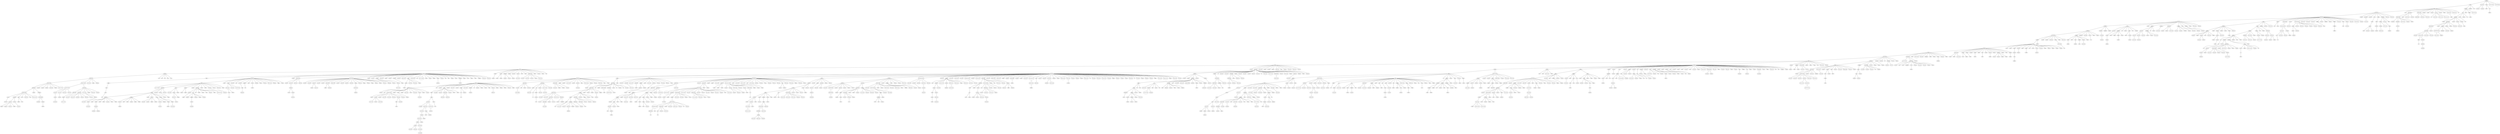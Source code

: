 strict graph "" {
	graph ["edge"="{}",
		file="/Users/felicedeluca/Developer/UofA/mlgd/pipeline/impred/tmp_workspace/topics/labels/input/Topics_Layer_3.dot",
		"graph"="{'edge': '{}', 'file': '/Users/felicedeluca/Developer/UofA/mlgd/pipeline/impred/tmp_workspace/topics/labels/input/Topics_Layer_3.dot', '\
graph': '{\'edge\': \'{}\', \'file\': \'/Users/felicedeluca/Developer/UofA/mlgd/pipeline/impred/tmp_workspace/topics/labels/input/\
Topics_Layer_3.dot\', \'graph\': \"{\'file\': \'/Users/felicedeluca/Developer/UofA/mlgd/pipeline/impred/tmp_workspace/topics/labels/\
input/Topics_Layer_3.dot\'}\", \'node\': \"{\'label\': \'\', \'level\': \'\'}\"}', 'node': \"{'height': '', 'label': '', 'level': '', '\
width': ''}\"}",
		"node"="{'fontsize': '', 'height': '', 'label': '', 'level': '', 'width': ''}"
	];
	1	 [fontsize=8,
		height=0.43,
		label=sustainability,
		level=1,
		width=0.43];
	2	 [fontsize=8,
		height=0.24,
		label=energy,
		level=1,
		width=0.24];
	1 -- 2;
	4	 [fontsize=6,
		height=0.64,
		label="life cycle assessment",
		level=3,
		width=0.64];
	1 -- 4;
	5	 [fontsize=6,
		height=0.29,
		label=resilience,
		level=2,
		width=0.29];
	1 -- 5;
	7	 [fontsize=6,
		height=0.9,
		label="corporate social responsibility",
		level=2,
		width=0.9];
	1 -- 7;
	6	 [fontsize=6,
		height=0.83,
		label="environmental management",
		level=3,
		width=0.83];
	1 -- 6;
	12	 [fontsize=8,
		height=0.29,
		label=catalysis,
		level=1,
		width=0.29];
	2 -- 12;
	13	 [fontsize=8,
		height=0.39,
		label=combustion,
		level=1,
		width=0.39];
	2 -- 13;
	25	 [fontsize=8,
		height=0.42,
		label=environment,
		level=1,
		width=0.42];
	2 -- 25;
	21	 [fontsize=6,
		height=0.19,
		label=power,
		level=3,
		width=0.19];
	2 -- 21;
	4059	 [fontsize=6,
		height=0.53,
		label="industrial ecology",
		level=3,
		width=0.53];
	4 -- 4059;
	4057	 [fontsize=6,
		height=0.58,
		label="waste management",
		level=3,
		width=0.58];
	4 -- 4057;
	4832	 [fontsize=6,
		height=0.28,
		label=disasters,
		level=3,
		width=0.28];
	5 -- 4832;
	4830	 [fontsize=6,
		height=0.11,
		label=risk,
		level=2,
		width=0.11];
	5 -- 4830;
	28	 [fontsize=8,
		height=0.55,
		label=electrochemistry,
		level=1,
		width=0.55];
	12 -- 28;
	43	 [fontsize=6,
		height=0.24,
		label=zeolites,
		level=3,
		width=0.24];
	12 -- 43;
	29	 [fontsize=8,
		height=0.59,
		label="organic chemistry",
		level=1,
		width=0.59];
	12 -- 29;
	30	 [fontsize=8,
		height=0.65,
		label="inorganic chemistry",
		level=1,
		width=0.65];
	12 -- 30;
	31	 [fontsize=6,
		height=0.48,
		label=organometallics,
		level=3,
		width=0.48];
	12 -- 31;
	44	 [fontsize=6,
		height=0.36,
		label="ionic liquids",
		level=3,
		width=0.36];
	12 -- 44;
	32	 [fontsize=6,
		height=0.48,
		label="green chemistry",
		level=3,
		width=0.48];
	12 -- 32;
	33	 [fontsize=6,
		height=0.47,
		label="surface science",
		level=2,
		width=0.47];
	12 -- 33;
	34	 [fontsize=6,
		height=0.5,
		label="porous materials",
		level=3,
		width=0.5];
	12 -- 34;
	40	 [fontsize=6,
		height=0.32,
		label=adsorption,
		level=2,
		width=0.32];
	12 -- 40;
	36	 [fontsize=6,
		height=0.75,
		label="organometallic chemistry",
		level=3,
		width=0.75];
	12 -- 36;
	45	 [fontsize=6,
		height=0.78,
		label="metal-organic frameworks",
		level=3,
		width=0.78];
	12 -- 45;
	41	 [fontsize=6,
		height=0.08,
		label=dft,
		level=3,
		width=0.08];
	12 -- 41;
	2152	 [fontsize=8,
		height=0.11,
		label=cfd,
		level=1,
		width=0.11];
	13 -- 2152;
	2164	 [fontsize=6,
		height=0.22,
		label=plasma,
		level=3,
		width=0.22];
	13 -- 2164;
	2159	 [fontsize=6,
		height=0.35,
		label=gasification,
		level=3,
		width=0.35];
	13 -- 2159;
	2158	 [fontsize=6,
		height=0.84,
		label="internal combustion engines",
		level=3,
		width=0.84];
	13 -- 2158;
	4835	 [fontsize=6,
		height=0.34,
		label=uncertainty,
		level=3,
		width=0.34];
	4830 -- 4835;
	51	 [fontsize=8,
		height=0.59,
		label="materials science",
		level=1,
		width=0.59];
	28 -- 51;
	62	 [fontsize=6,
		height=0.47,
		label=electrocatalysis,
		level=2,
		width=0.47];
	28 -- 62;
	53	 [fontsize=8,
		height=0.51,
		label="energy storage",
		level=1,
		width=0.51];
	28 -- 53;
	63	 [fontsize=6,
		height=0.5,
		label="energy materials",
		level=3,
		width=0.5];
	28 -- 63;
	52	 [fontsize=6,
		height=0.28,
		label=corrosion,
		level=2,
		width=0.28];
	28 -- 52;
	55	 [fontsize=8,
		height=0.29,
		label="fuel cells",
		level=1,
		width=0.29];
	28 -- 55;
	54	 [fontsize=8,
		height=0.48,
		label=nanomaterials,
		level=1,
		width=0.48];
	28 -- 54;
	57	 [fontsize=6,
		height=0.62,
		label="conducting polymers",
		level=3,
		width=0.62];
	28 -- 57;
	59	 [fontsize=6,
		height=0.66,
		label=photoelectrochemistry,
		level=3,
		width=0.66];
	28 -- 59;
	3303	 [fontsize=8,
		height=0.67,
		label="medicinal chemistry",
		level=1,
		width=0.67];
	29 -- 3303;
	3309	 [fontsize=6,
		height=0.29,
		label=synthesis,
		level=3,
		width=0.29];
	29 -- 3309;
	3304	 [fontsize=6,
		height=0.77,
		label="supramolecular chemistry",
		level=2,
		width=0.77];
	29 -- 3304;
	3306	 [fontsize=6,
		height=0.55,
		label="polymer chemistry",
		level=2,
		width=0.55];
	29 -- 3306;
	3431	 [fontsize=8,
		height=0.65,
		label="materials chemistry",
		level=1,
		width=0.65];
	30 -- 3431;
	3432	 [fontsize=6,
		height=0.68,
		label="coordination chemistry",
		level=3,
		width=0.68];
	30 -- 3432;
	3434	 [fontsize=6,
		height=0.68,
		label="bioinorganic chemistry",
		level=3,
		width=0.68];
	30 -- 3434;
	4431	 [fontsize=6,
		height=0.11,
		label=stm,
		level=3,
		width=0.11];
	33 -- 4431;
	4429	 [fontsize=6,
		height=0.73,
		label="heterogeneous catalysis",
		level=2,
		width=0.73];
	33 -- 4429;
	4432	 [fontsize=6,
		height=0.82,
		label="scanning probe microscopy",
		level=3,
		width=0.82];
	33 -- 4432;
	4428	 [fontsize=6,
		height=0.92,
		label="scanning tunneling microscopy",
		level=3,
		width=0.92];
	33 -- 4428;
	5022	 [fontsize=6,
		height=0.28,
		label=inorganic,
		level=3,
		width=0.28];
	36 -- 5022;
	2175	 [fontsize=8,
		height=0.43,
		label="heat transfer",
		level=1,
		width=0.43];
	2152 -- 2175;
	2183	 [fontsize=6,
		height=0.41,
		label="mass transfer",
		level=2,
		width=0.41];
	2152 -- 2183;
	2179	 [fontsize=6,
		height=0.45,
		label=hydrodynamics,
		level=3,
		width=0.45];
	2152 -- 2179;
	2185	 [fontsize=6,
		height=0.12,
		label=fem,
		level=3,
		width=0.12];
	2152 -- 2185;
	4956	 [fontsize=6,
		height=0.27,
		label=pyrolysis,
		level=3,
		width=0.27];
	2159 -- 4956;
	69	 [fontsize=8,
		height=0.54,
		label=nanotechnology,
		level=1,
		width=0.54];
	51 -- 69;
	70	 [fontsize=8,
		height=0.26,
		label=physics,
		level=1,
		width=0.26];
	51 -- 70;
	73	 [fontsize=6,
		height=0.32,
		label=metallurgy,
		level=2,
		width=0.32];
	51 -- 73;
	72	 [fontsize=8,
		height=0.72,
		label="chemical engineering",
		level=1,
		width=0.72];
	51 -- 72;
	74	 [fontsize=6,
		height=0.43,
		label=microstructure,
		level=3,
		width=0.43];
	51 -- 74;
	71	 [fontsize=8,
		height=0.88,
		label="condensed matter physics",
		level=1,
		width=0.88];
	51 -- 71;
	85	 [fontsize=6,
		height=0.71,
		label="mechanical engineering",
		level=2,
		width=0.71];
	51 -- 85;
	86	 [fontsize=6,
		height=0.65,
		label="electrical engineering",
		level=2,
		width=0.65];
	51 -- 86;
	87	 [fontsize=6,
		height=0.62,
		label="solid state chemistry",
		level=3,
		width=0.62];
	51 -- 87;
	76	 [fontsize=8,
		height=0.3,
		label="thin films",
		level=1,
		width=0.3];
	51 -- 76;
	88	 [fontsize=6,
		height=0.49,
		label="polymer science",
		level=2,
		width=0.49];
	51 -- 88;
	95	 [fontsize=8,
		height=0.4,
		label=engineering,
		level=1,
		width=0.4];
	51 -- 95;
	90	 [fontsize=6,
		height=0.47,
		label="applied physics",
		level=3,
		width=0.47];
	51 -- 90;
	97	 [fontsize=8,
		height=0.33,
		label=chemistry,
		level=1,
		width=0.33];
	51 -- 97;
	103	 [fontsize=6,
		height=0.6,
		label="electron microscopy",
		level=2,
		width=0.6];
	51 -- 103;
	96	 [fontsize=6,
		height=0.27,
		label=ceramics,
		level=2,
		width=0.27];
	51 -- 96;
	91	 [fontsize=6,
		height=0.48,
		label=characterization,
		level=3,
		width=0.48];
	51 -- 91;
	106	 [fontsize=6,
		height=0.61,
		label="computer simulation",
		level=3,
		width=0.61];
	51 -- 106;
	100	 [fontsize=6,
		height=0.78,
		label="materials characterization",
		level=3,
		width=0.78];
	51 -- 100;
	84	 [fontsize=6,
		height=0.56,
		label="solid state physics",
		level=2,
		width=0.56];
	51 -- 84;
	2074	 [fontsize=6,
		height=0.59,
		label="lithium ion batteries",
		level=3,
		width=0.59];
	53 -- 2074;
	1894	 [fontsize=6,
		height=0.26,
		label=coatings,
		level=2,
		width=0.26];
	52 -- 1894;
	4391	 [fontsize=6,
		height=0.27,
		label=batteries,
		level=2,
		width=0.27];
	55 -- 4391;
	3874	 [fontsize=6,
		height=0.43,
		label=photocatalysis,
		level=2,
		width=0.43];
	54 -- 3874;
	3879	 [fontsize=6,
		height=0.55,
		label="energy conversion",
		level=2,
		width=0.55];
	54 -- 3879;
	3884	 [fontsize=6,
		height=0.24,
		label=catalyst,
		level=3,
		width=0.24];
	54 -- 3884;
	3313	 [fontsize=8,
		height=0.49,
		label="drug discovery",
		level=1,
		width=0.49];
	3303 -- 3313;
	3315	 [fontsize=8,
		height=0.56,
		label="chemical biology",
		level=1,
		width=0.56];
	3303 -- 3315;
	3320	 [fontsize=6,
		height=0.8,
		label="natural products chemistry",
		level=3,
		width=0.8];
	3303 -- 3320;
	3319	 [fontsize=6,
		height=0.53,
		label="organic synthesis",
		level=2,
		width=0.53];
	3303 -- 3319;
	3316	 [fontsize=6,
		height=0.36,
		label="drug design",
		level=2,
		width=0.36];
	3303 -- 3316;
	2186	 [fontsize=6,
		height=0.37,
		label=refrigeration,
		level=3,
		width=0.37];
	2175 -- 2186;
	2187	 [fontsize=8,
		height=0.52,
		label="fluid mechanics",
		level=1,
		width=0.52];
	2175 -- 2187;
	2201	 [fontsize=6,
		height=0.41,
		label="porous media",
		level=3,
		width=0.41];
	2175 -- 2201;
	2191	 [fontsize=6,
		height=0.46,
		label=thermoelectrics,
		level=2,
		width=0.46];
	2175 -- 2191;
	2195	 [fontsize=6,
		height=0.49,
		label=thermodynamics,
		level=2,
		width=0.49];
	2175 -- 2195;
	5902	 [fontsize=6,
		height=0.14,
		label=heat,
		level=3,
		width=0.14];
	2183 -- 5902;
	108	 [fontsize=8,
		height=0.43,
		label="drug delivery",
		level=1,
		width=0.43];
	69 -- 108;
	109	 [fontsize=8,
		height=0.21,
		label=mems,
		level=1,
		width=0.21];
	69 -- 109;
	126	 [fontsize=6,
		height=0.33,
		label=electronics,
		level=2,
		width=0.33];
	69 -- 126;
	110	 [fontsize=8,
		height=0.34,
		label="solar cells",
		level=1,
		width=0.34];
	69 -- 110;
	115	 [fontsize=8,
		height=0.43,
		label=nanoscience,
		level=1,
		width=0.43];
	69 -- 115;
	112	 [fontsize=8,
		height=0.53,
		label=semiconductors,
		level=1,
		width=0.53];
	69 -- 112;
	111	 [fontsize=8,
		height=0.33,
		label=graphene,
		level=1,
		width=0.33];
	69 -- 111;
	118	 [fontsize=6,
		height=0.23,
		label=devices,
		level=3,
		width=0.23];
	69 -- 118;
	113	 [fontsize=8,
		height=0.37,
		label=biosensors,
		level=1,
		width=0.37];
	69 -- 113;
	130	 [fontsize=6,
		height=0.31,
		label=nanowires,
		level=3,
		width=0.31];
	69 -- 130;
	132	 [fontsize=6,
		height=0.65,
		label="materials engineering",
		level=3,
		width=0.65];
	69 -- 132;
	114	 [fontsize=6,
		height=0.53,
		label="surface chemistry",
		level=2,
		width=0.53];
	69 -- 114;
	618	 [fontsize=8,
		height=0.42,
		label=astrophysics,
		level=1,
		width=0.42];
	70 -- 618;
	617	 [fontsize=8,
		height=0.2,
		label=optics,
		level=1,
		width=0.2];
	70 -- 617;
	619	 [fontsize=8,
		height=0.43,
		label=mathematics,
		level=1,
		width=0.43];
	70 -- 619;
	621	 [fontsize=6,
		height=0.54,
		label="condensed matter",
		level=2,
		width=0.54];
	70 -- 621;
	620	 [fontsize=6,
		height=0.75,
		label="condensed matter theory",
		level=2,
		width=0.75];
	70 -- 620;
	2284	 [fontsize=6,
		height=0.15,
		label=steel,
		level=3,
		width=0.15];
	73 -- 2284;
	2286	 [fontsize=6,
		height=0.23,
		label=welding,
		level=3,
		width=0.23];
	73 -- 2286;
	2266	 [fontsize=8,
		height=0.89,
		label="environmental engineering",
		level=1,
		width=0.89];
	72 -- 2266;
	2307	 [fontsize=6,
		height=0.66,
		label="mechanical properties",
		level=3,
		width=0.66];
	74 -- 2307;
	1897	 [fontsize=6,
		height=0.33,
		label=magnetism,
		level=2,
		width=0.33];
	71 -- 1897;
	1899	 [fontsize=6,
		height=0.55,
		label="quantum transport",
		level=3,
		width=0.55];
	71 -- 1899;
	1903	 [fontsize=6,
		height=0.64,
		label="topological insulators",
		level=3,
		width=0.64];
	71 -- 1903;
	1904	 [fontsize=6,
		height=0.56,
		label="theoretical physics",
		level=2,
		width=0.56];
	71 -- 1904;
	1902	 [fontsize=6,
		height=0.53,
		label=superconductivity,
		level=2,
		width=0.53];
	71 -- 1902;
	1905	 [fontsize=6,
		height=0.6,
		label="mesoscopic physics",
		level=3,
		width=0.6];
	71 -- 1905;
	1909	 [fontsize=6,
		height=0.67,
		label="computational physics",
		level=2,
		width=0.67];
	71 -- 1909;
	4325	 [fontsize=6,
		height=0.2,
		label=oxides,
		level=3,
		width=0.2];
	76 -- 4325;
	5826	 [fontsize=8,
		height=0.31,
		label=materials,
		level=1,
		width=0.31];
	97 -- 5826;
	5819	 [fontsize=6,
		height=0.16,
		label=glass,
		level=3,
		width=0.16];
	96 -- 5819;
	5626	 [fontsize=6,
		height=0.54,
		label="polymer synthesis",
		level=3,
		width=0.54];
	91 -- 5626;
	4959	 [fontsize=6,
		height=0.26,
		label=tribology,
		level=2,
		width=0.26];
	1894 -- 4959;
	4398	 [fontsize=6,
		height=0.48,
		label=supercapacitors,
		level=2,
		width=0.48];
	4391 -- 4398;
	3885	 [fontsize=6,
		height=0.42,
		label="water splitting",
		level=3,
		width=0.42];
	3874 -- 3885;
	3886	 [fontsize=6,
		height=0.72,
		label="solar energy conversion",
		level=3,
		width=0.72];
	3874 -- 3886;
	5525	 [fontsize=6,
		height=0.23,
		label=storage,
		level=2,
		width=0.23];
	3879 -- 5525;
	4203	 [fontsize=6,
		height=0.49,
		label="natural products",
		level=2,
		width=0.49];
	3315 -- 4203;
	133	 [fontsize=8,
		height=0.41,
		label=biomaterials,
		level=1,
		width=0.41];
	108 -- 133;
	134	 [fontsize=8,
		height=0.48,
		label=nanomedicine,
		level=1,
		width=0.48];
	108 -- 134;
	135	 [fontsize=8,
		height=0.45,
		label=nanoparticles,
		level=1,
		width=0.45];
	108 -- 135;
	139	 [fontsize=6,
		height=0.44,
		label=pharmaceutics,
		level=3,
		width=0.44];
	108 -- 139;
	1241	 [fontsize=6,
		height=0.54,
		label="energy harvesting",
		level=2,
		width=0.54];
	109 -- 1241;
	1243	 [fontsize=8,
		height=0.42,
		label=microfluidics,
		level=1,
		width=0.42];
	109 -- 1243;
	1242	 [fontsize=6,
		height=0.17,
		label=nems,
		level=2,
		width=0.17];
	109 -- 1242;
	1244	 [fontsize=6,
		height=0.41,
		label=microsystems,
		level=3,
		width=0.41];
	109 -- 1244;
	1249	 [fontsize=8,
		height=0.27,
		label=sensors,
		level=1,
		width=0.27];
	109 -- 1249;
	1254	 [fontsize=6,
		height=0.17,
		label=micro,
		level=3,
		width=0.17];
	109 -- 1254;
	1246	 [fontsize=6,
		height=0.48,
		label=microfabrication,
		level=3,
		width=0.48];
	109 -- 1246;
	2316	 [fontsize=6,
		height=0.57,
		label="organic electronics",
		level=2,
		width=0.57];
	110 -- 2316;
	2317	 [fontsize=8,
		height=0.44,
		label=photovoltaics,
		level=1,
		width=0.44];
	110 -- 2317;
	2319	 [fontsize=6,
		height=0.1,
		label=led,
		level=3,
		width=0.1];
	110 -- 2319;
	2321	 [fontsize=6,
		height=0.41,
		label="quantum dots",
		level=2,
		width=0.41];
	110 -- 2321;
	4798	 [fontsize=6,
		height=0.64,
		label="molecular electronics",
		level=3,
		width=0.64];
	115 -- 4798;
	4019	 [fontsize=6,
		height=0.49,
		label=microelectronics,
		level=2,
		width=0.49];
	112 -- 4019;
	4017	 [fontsize=6,
		height=0.45,
		label=nanostructures,
		level=2,
		width=0.45];
	112 -- 4017;
	4015	 [fontsize=6,
		height=0.71,
		label="molecular beam epitaxy",
		level=3,
		width=0.71];
	112 -- 4015;
	3053	 [fontsize=6,
		height=0.61,
		label="raman spectroscopy",
		level=3,
		width=0.61];
	111 -- 3053;
	3055	 [fontsize=6,
		height=0.54,
		label="carbon nanotubes",
		level=2,
		width=0.54];
	111 -- 3055;
	3062	 [fontsize=8,
		height=0.41,
		label="2d materials",
		level=1,
		width=0.41];
	111 -- 3062;
	3056	 [fontsize=6,
		height=0.48,
		label=nanoelectronics,
		level=2,
		width=0.48];
	111 -- 3056;
	5481	 [fontsize=6,
		height=0.59,
		label="electronic materials",
		level=3,
		width=0.59];
	118 -- 5481;
	4135	 [fontsize=6,
		height=0.57,
		label=nanobiotechnology,
		level=3,
		width=0.57];
	113 -- 4135;
	4136	 [fontsize=6,
		height=0.57,
		label=bionanotechnology,
		level=3,
		width=0.57];
	113 -- 4136;
	1147	 [fontsize=8,
		height=0.37,
		label=cosmology,
		level=1,
		width=0.37];
	618 -- 1147;
	1150	 [fontsize=6,
		height=0.34,
		label="black holes",
		level=3,
		width=0.34];
	618 -- 1150;
	1146	 [fontsize=6,
		height=0.46,
		label="plasma physics",
		level=2,
		width=0.46];
	618 -- 1146;
	1148	 [fontsize=6,
		height=0.42,
		label="star formation",
		level=3,
		width=0.42];
	618 -- 1148;
	1152	 [fontsize=6,
		height=0.4,
		label="neutron stars",
		level=3,
		width=0.4];
	618 -- 1152;
	1144	 [fontsize=6,
		height=0.32,
		label=astronomy,
		level=2,
		width=0.32];
	618 -- 1144;
	1155	 [fontsize=6,
		height=0.58,
		label="gravitational waves",
		level=3,
		width=0.58];
	618 -- 1155;
	622	 [fontsize=8,
		height=0.33,
		label=photonics,
		level=1,
		width=0.33];
	617 -- 622;
	623	 [fontsize=6,
		height=0.38,
		label=biophotonics,
		level=2,
		width=0.38];
	617 -- 623;
	626	 [fontsize=6,
		height=0.19,
		label=lasers,
		level=2,
		width=0.19];
	617 -- 626;
	628	 [fontsize=6,
		height=0.34,
		label=microscopy,
		level=2,
		width=0.34];
	617 -- 628;
	2458	 [fontsize=6,
		height=0.65,
		label="mathematical physics",
		level=2,
		width=0.65];
	619 -- 2458;
	2271	 [fontsize=6,
		height=0.65,
		label="wastewater treatment",
		level=2,
		width=0.65];
	2266 -- 2271;
	2269	 [fontsize=6,
		height=0.47,
		label="water treatment",
		level=2,
		width=0.47];
	2266 -- 2269;
	1910	 [fontsize=6,
		height=0.33,
		label=spintronics,
		level=2,
		width=0.33];
	1897 -- 1910;
	1913	 [fontsize=6,
		height=0.57,
		label="magnetic materials",
		level=3,
		width=0.57];
	1897 -- 1913;
	5827	 [fontsize=6,
		height=0.32,
		label=mechanics,
		level=2,
		width=0.32];
	5826 -- 5827;
	5384	 [fontsize=6,
		height=0.21,
		label=friction,
		level=3,
		width=0.21];
	4959 -- 5384;
	5382	 [fontsize=6,
		height=0.6,
		label="surface engineering",
		level=3,
		width=0.6];
	4959 -- 5382;
	5385	 [fontsize=6,
		height=0.56,
		label="contact mechanics",
		level=3,
		width=0.56];
	4959 -- 5385;
	4400	 [fontsize=6,
		height=0.43,
		label="li-ion batteries",
		level=3,
		width=0.43];
	4398 -- 4400;
	4797	 [fontsize=6,
		height=0.71,
		label="artificial photosynthesis",
		level=3,
		width=0.71];
	3885 -- 4797;
	5776	 [fontsize=6,
		height=0.45,
		label="carbon capture",
		level=3,
		width=0.45];
	5525 -- 5776;
	146	 [fontsize=8,
		height=0.61,
		label="tissue engineering",
		level=1,
		width=0.61];
	133 -- 146;
	147	 [fontsize=8,
		height=0.31,
		label=polymers,
		level=1,
		width=0.31];
	133 -- 147;
	154	 [fontsize=8,
		height=0.5,
		label=bioengineering,
		level=1,
		width=0.5];
	133 -- 154;
	150	 [fontsize=6,
		height=0.61,
		label="surface modification",
		level=3,
		width=0.61];
	133 -- 150;
	161	 [fontsize=6,
		height=0.41,
		label="gene delivery",
		level=3,
		width=0.41];
	133 -- 161;
	166	 [fontsize=6,
		height=0.3,
		label=hydrogels,
		level=3,
		width=0.3];
	133 -- 166;
	149	 [fontsize=6,
		height=0.42,
		label="self-assembly",
		level=2,
		width=0.42];
	133 -- 149;
	1220	 [fontsize=6,
		height=0.55,
		label="molecular imaging",
		level=2,
		width=0.55];
	134 -- 1220;
	1255	 [fontsize=6,
		height=0.38,
		label=piezoelectric,
		level=3,
		width=0.38];
	1241 -- 1255;
	3203	 [fontsize=6,
		height=0.27,
		label=biomems,
		level=3,
		width=0.27];
	1243 -- 3203;
	3204	 [fontsize=6,
		height=0.36,
		label=nanofluidics,
		level=2,
		width=0.36];
	1243 -- 3204;
	3202	 [fontsize=6,
		height=0.34,
		label=diagnostics,
		level=3,
		width=0.34];
	1243 -- 3202;
	3205	 [fontsize=6,
		height=0.4,
		label="lab-on-a-chip",
		level=3,
		width=0.4];
	1243 -- 3205;
	5010	 [fontsize=6,
		height=0.28,
		label=actuators,
		level=3,
		width=0.28];
	1249 -- 5010;
	5009	 [fontsize=6,
		height=0.47,
		label=instrumentation,
		level=2,
		width=0.47];
	1249 -- 5009;
	2325	 [fontsize=6,
		height=0.55,
		label="organic solar cells",
		level=3,
		width=0.55];
	2316 -- 2325;
	2324	 [fontsize=6,
		height=0.56,
		label="printed electronics",
		level=2,
		width=0.56];
	2316 -- 2324;
	2327	 [fontsize=6,
		height=0.64,
		label="organic photovoltaics",
		level=3,
		width=0.64];
	2316 -- 2327;
	2457	 [fontsize=6,
		height=0.38,
		label="solar energy",
		level=2,
		width=0.38];
	2317 -- 2457;
	2454	 [fontsize=6,
		height=0.44,
		label="device physics",
		level=3,
		width=0.44];
	2317 -- 2454;
	2455	 [fontsize=6,
		height=0.71,
		label="organic semiconductors",
		level=3,
		width=0.71];
	2317 -- 2455;
	3681	 [fontsize=6,
		height=0.5,
		label="general relativity",
		level=2,
		width=0.5];
	1147 -- 3681;
	3669	 [fontsize=6,
		height=0.35,
		label="dark matter",
		level=3,
		width=0.35];
	1147 -- 3669;
	3662	 [fontsize=6,
		height=0.47,
		label="particle physics",
		level=2,
		width=0.47];
	1147 -- 3662;
	3664	 [fontsize=6,
		height=0.21,
		label=gravity,
		level=3,
		width=0.21];
	1147 -- 3664;
	3672	 [fontsize=6,
		height=0.62,
		label="astroparticle physics",
		level=3,
		width=0.62];
	1147 -- 3672;
	3667	 [fontsize=6,
		height=0.32,
		label=gravitation,
		level=3,
		width=0.32];
	1147 -- 3667;
	3524	 [fontsize=6,
		height=0.43,
		label="space physics",
		level=3,
		width=0.43];
	1146 -- 3524;
	3525	 [fontsize=6,
		height=0.71,
		label=magnetohydrodynamics,
		level=3,
		width=0.71];
	1146 -- 3525;
	1157	 [fontsize=6,
		height=0.33,
		label=exoplanets,
		level=3,
		width=0.33];
	1144 -- 1157;
	633	 [fontsize=8,
		height=0.38,
		label=plasmonics,
		level=1,
		width=0.38];
	622 -- 633;
	634	 [fontsize=8,
		height=0.51,
		label=optoelectronics,
		level=1,
		width=0.51];
	622 -- 634;
	635	 [fontsize=6,
		height=0.7,
		label="optical communications",
		level=2,
		width=0.7];
	622 -- 635;
	641	 [fontsize=6,
		height=0.34,
		label="fiber optics",
		level=3,
		width=0.34];
	622 -- 641;
	3596	 [fontsize=6,
		height=0.52,
		label="biomedical optics",
		level=2,
		width=0.52];
	623 -- 3596;
	3597	 [fontsize=6,
		height=0.46,
		label="optical imaging",
		level=3,
		width=0.46];
	623 -- 3597;
	2459	 [fontsize=6,
		height=0.62,
		label="differential geometry",
		level=2,
		width=0.62];
	2458 -- 2459;
	2460	 [fontsize=6,
		height=0.62,
		label="quantum field theory",
		level=2,
		width=0.62];
	2458 -- 2460;
	3515	 [fontsize=6,
		height=0.17,
		label=water,
		level=2,
		width=0.17];
	2271 -- 3515;
	3513	 [fontsize=6,
		height=0.66,
		label="membrane technology",
		level=3,
		width=0.66];
	2271 -- 3513;
	3521	 [fontsize=6,
		height=0.59,
		label="anaerobic digestion",
		level=3,
		width=0.59];
	2271 -- 3521;
	2278	 [fontsize=6,
		height=0.37,
		label=desalination,
		level=3,
		width=0.37];
	2269 -- 2278;
	1915	 [fontsize=6,
		height=0.48,
		label=nanomagnetism,
		level=3,
		width=0.48];
	1910 -- 1915;
	168	 [fontsize=8,
		height=0.34,
		label="stem cells",
		level=1,
		width=0.34];
	146 -- 168;
	176	 [fontsize=6,
		height=0.44,
		label="wound healing",
		level=3,
		width=0.44];
	146 -- 176;
	177	 [fontsize=6,
		height=0.46,
		label=electrospinning,
		level=3,
		width=0.46];
	146 -- 177;
	188	 [fontsize=6,
		height=0.64,
		label=mechanotransduction,
		level=3,
		width=0.64];
	146 -- 188;
	174	 [fontsize=6,
		height=0.32,
		label="3d printing",
		level=2,
		width=0.32];
	146 -- 174;
	190	 [fontsize=6,
		height=0.26,
		label=cartilage,
		level=3,
		width=0.26];
	146 -- 190;
	185	 [fontsize=6,
		height=0.67,
		label="regenerative medicine",
		level=2,
		width=0.67];
	146 -- 185;
	2924	 [fontsize=6,
		height=0.35,
		label=membranes,
		level=2,
		width=0.35];
	147 -- 2924;
	2925	 [fontsize=6,
		height=0.28,
		label=adhesion,
		level=3,
		width=0.28];
	147 -- 2925;
	2926	 [fontsize=6,
		height=0.26,
		label=rheology,
		level=2,
		width=0.26];
	147 -- 2926;
	2928	 [fontsize=8,
		height=0.39,
		label=composites,
		level=1,
		width=0.39];
	147 -- 2928;
	2929	 [fontsize=6,
		height=0.49,
		label=nanocomposites,
		level=2,
		width=0.49];
	147 -- 2929;
	2930	 [fontsize=6,
		height=0.37,
		label=biopolymers,
		level=3,
		width=0.37];
	147 -- 2930;
	5798	 [fontsize=6,
		height=0.14,
		label=drug,
		level=3,
		width=0.14];
	161 -- 5798;
	1223	 [fontsize=6,
		height=0.51,
		label="nuclear medicine",
		level=3,
		width=0.51];
	1220 -- 1223;
	1258	 [fontsize=6,
		height=0.4,
		label=ferroelectrics,
		level=3,
		width=0.4];
	1255 -- 1258;
	5641	 [fontsize=6,
		height=0.35,
		label=prognostics,
		level=3,
		width=0.35];
	3202 -- 5641;
	5012	 [fontsize=6,
		height=0.41,
		label=measurement,
		level=2,
		width=0.41];
	5009 -- 5012;
	3887	 [fontsize=6,
		height=0.64,
		label="perovskite solar cells",
		level=3,
		width=0.64];
	2325 -- 3887;
	3719	 [fontsize=6,
		height=0.56,
		label="flexible electronics",
		level=2,
		width=0.56];
	2324 -- 3719;
	192	 [fontsize=8,
		height=0.23,
		label=cancer,
		level=1,
		width=0.23];
	168 -- 192;
	194	 [fontsize=6,
		height=0.38,
		label=regeneration,
		level=3,
		width=0.38];
	168 -- 194;
	5222	 [fontsize=6,
		height=0.68,
		label="additive manufacturing",
		level=2,
		width=0.68];
	174 -- 5222;
	3647	 [fontsize=6,
		height=0.32,
		label=separation,
		level=3,
		width=0.32];
	2924 -- 3647;
	4808	 [fontsize=6,
		height=0.43,
		label="complex fluids",
		level=2,
		width=0.43];
	2926 -- 4808;
	5105	 [fontsize=6,
		height=0.23,
		label=rhetoric,
		level=2,
		width=0.23];
	2928 -- 5105;
	5616	 [fontsize=6,
		height=0.6,
		label="polymer composites",
		level=3,
		width=0.6];
	2929 -- 5616;
	205	 [fontsize=8,
		height=0.41,
		label=immunology,
		level=1,
		width=0.41];
	192 -- 205;
	207	 [fontsize=6,
		height=0.27,
		label=microrna,
		level=2,
		width=0.27];
	192 -- 207;
	236	 [fontsize=6,
		height=0.34,
		label=biomarkers,
		level=2,
		width=0.34];
	192 -- 236;
	208	 [fontsize=6,
		height=0.31,
		label="dna repair",
		level=2,
		width=0.31];
	192 -- 208;
	232	 [fontsize=6,
		height=0.49,
		label="vascular biology",
		level=2,
		width=0.49];
	192 -- 232;
	233	 [fontsize=6,
		height=0.33,
		label=metastasis,
		level=3,
		width=0.33];
	192 -- 233;
	212	 [fontsize=6,
		height=0.32,
		label=autophagy,
		level=2,
		width=0.32];
	192 -- 212;
	225	 [fontsize=6,
		height=0.17,
		label=mirna,
		level=3,
		width=0.17];
	192 -- 225;
	211	 [fontsize=6,
		height=0.31,
		label=exosomes,
		level=3,
		width=0.31];
	192 -- 211;
	206	 [fontsize=6,
		height=0.41,
		label="breast cancer",
		level=2,
		width=0.41];
	192 -- 206;
	227	 [fontsize=6,
		height=0.54,
		label="drug development",
		level=3,
		width=0.54];
	192 -- 227;
	237	 [fontsize=6,
		height=0.29,
		label=apoptosis,
		level=3,
		width=0.29];
	192 -- 237;
	216	 [fontsize=6,
		height=0.42,
		label="palliative care",
		level=3,
		width=0.42];
	192 -- 216;
	235	 [fontsize=6,
		height=0.4,
		label=angiogenesis,
		level=3,
		width=0.4];
	192 -- 235;
	240	 [fontsize=6,
		height=0.4,
		label="cell signaling",
		level=2,
		width=0.4];
	192 -- 240;
	213	 [fontsize=6,
		height=0.41,
		label="cell migration",
		level=3,
		width=0.41];
	192 -- 213;
	5225	 [fontsize=6,
		height=0.11,
		label=cad,
		level=3,
		width=0.11];
	5222 -- 5225;
	241	 [fontsize=8,
		height=0.43,
		label=microbiology,
		level=1,
		width=0.43];
	205 -- 241;
	242	 [fontsize=8,
		height=0.64,
		label="infectious diseases",
		level=1,
		width=0.64];
	205 -- 242;
	243	 [fontsize=8,
		height=0.31,
		label=oncology,
		level=1,
		width=0.31];
	205 -- 243;
	260	 [fontsize=6,
		height=0.37,
		label=parasitology,
		level=2,
		width=0.37];
	205 -- 260;
	262	 [fontsize=6,
		height=0.46,
		label=immunotherapy,
		level=3,
		width=0.46];
	205 -- 262;
	254	 [fontsize=8,
		height=0.26,
		label=virology,
		level=1,
		width=0.26];
	205 -- 254;
	257	 [fontsize=6,
		height=0.3,
		label=pathology,
		level=2,
		width=0.3];
	205 -- 257;
	244	 [fontsize=6,
		height=0.21,
		label=allergy,
		level=3,
		width=0.21];
	205 -- 244;
	269	 [fontsize=6,
		height=0.41,
		label=rheumatology,
		level=3,
		width=0.41];
	205 -- 269;
	253	 [fontsize=6,
		height=0.51,
		label=gastroenterology,
		level=3,
		width=0.51];
	205 -- 253;
	270	 [fontsize=6,
		height=0.4,
		label=autoimmunity,
		level=3,
		width=0.4];
	205 -- 270;
	247	 [fontsize=8,
		height=0.43,
		label=inflammation,
		level=1,
		width=0.43];
	205 -- 247;
	250	 [fontsize=6,
		height=0.37,
		label=dermatology,
		level=3,
		width=0.37];
	205 -- 250;
	271	 [fontsize=6,
		height=0.27,
		label=vaccines,
		level=2,
		width=0.27];
	205 -- 271;
	245	 [fontsize=6,
		height=0.45,
		label=transplantation,
		level=3,
		width=0.45];
	205 -- 245;
	3211	 [fontsize=6,
		height=0.45,
		label="dna replication",
		level=3,
		width=0.45];
	208 -- 3211;
	5763	 [fontsize=6,
		height=0.46,
		label=atherosclerosis,
		level=3,
		width=0.46];
	232 -- 5763;
	4311	 [fontsize=6,
		height=0.3,
		label="cell death",
		level=3,
		width=0.3];
	212 -- 4311;
	1263	 [fontsize=6,
		height=0.47,
		label="prostate cancer",
		level=3,
		width=0.47];
	206 -- 1263;
	282	 [fontsize=8,
		height=0.59,
		label="molecular biology",
		level=1,
		width=0.59];
	241 -- 282;
	283	 [fontsize=8,
		height=0.59,
		label="microbial ecology",
		level=1,
		width=0.59];
	241 -- 283;
	296	 [fontsize=6,
		height=0.24,
		label=biofilms,
		level=3,
		width=0.24];
	241 -- 296;
	301	 [fontsize=6,
		height=0.8,
		label="host-pathogen interactions",
		level=3,
		width=0.8];
	241 -- 301;
	302	 [fontsize=6,
		height=0.6,
		label="antibiotic resistance",
		level=3,
		width=0.6];
	241 -- 302;
	304	 [fontsize=8,
		height=0.47,
		label=biotechnology,
		level=1,
		width=0.47];
	241 -- 304;
	297	 [fontsize=6,
		height=0.34,
		label="food safety",
		level=2,
		width=0.34];
	241 -- 297;
	308	 [fontsize=6,
		height=0.37,
		label=bacteriology,
		level=3,
		width=0.37];
	241 -- 308;
	287	 [fontsize=6,
		height=0.29,
		label=mycology,
		level=2,
		width=0.29];
	241 -- 287;
	293	 [fontsize=6,
		height=0.57,
		label="molecular genetics",
		level=2,
		width=0.57];
	241 -- 293;
	294	 [fontsize=6,
		height=0.31,
		label=antibiotics,
		level=3,
		width=0.31];
	241 -- 294;
	2077	 [fontsize=6,
		height=0.37,
		label=tuberculosis,
		level=3,
		width=0.37];
	242 -- 2077;
	2079	 [fontsize=6,
		height=0.3,
		label=pediatrics,
		level=2,
		width=0.3];
	242 -- 2079;
	2080	 [fontsize=6,
		height=0.71,
		label="molecular epidemiology",
		level=3,
		width=0.71];
	242 -- 2080;
	2447	 [fontsize=6,
		height=0.23,
		label=urology,
		level=3,
		width=0.23];
	243 -- 2447;
	2448	 [fontsize=6,
		height=0.35,
		label=hematology,
		level=2,
		width=0.35];
	243 -- 2448;
	5484	 [fontsize=6,
		height=0.23,
		label=malaria,
		level=2,
		width=0.23];
	260 -- 5484;
	5236	 [fontsize=6,
		height=0.28,
		label=influenza,
		level=3,
		width=0.28];
	254 -- 5236;
	2986	 [fontsize=6,
		height=0.22,
		label=asthma,
		level=3,
		width=0.22];
	244 -- 2986;
	5071	 [fontsize=6,
		height=0.33,
		label=hepatology,
		level=3,
		width=0.33];
	253 -- 5071;
	4250	 [fontsize=6,
		height=0.48,
		label="innate immunity",
		level=2,
		width=0.48];
	247 -- 4250;
	4248	 [fontsize=6,
		height=0.47,
		label="oxidative stress",
		level=2,
		width=0.47];
	247 -- 4248;
	4252	 [fontsize=6,
		height=0.41,
		label=macrophages,
		level=3,
		width=0.41];
	247 -- 4252;
	4249	 [fontsize=6,
		height=0.33,
		label=thrombosis,
		level=3,
		width=0.33];
	247 -- 4249;
	3581	 [fontsize=6,
		height=0.34,
		label=nephrology,
		level=3,
		width=0.34];
	245 -- 3581;
	3978	 [fontsize=6,
		height=0.18,
		label=repair,
		level=3,
		width=0.18];
	3211 -- 3978;
	313	 [fontsize=8,
		height=0.29,
		label=genetics,
		level=1,
		width=0.29];
	282 -- 313;
	315	 [fontsize=8,
		height=0.43,
		label=biochemistry,
		level=1,
		width=0.43];
	282 -- 315;
	314	 [fontsize=6,
		height=0.49,
		label="plant physiology",
		level=2,
		width=0.49];
	282 -- 314;
	316	 [fontsize=6,
		height=0.59,
		label="plant biotechnology",
		level=3,
		width=0.59];
	282 -- 316;
	318	 [fontsize=6,
		height=0.11,
		label=cell,
		level=2,
		width=0.11];
	282 -- 318;
	317	 [fontsize=8,
		height=0.49,
		label="cancer biology",
		level=1,
		width=0.49];
	282 -- 317;
	321	 [fontsize=6,
		height=0.49,
		label="cancer research",
		level=2,
		width=0.49];
	282 -- 321;
	319	 [fontsize=6,
		height=0.4,
		label="plant science",
		level=2,
		width=0.4];
	282 -- 319;
	1087	 [fontsize=6,
		height=0.82,
		label="environmental microbiology",
		level=2,
		width=0.82];
	283 -- 1087;
	1085	 [fontsize=8,
		height=0.55,
		label=biogeochemistry,
		level=1,
		width=0.55];
	283 -- 1085;
	1091	 [fontsize=6,
		height=0.48,
		label="nitrogen cycling",
		level=3,
		width=0.48];
	283 -- 1091;
	4137	 [fontsize=6,
		height=0.46,
		label="plant pathology",
		level=2,
		width=0.46];
	287 -- 4137;
	3979	 [fontsize=6,
		height=0.37,
		label="dna damage",
		level=3,
		width=0.37];
	3978 -- 3979;
	326	 [fontsize=8,
		height=0.33,
		label=genomics,
		level=1,
		width=0.33];
	313 -- 326;
	327	 [fontsize=8,
		height=0.45,
		label=neuroscience,
		level=1,
		width=0.45];
	313 -- 327;
	336	 [fontsize=6,
		height=0.43,
		label="plant breeding",
		level=3,
		width=0.43];
	313 -- 336;
	329	 [fontsize=8,
		height=0.39,
		label=epigenetics,
		level=1,
		width=0.39];
	313 -- 329;
	330	 [fontsize=8,
		height=0.75,
		label="developmental biology",
		level=1,
		width=0.75];
	313 -- 330;
	328	 [fontsize=6,
		height=0.39,
		label="plant biology",
		level=2,
		width=0.39];
	313 -- 328;
	339	 [fontsize=6,
		height=0.32,
		label=drosophila,
		level=3,
		width=0.32];
	313 -- 339;
	332	 [fontsize=6,
		height=0.31,
		label="c. elegans",
		level=3,
		width=0.31];
	313 -- 332;
	333	 [fontsize=6,
		height=0.17,
		label=yeast,
		level=3,
		width=0.17];
	313 -- 333;
	342	 [fontsize=6,
		height=0.7,
		label="plant molecular biology",
		level=3,
		width=0.7];
	313 -- 342;
	334	 [fontsize=6,
		height=0.48,
		label="animal breeding",
		level=3,
		width=0.48];
	313 -- 334;
	3012	 [fontsize=8,
		height=0.36,
		label=biophysics,
		level=1,
		width=0.36];
	315 -- 3012;
	3013	 [fontsize=8,
		height=0.37,
		label="cell biology",
		level=1,
		width=0.37];
	315 -- 3013;
	3011	 [fontsize=8,
		height=0.57,
		label="structural biology",
		level=1,
		width=0.57];
	315 -- 3011;
	3018	 [fontsize=6,
		height=0.52,
		label="protein chemistry",
		level=3,
		width=0.52];
	315 -- 3018;
	3015	 [fontsize=6,
		height=0.38,
		label=glycobiology,
		level=3,
		width=0.38];
	315 -- 3015;
	3019	 [fontsize=6,
		height=0.36,
		label=enzymology,
		level=2,
		width=0.36];
	315 -- 3019;
	1845	 [fontsize=6,
		height=0.45,
		label=photosynthesis,
		level=2,
		width=0.45];
	314 -- 1845;
	3327	 [fontsize=6,
		height=0.57,
		label="signal transduction",
		level=2,
		width=0.57];
	317 -- 3327;
	3333	 [fontsize=6,
		height=0.53,
		label="cancer stem cells",
		level=3,
		width=0.53];
	317 -- 3333;
	3742	 [fontsize=6,
		height=0.45,
		label=bioremediation,
		level=3,
		width=0.45];
	1087 -- 3742;
	1101	 [fontsize=6,
		height=0.21,
		label=carbon,
		level=2,
		width=0.21];
	1085 -- 1101;
	1107	 [fontsize=6,
		height=0.27,
		label=wetlands,
		level=3,
		width=0.27];
	1085 -- 1107;
	1106	 [fontsize=8,
		height=0.49,
		label=oceanography,
		level=1,
		width=0.49];
	1085 -- 1106;
	1102	 [fontsize=6,
		height=0.36,
		label="soil science",
		level=2,
		width=0.36];
	1085 -- 1102;
	1114	 [fontsize=6,
		height=0.49,
		label=geomicrobiology,
		level=3,
		width=0.49];
	1085 -- 1114;
	1104	 [fontsize=6,
		height=0.64,
		label="organic geochemistry",
		level=3,
		width=0.64];
	1085 -- 1104;
	1109	 [fontsize=6,
		height=0.57,
		label="ecosystem ecology",
		level=2,
		width=0.57];
	1085 -- 1109;
	1116	 [fontsize=6,
		height=0.46,
		label="stable isotopes",
		level=3,
		width=0.46];
	1085 -- 1116;
	1118	 [fontsize=6,
		height=0.36,
		label="soil ecology",
		level=3,
		width=0.36];
	1085 -- 1118;
	345	 [fontsize=8,
		height=0.31,
		label=evolution,
		level=1,
		width=0.31];
	326 -- 345;
	362	 [fontsize=6,
		height=0.48,
		label="human genetics",
		level=2,
		width=0.48];
	326 -- 362;
	346	 [fontsize=8,
		height=0.47,
		label=bioinformatics,
		level=1,
		width=0.47];
	326 -- 346;
	347	 [fontsize=6,
		height=0.67,
		label="personalized medicine",
		level=3,
		width=0.67];
	326 -- 347;
	348	 [fontsize=6,
		height=0.34,
		label="rna biology",
		level=3,
		width=0.34];
	326 -- 348;
	349	 [fontsize=6,
		height=0.47,
		label="gene regulation",
		level=2,
		width=0.47];
	326 -- 349;
	363	 [fontsize=6,
		height=0.38,
		label=epigenomics,
		level=3,
		width=0.38];
	326 -- 363;
	364	 [fontsize=6,
		height=0.62,
		label="quantitative genetics",
		level=3,
		width=0.62];
	326 -- 364;
	355	 [fontsize=6,
		height=0.24,
		label=disease,
		level=3,
		width=0.24];
	326 -- 355;
	365	 [fontsize=6,
		height=0.46,
		label=transcriptomics,
		level=2,
		width=0.46];
	326 -- 365;
	352	 [fontsize=6,
		height=0.64,
		label="evolutionary genetics",
		level=2,
		width=0.64];
	326 -- 352;
	372	 [fontsize=6,
		height=0.68,
		label="transposable elements",
		level=3,
		width=0.68];
	326 -- 372;
	361	 [fontsize=6,
		height=0.5,
		label="gene expression",
		level=2,
		width=0.5];
	326 -- 361;
	467	 [fontsize=8,
		height=0.38,
		label=psychology,
		level=1,
		width=0.38];
	327 -- 467;
	471	 [fontsize=8,
		height=0.31,
		label=addiction,
		level=1,
		width=0.31];
	327 -- 471;
	470	 [fontsize=8,
		height=0.31,
		label=cognition,
		level=1,
		width=0.31];
	327 -- 470;
	472	 [fontsize=8,
		height=0.34,
		label=psychiatry,
		level=1,
		width=0.34];
	327 -- 472;
	475	 [fontsize=6,
		height=0.4,
		label="motor control",
		level=2,
		width=0.4];
	327 -- 475;
	473	 [fontsize=8,
		height=0.2,
		label=stress,
		level=1,
		width=0.2];
	327 -- 473;
	508	 [fontsize=6,
		height=0.52,
		label="spinal cord injury",
		level=3,
		width=0.52];
	327 -- 508;
	489	 [fontsize=8,
		height=0.34,
		label=neurology,
		level=1,
		width=0.34];
	327 -- 489;
	468	 [fontsize=6,
		height=0.53,
		label=electrophysiology,
		level=2,
		width=0.53];
	327 -- 468;
	488	 [fontsize=8,
		height=0.13,
		label=fmri,
		level=1,
		width=0.13];
	327 -- 488;
	493	 [fontsize=8,
		height=0.48,
		label=pharmacology,
		level=1,
		width=0.48];
	327 -- 493;
	479	 [fontsize=6,
		height=0.63,
		label=psychopharmacology,
		level=3,
		width=0.63];
	327 -- 479;
	506	 [fontsize=8,
		height=0.23,
		label=autism,
		level=1,
		width=0.23];
	327 -- 506;
	476	 [fontsize=8,
		height=0.46,
		label=neuroimaging,
		level=1,
		width=0.46];
	327 -- 476;
	482	 [fontsize=6,
		height=0.45,
		label=anesthesiology,
		level=3,
		width=0.45];
	327 -- 482;
	483	 [fontsize=6,
		height=0.43,
		label=neurogenetics,
		level=3,
		width=0.43];
	327 -- 483;
	469	 [fontsize=6,
		height=0.44,
		label=ophthalmology,
		level=2,
		width=0.44];
	327 -- 469;
	485	 [fontsize=8,
		height=0.2,
		label=vision,
		level=1,
		width=0.2];
	327 -- 485;
	486	 [fontsize=6,
		height=0.5,
		label="brain stimulation",
		level=3,
		width=0.5];
	327 -- 486;
	529	 [fontsize=6,
		height=0.4,
		label="gene therapy",
		level=2,
		width=0.4];
	327 -- 529;
	512	 [fontsize=6,
		height=0.26,
		label=anatomy,
		level=3,
		width=0.26];
	327 -- 512;
	513	 [fontsize=6,
		height=0.53,
		label=neuroengineering,
		level=3,
		width=0.53];
	327 -- 513;
	521	 [fontsize=6,
		height=0.25,
		label=epilepsy,
		level=2,
		width=0.25];
	327 -- 521;
	542	 [fontsize=6,
		height=0.59,
		label=neuroendocrinology,
		level=3,
		width=0.59];
	327 -- 542;
	514	 [fontsize=6,
		height=0.42,
		label=bioelectronics,
		level=3,
		width=0.42];
	327 -- 514;
	515	 [fontsize=6,
		height=0.85,
		label="neurodegenerative diseases",
		level=2,
		width=0.85];
	327 -- 515;
	474	 [fontsize=8,
		height=0.78,
		label="biomedical engineering",
		level=1,
		width=0.78];
	327 -- 474;
	507	 [fontsize=6,
		height=0.6,
		label="alzheimer s disease",
		level=2,
		width=0.6];
	327 -- 507;
	519	 [fontsize=6,
		height=0.27,
		label=plasticity,
		level=2,
		width=0.27];
	327 -- 519;
	517	 [fontsize=6,
		height=0.53,
		label=neuroimmunology,
		level=3,
		width=0.53];
	327 -- 517;
	532	 [fontsize=6,
		height=0.6,
		label="parkinson s disease",
		level=2,
		width=0.6];
	327 -- 532;
	480	 [fontsize=6,
		height=0.38,
		label="ion channels",
		level=2,
		width=0.38];
	327 -- 480;
	495	 [fontsize=6,
		height=0.49,
		label=neurophysiology,
		level=2,
		width=0.49];
	327 -- 495;
	496	 [fontsize=6,
		height=0.23,
		label=hearing,
		level=3,
		width=0.23];
	327 -- 496;
	533	 [fontsize=8,
		height=0.36,
		label=physiology,
		level=1,
		width=0.36];
	327 -- 533;
	505	 [fontsize=6,
		height=0.17,
		label=sleep,
		level=2,
		width=0.17];
	327 -- 505;
	520	 [fontsize=6,
		height=0.39,
		label=optogenetics,
		level=3,
		width=0.39];
	327 -- 520;
	534	 [fontsize=6,
		height=0.43,
		label=neuroethology,
		level=3,
		width=0.43];
	327 -- 534;
	481	 [fontsize=8,
		height=0.64,
		label=neurodegeneration,
		level=1,
		width=0.64];
	327 -- 481;
	500	 [fontsize=6,
		height=0.4,
		label=neurosurgery,
		level=2,
		width=0.4];
	327 -- 500;
	498	 [fontsize=6,
		height=0.3,
		label=dopamine,
		level=3,
		width=0.3];
	327 -- 498;
	552	 [fontsize=6,
		height=0.64,
		label="traumatic brain injury",
		level=3,
		width=0.64];
	327 -- 552;
	478	 [fontsize=6,
		height=0.13,
		label=pain,
		level=2,
		width=0.13];
	327 -- 478;
	503	 [fontsize=6,
		height=0.16,
		label=brain,
		level=3,
		width=0.16];
	327 -- 503;
	525	 [fontsize=8,
		height=0.44,
		label=neurobiology,
		level=1,
		width=0.44];
	327 -- 525;
	554	 [fontsize=6,
		height=0.41,
		label="brain imaging",
		level=3,
		width=0.41];
	327 -- 554;
	5707	 [fontsize=6,
		height=0.42,
		label="plant genetics",
		level=3,
		width=0.42];
	336 -- 5707;
	2303	 [fontsize=6,
		height=0.3,
		label=chromatin,
		level=3,
		width=0.3];
	329 -- 2303;
	2302	 [fontsize=6,
		height=0.38,
		label=transcription,
		level=2,
		width=0.38];
	329 -- 2302;
	2626	 [fontsize=6,
		height=0.61,
		label="reproductive biology",
		level=3,
		width=0.61];
	330 -- 2626;
	2628	 [fontsize=6,
		height=0.51,
		label="stem cell biology",
		level=2,
		width=0.51];
	330 -- 2628;
	3161	 [fontsize=8,
		height=0.62,
		label="physical chemistry",
		level=1,
		width=0.62];
	3012 -- 3161;
	3177	 [fontsize=8,
		height=0.69,
		label="statistical mechanics",
		level=1,
		width=0.69];
	3012 -- 3177;
	3160	 [fontsize=6,
		height=0.43,
		label="protein folding",
		level=2,
		width=0.43];
	3012 -- 3160;
	3159	 [fontsize=8,
		height=0.36,
		label="soft matter",
		level=1,
		width=0.36];
	3012 -- 3159;
	3158	 [fontsize=6,
		height=0.25,
		label=proteins,
		level=2,
		width=0.25];
	3012 -- 3158;
	3171	 [fontsize=6,
		height=0.49,
		label="polymer physics",
		level=2,
		width=0.49];
	3012 -- 3171;
	3181	 [fontsize=6,
		height=0.67,
		label="soft condensed matter",
		level=3,
		width=0.67];
	3012 -- 3181;
	3163	 [fontsize=8,
		height=0.67,
		label="molecular dynamics",
		level=1,
		width=0.67];
	3012 -- 3163;
	3187	 [fontsize=6,
		height=0.57,
		label="soft matter physics",
		level=3,
		width=0.57];
	3012 -- 3187;
	3178	 [fontsize=6,
		height=0.45,
		label="cell mechanics",
		level=3,
		width=0.45];
	3012 -- 3178;
	3224	 [fontsize=6,
		height=0.3,
		label=molecular,
		level=2,
		width=0.3];
	3013 -- 3224;
	3022	 [fontsize=6,
		height=0.63,
		label="x-ray crystallography",
		level=3,
		width=0.63];
	3011 -- 3022;
	3021	 [fontsize=6,
		height=0.53,
		label="nmr spectroscopy",
		level=3,
		width=0.53];
	3011 -- 3021;
	3023	 [fontsize=6,
		height=0.58,
		label="membrane proteins",
		level=3,
		width=0.58];
	3011 -- 3023;
	3031	 [fontsize=6,
		height=0.12,
		label=nmr,
		level=2,
		width=0.12];
	3011 -- 3031;
	3020	 [fontsize=6,
		height=0.46,
		label=crystallography,
		level=2,
		width=0.46];
	3011 -- 3020;
	3106	 [fontsize=6,
		height=0.3,
		label=agronomy,
		level=3,
		width=0.3];
	1102 -- 3106;
	373	 [fontsize=8,
		height=0.44,
		label=development,
		level=1,
		width=0.44];
	345 -- 373;
	374	 [fontsize=8,
		height=0.27,
		label=ecology,
		level=1,
		width=0.27];
	345 -- 374;
	388	 [fontsize=6,
		height=0.31,
		label=speciation,
		level=2,
		width=0.31];
	345 -- 388;
	375	 [fontsize=6,
		height=0.36,
		label=systematics,
		level=2,
		width=0.36];
	345 -- 375;
	382	 [fontsize=8,
		height=0.47,
		label=phylogenetics,
		level=1,
		width=0.47];
	345 -- 382;
	377	 [fontsize=6,
		height=0.42,
		label=palaeontology,
		level=2,
		width=0.42];
	345 -- 377;
	378	 [fontsize=6,
		height=0.55,
		label="theoretical biology",
		level=3,
		width=0.55];
	345 -- 378;
	390	 [fontsize=6,
		height=0.48,
		label="animal behavior",
		level=2,
		width=0.48];
	345 -- 390;
	389	 [fontsize=6,
		height=0.26,
		label=behavior,
		level=2,
		width=0.26];
	345 -- 389;
	379	 [fontsize=6,
		height=0.3,
		label=symbiosis,
		level=2,
		width=0.3];
	345 -- 379;
	384	 [fontsize=8,
		height=0.65,
		label="population genetics",
		level=1,
		width=0.65];
	345 -- 384;
	392	 [fontsize=6,
		height=0.31,
		label=phylogeny,
		level=3,
		width=0.31];
	345 -- 392;
	376	 [fontsize=6,
		height=0.49,
		label="sexual selection",
		level=2,
		width=0.49];
	345 -- 376;
	381	 [fontsize=6,
		height=0.36,
		label=cooperation,
		level=2,
		width=0.36];
	345 -- 381;
	383	 [fontsize=6,
		height=0.15,
		label=fungi,
		level=3,
		width=0.15];
	345 -- 383;
	659	 [fontsize=8,
		height=0.58,
		label="machine learning",
		level=1,
		width=0.58];
	346 -- 659;
	658	 [fontsize=8,
		height=0.39,
		label=biostatistics,
		level=1,
		width=0.39];
	346 -- 658;
	660	 [fontsize=8,
		height=0.37,
		label=proteomics,
		level=1,
		width=0.37];
	346 -- 660;
	672	 [fontsize=6,
		height=0.1,
		label=rna,
		level=3,
		width=0.1];
	346 -- 672;
	701	 [fontsize=6,
		height=0.6,
		label="functional genomics",
		level=3,
		width=0.6];
	346 -- 701;
	675	 [fontsize=6,
		height=0.67,
		label="evolutionary genomics",
		level=3,
		width=0.67];
	346 -- 675;
	662	 [fontsize=8,
		height=0.54,
		label="systems biology",
		level=1,
		width=0.54];
	346 -- 662;
	681	 [fontsize=6,
		height=0.44,
		label=metagenomics,
		level=2,
		width=0.44];
	346 -- 681;
	677	 [fontsize=6,
		height=0.58,
		label="microbial genomics",
		level=3,
		width=0.58];
	346 -- 677;
	676	 [fontsize=6,
		height=0.56,
		label="precision medicine",
		level=3,
		width=0.56];
	346 -- 676;
	702	 [fontsize=6,
		height=0.51,
		label="cancer genomics",
		level=3,
		width=0.51];
	346 -- 702;
	665	 [fontsize=6,
		height=0.53,
		label="genome evolution",
		level=3,
		width=0.53];
	346 -- 665;
	694	 [fontsize=6,
		height=0.59,
		label="molecular evolution",
		level=2,
		width=0.59];
	346 -- 694;
	695	 [fontsize=6,
		height=0.11,
		label=ngs,
		level=3,
		width=0.11];
	346 -- 695;
	704	 [fontsize=6,
		height=0.67,
		label="comparative genomics",
		level=2,
		width=0.67];
	346 -- 704;
	682	 [fontsize=6,
		height=0.83,
		label="next generation sequencing",
		level=3,
		width=0.83];
	346 -- 682;
	661	 [fontsize=8,
		height=0.73,
		label="computational biology",
		level=1,
		width=0.73];
	346 -- 661;
	693	 [fontsize=6,
		height=0.5,
		label="protein structure",
		level=3,
		width=0.5];
	346 -- 693;
	683	 [fontsize=6,
		height=0.69,
		label="molecular microbiology",
		level=3,
		width=0.69];
	346 -- 683;
	710	 [fontsize=6,
		height=0.45,
		label=phylogenomics,
		level=3,
		width=0.45];
	346 -- 710;
	670	 [fontsize=6,
		height=0.56,
		label="statistical genetics",
		level=2,
		width=0.56];
	346 -- 670;
	713	 [fontsize=6,
		height=0.49,
		label=cheminformatics,
		level=3,
		width=0.49];
	346 -- 713;
	687	 [fontsize=6,
		height=0.35,
		label=microbiome,
		level=2,
		width=0.35];
	346 -- 687;
	1920	 [fontsize=6,
		height=0.58,
		label=pharmacogenomics,
		level=3,
		width=0.58];
	347 -- 1920;
	555	 [fontsize=8,
		height=0.33,
		label=education,
		level=1,
		width=0.33];
	467 -- 555;
	556	 [fontsize=8,
		height=0.77,
		label="cognitive neuroscience",
		level=1,
		width=0.77];
	467 -- 556;
	1451	 [fontsize=6,
		height=0.21,
		label=reward,
		level=3,
		width=0.21];
	471 -- 1451;
	1452	 [fontsize=6,
		height=0.22,
		label=alcohol,
		level=2,
		width=0.22];
	471 -- 1452;
	1455	 [fontsize=6,
		height=0.73,
		label="behavioral neuroscience",
		level=3,
		width=0.73];
	471 -- 1455;
	1453	 [fontsize=6,
		height=0.32,
		label=impulsivity,
		level=3,
		width=0.32];
	471 -- 1453;
	1169	 [fontsize=8,
		height=0.27,
		label=emotion,
		level=1,
		width=0.27];
	470 -- 1169;
	1170	 [fontsize=8,
		height=0.32,
		label=language,
		level=1,
		width=0.32];
	470 -- 1170;
	1168	 [fontsize=8,
		height=0.19,
		label=aging,
		level=1,
		width=0.19];
	470 -- 1168;
	1971	 [fontsize=8,
		height=0.46,
		label="mental health",
		level=1,
		width=0.46];
	472 -- 1971;
	2295	 [fontsize=6,
		height=0.44,
		label="motor learning",
		level=3,
		width=0.44];
	475 -- 2295;
	2239	 [fontsize=8,
		height=0.37,
		label=depression,
		level=1,
		width=0.37];
	473 -- 2239;
	4242	 [fontsize=6,
		height=0.19,
		label=stroke,
		level=2,
		width=0.19];
	489 -- 4242;
	4241	 [fontsize=6,
		height=0.61,
		label="movement disorders",
		level=3,
		width=0.61];
	489 -- 4241;
	4245	 [fontsize=6,
		height=0.52,
		label="multiple sclerosis",
		level=3,
		width=0.52];
	489 -- 4245;
	826	 [fontsize=6,
		height=0.31,
		label=cardiology,
		level=2,
		width=0.31];
	468 -- 826;
	4234	 [fontsize=8,
		height=0.13,
		label=eeg,
		level=1,
		width=0.13];
	488 -- 4234;
	4685	 [fontsize=6,
		height=0.53,
		label=pharmacokinetics,
		level=2,
		width=0.53];
	493 -- 4685;
	4684	 [fontsize=6,
		height=0.31,
		label=toxicology,
		level=2,
		width=0.31];
	493 -- 4684;
	5261	 [fontsize=6,
		height=0.78,
		label="developmental disabilities",
		level=3,
		width=0.78];
	506 -- 5261;
	5258	 [fontsize=6,
		height=0.53,
		label="special education",
		level=3,
		width=0.53];
	506 -- 5258;
	5259	 [fontsize=6,
		height=0.15,
		label=adhd,
		level=3,
		width=0.15];
	506 -- 5259;
	2469	 [fontsize=6,
		height=0.5,
		label=neuromodulation,
		level=3,
		width=0.5];
	476 -- 2469;
	2470	 [fontsize=6,
		height=0.42,
		label=schizophrenia,
		level=2,
		width=0.42];
	476 -- 2470;
	2471	 [fontsize=6,
		height=0.47,
		label="mood disorders",
		level=3,
		width=0.47];
	476 -- 2471;
	2472	 [fontsize=6,
		height=0.53,
		label="brain connectivity",
		level=3,
		width=0.53];
	476 -- 2472;
	3569	 [fontsize=6,
		height=0.35,
		label="critical care",
		level=3,
		width=0.35];
	482 -- 3569;
	1165	 [fontsize=6,
		height=0.43,
		label="vision science",
		level=3,
		width=0.43];
	469 -- 1165;
	1164	 [fontsize=6,
		height=0.18,
		label=retina,
		level=3,
		width=0.18];
	469 -- 1164;
	3890	 [fontsize=6,
		height=0.44,
		label=psychophysics,
		level=2,
		width=0.44];
	485 -- 3890;
	2289	 [fontsize=6,
		height=0.56,
		label="neural engineering",
		level=2,
		width=0.56];
	474 -- 2289;
	2291	 [fontsize=6,
		height=0.48,
		label="medical devices",
		level=2,
		width=0.48];
	474 -- 2291;
	4855	 [fontsize=6,
		height=0.53,
		label="cochlear implants",
		level=3,
		width=0.53];
	496 -- 4855;
	5246	 [fontsize=6,
		height=0.53,
		label="circadian rhythms",
		level=3,
		width=0.53];
	505 -- 5246;
	3453	 [fontsize=6,
		height=0.59,
		label="protein aggregation",
		level=3,
		width=0.59];
	481 -- 3453;
	4162	 [fontsize=6,
		height=0.46,
		label=photochemistry,
		level=2,
		width=0.46];
	3161 -- 4162;
	4156	 [fontsize=8,
		height=0.82,
		label="computational chemistry",
		level=1,
		width=0.82];
	3161 -- 4156;
	4160	 [fontsize=6,
		height=0.51,
		label="chemical physics",
		level=2,
		width=0.51];
	3161 -- 4160;
	4158	 [fontsize=6,
		height=0.66,
		label="ultrafast spectroscopy",
		level=2,
		width=0.66];
	3161 -- 4158;
	4159	 [fontsize=8,
		height=0.45,
		label=spectroscopy,
		level=1,
		width=0.45];
	3161 -- 4159;
	5700	 [fontsize=6,
		height=0.62,
		label="molecular simulation",
		level=2,
		width=0.62];
	3177 -- 5700;
	3746	 [fontsize=6,
		height=0.23,
		label=colloids,
		level=2,
		width=0.23];
	3159 -- 3746;
	3750	 [fontsize=6,
		height=0.42,
		label="liquid crystals",
		level=3,
		width=0.42];
	3159 -- 3750;
	3189	 [fontsize=6,
		height=0.26,
		label=peptides,
		level=3,
		width=0.26];
	3158 -- 3189;
	3297	 [fontsize=6,
		height=0.2,
		label=atomic,
		level=3,
		width=0.2];
	3224 -- 3297;
	3299	 [fontsize=6,
		height=0.46,
		label="cellular biology",
		level=3,
		width=0.46];
	3224 -- 3299;
	397	 [fontsize=8,
		height=0.58,
		label="political economy",
		level=1,
		width=0.58];
	373 -- 397;
	398	 [fontsize=6,
		height=0.15,
		label=ict4d,
		level=3,
		width=0.15];
	373 -- 398;
	403	 [fontsize=6,
		height=0.16,
		label=trade,
		level=3,
		width=0.16];
	373 -- 403;
	399	 [fontsize=6,
		height=0.16,
		label=labor,
		level=2,
		width=0.16];
	373 -- 399;
	400	 [fontsize=6,
		height=0.17,
		label=africa,
		level=3,
		width=0.17];
	373 -- 400;
	401	 [fontsize=6,
		height=0.21,
		label=growth,
		level=3,
		width=0.21];
	373 -- 401;
	728	 [fontsize=8,
		height=0.24,
		label=biology,
		level=1,
		width=0.24];
	374 -- 728;
	727	 [fontsize=8,
		height=0.51,
		label="climate change",
		level=1,
		width=0.51];
	374 -- 727;
	760	 [fontsize=6,
		height=0.43,
		label=ecophysiology,
		level=2,
		width=0.43];
	374 -- 760;
	729	 [fontsize=8,
		height=0.67,
		label="evolutionary biology",
		level=1,
		width=0.67];
	374 -- 729;
	726	 [fontsize=8,
		height=0.69,
		label="conservation biology",
		level=1,
		width=0.69];
	374 -- 726;
	730	 [fontsize=6,
		height=0.41,
		label=ecotoxicology,
		level=2,
		width=0.41];
	374 -- 730;
	756	 [fontsize=6,
		height=0.5,
		label="invasive species",
		level=2,
		width=0.5];
	374 -- 756;
	732	 [fontsize=8,
		height=0.4,
		label=entomology,
		level=1,
		width=0.4];
	374 -- 732;
	771	 [fontsize=6,
		height=0.66,
		label="global change biology",
		level=3,
		width=0.66];
	374 -- 771;
	772	 [fontsize=6,
		height=0.3,
		label=behaviour,
		level=2,
		width=0.3];
	374 -- 772;
	742	 [fontsize=6,
		height=0.44,
		label="marine biology",
		level=2,
		width=0.44];
	374 -- 742;
	733	 [fontsize=8,
		height=0.43,
		label=conservation,
		level=1,
		width=0.43];
	374 -- 733;
	773	 [fontsize=6,
		height=0.55,
		label="population biology",
		level=3,
		width=0.55];
	374 -- 773;
	775	 [fontsize=6,
		height=0.74,
		label="plant-animal interactions",
		level=3,
		width=0.74];
	374 -- 775;
	737	 [fontsize=6,
		height=0.26,
		label=fisheries,
		level=2,
		width=0.26];
	374 -- 737;
	744	 [fontsize=8,
		height=0.75,
		label="environmental science",
		level=1,
		width=0.75];
	374 -- 744;
	778	 [fontsize=6,
		height=0.11,
		label=fish,
		level=3,
		width=0.11];
	374 -- 778;
	734	 [fontsize=6,
		height=0.9,
		label="natural resource management",
		level=3,
		width=0.9];
	374 -- 734;
	745	 [fontsize=6,
		height=0.31,
		label="food webs",
		level=3,
		width=0.31];
	374 -- 745;
	764	 [fontsize=6,
		height=0.41,
		label="social insects",
		level=3,
		width=0.41];
	374 -- 764;
	747	 [fontsize=6,
		height=0.31,
		label=pollination,
		level=3,
		width=0.31];
	374 -- 747;
	749	 [fontsize=6,
		height=0.29,
		label=limnology,
		level=2,
		width=0.29];
	374 -- 749;
	738	 [fontsize=6,
		height=0.49,
		label="invasion biology",
		level=3,
		width=0.49];
	374 -- 738;
	766	 [fontsize=6,
		height=0.15,
		label=plant,
		level=3,
		width=0.15];
	374 -- 766;
	752	 [fontsize=6,
		height=0.21,
		label=botany,
		level=2,
		width=0.21];
	374 -- 752;
	781	 [fontsize=6,
		height=0.42,
		label="global change",
		level=2,
		width=0.42];
	374 -- 781;
	753	 [fontsize=6,
		height=0.36,
		label=ecosystems,
		level=3,
		width=0.36];
	374 -- 753;
	768	 [fontsize=8,
		height=0.46,
		label=biogeography,
		level=1,
		width=0.46];
	374 -- 768;
	782	 [fontsize=6,
		height=0.37,
		label=agroecology,
		level=3,
		width=0.37];
	374 -- 782;
	735	 [fontsize=6,
		height=0.24,
		label=zoology,
		level=2,
		width=0.24];
	374 -- 735;
	754	 [fontsize=6,
		height=0.34,
		label=ornithology,
		level=2,
		width=0.34];
	374 -- 754;
	758	 [fontsize=6,
		height=0.26,
		label=ethology,
		level=3,
		width=0.26];
	374 -- 758;
	739	 [fontsize=8,
		height=0.38,
		label=biodiversity,
		level=1,
		width=0.38];
	374 -- 739;
	785	 [fontsize=6,
		height=0.62,
		label="population dynamics",
		level=3,
		width=0.62];
	374 -- 785;
	757	 [fontsize=6,
		height=0.64,
		label="physiological ecology",
		level=3,
		width=0.64];
	374 -- 757;
	5272	 [fontsize=6,
		height=0.39,
		label=hybridization,
		level=3,
		width=0.39];
	388 -- 5272;
	2618	 [fontsize=6,
		height=0.29,
		label=taxonomy,
		level=2,
		width=0.29];
	375 -- 2618;
	2619	 [fontsize=6,
		height=0.34,
		label=ichthyology,
		level=3,
		width=0.34];
	375 -- 2619;
	4892	 [fontsize=6,
		height=0.48,
		label=phylogeography,
		level=2,
		width=0.48];
	382 -- 4892;
	4894	 [fontsize=6,
		height=0.46,
		label=macroevolution,
		level=3,
		width=0.46];
	382 -- 4894;
	3573	 [fontsize=6,
		height=0.44,
		label=palaeoecology,
		level=3,
		width=0.44];
	377 -- 3573;
	5468	 [fontsize=6,
		height=0.67,
		label="animal communication",
		level=3,
		width=0.67];
	390 -- 5468;
	5084	 [fontsize=6,
		height=0.55,
		label="molecular ecology",
		level=2,
		width=0.55];
	384 -- 5084;
	5081	 [fontsize=6,
		height=0.66,
		label="conservation genetics",
		level=2,
		width=0.66];
	384 -- 5081;
	5080	 [fontsize=6,
		height=0.5,
		label="human evolution",
		level=2,
		width=0.5];
	384 -- 5080;
	5083	 [fontsize=6,
		height=0.35,
		label="ancient dna",
		level=3,
		width=0.35];
	384 -- 5083;
	5082	 [fontsize=6,
		height=0.68,
		label="experimental evolution",
		level=3,
		width=0.68];
	384 -- 5082;
	841	 [fontsize=8,
		height=0.53,
		label="computer vision",
		level=1,
		width=0.53];
	659 -- 841;
	842	 [fontsize=8,
		height=0.27,
		label="big data",
		level=1,
		width=0.27];
	659 -- 842;
	837	 [fontsize=8,
		height=0.39,
		label="data mining",
		level=1,
		width=0.39];
	659 -- 837;
	838	 [fontsize=8,
		height=0.65,
		label="artificial intelligence",
		level=1,
		width=0.65];
	659 -- 838;
	844	 [fontsize=8,
		height=0.29,
		label=statistics,
		level=1,
		width=0.29];
	659 -- 844;
	840	 [fontsize=8,
		height=0.41,
		label=optimization,
		level=1,
		width=0.41];
	659 -- 840;
	847	 [fontsize=8,
		height=0.95,
		label="natural language processing",
		level=1,
		width=0.95];
	659 -- 847;
	947	 [fontsize=6,
		height=0.58,
		label="statistical modeling",
		level=3,
		width=0.58];
	659 -- 947;
	846	 [fontsize=8,
		height=0.35,
		label=algorithms,
		level=1,
		width=0.35];
	659 -- 846;
	843	 [fontsize=6,
		height=0.67,
		label="biomedical informatics",
		level=2,
		width=0.67];
	659 -- 843;
	948	 [fontsize=6,
		height=0.78,
		label="computational intelligence",
		level=2,
		width=0.78];
	659 -- 948;
	949	 [fontsize=6,
		height=0.57,
		label="activity recognition",
		level=3,
		width=0.57];
	659 -- 949;
	888	 [fontsize=8,
		height=0.94,
		label="computational neuroscience",
		level=1,
		width=0.94];
	659 -- 888;
	917	 [fontsize=6,
		height=0.51,
		label="applied statistics",
		level=2,
		width=0.51];
	659 -- 917;
	900	 [fontsize=6,
		height=0.87,
		label="biomedical signal processing",
		level=3,
		width=0.87];
	659 -- 900;
	848	 [fontsize=8,
		height=0.59,
		label="signal processing",
		level=1,
		width=0.59];
	659 -- 848;
	918	 [fontsize=6,
		height=0.58,
		label="affective computing",
		level=2,
		width=0.58];
	659 -- 918;
	857	 [fontsize=8,
		height=0.66,
		label="information retrieval",
		level=1,
		width=0.66];
	659 -- 857;
	880	 [fontsize=6,
		height=0.73,
		label="digital signal processing",
		level=2,
		width=0.73];
	659 -- 880;
	849	 [fontsize=6,
		height=0.39,
		label=classification,
		level=3,
		width=0.39];
	659 -- 849;
	919	 [fontsize=6,
		height=0.53,
		label="big data analytics",
		level=3,
		width=0.53];
	659 -- 919;
	862	 [fontsize=8,
		height=0.63,
		label="pattern recognition",
		level=1,
		width=0.63];
	659 -- 862;
	955	 [fontsize=6,
		height=0.5,
		label=neuroinformatics,
		level=3,
		width=0.5];
	659 -- 955;
	850	 [fontsize=6,
		height=0.33,
		label="text mining",
		level=2,
		width=0.33];
	659 -- 850;
	839	 [fontsize=6,
		height=0.71,
		label="audio signal processing",
		level=3,
		width=0.71];
	659 -- 839;
	851	 [fontsize=6,
		height=0.99,
		label="intelligent transportation systems",
		level=2,
		width=0.99];
	659 -- 851;
	855	 [fontsize=6,
		height=0.22,
		label=speech,
		level=2,
		width=0.22];
	659 -- 855;
	956	 [fontsize=6,
		height=0.48,
		label="neural networks",
		level=2,
		width=0.48];
	659 -- 956;
	899	 [fontsize=6,
		height=0.57,
		label="bayesian inference",
		level=3,
		width=0.57];
	659 -- 899;
	856	 [fontsize=6,
		height=0.7,
		label="medical image analysis",
		level=2,
		width=0.7];
	659 -- 856;
	854	 [fontsize=8,
		height=0.43,
		label="data science",
		level=1,
		width=0.43];
	659 -- 854;
	884	 [fontsize=6,
		height=0.41,
		label=segmentation,
		level=3,
		width=0.41];
	659 -- 884;
	890	 [fontsize=6,
		height=0.83,
		label="statistical signal processing",
		level=3,
		width=0.83];
	659 -- 890;
	876	 [fontsize=6,
		height=0.68,
		label="recommender systems",
		level=2,
		width=0.68];
	659 -- 876;
	891	 [fontsize=6,
		height=0.56,
		label="speech processing",
		level=3,
		width=0.56];
	659 -- 891;
	858	 [fontsize=6,
		height=0.53,
		label="data visualization",
		level=2,
		width=0.53];
	659 -- 858;
	861	 [fontsize=6,
		height=0.41,
		label="deep learning",
		level=2,
		width=0.41];
	659 -- 861;
	894	 [fontsize=6,
		height=0.78,
		label="medical image processing",
		level=2,
		width=0.78];
	659 -- 894;
	863	 [fontsize=6,
		height=0.1,
		label=nlp,
		level=2,
		width=0.1];
	659 -- 863;
	964	 [fontsize=6,
		height=0.6,
		label="convex optimization",
		level=3,
		width=0.6];
	659 -- 964;
	868	 [fontsize=6,
		height=0.68,
		label="reinforcement learning",
		level=2,
		width=0.68];
	659 -- 868;
	889	 [fontsize=6,
		height=0.8,
		label="music information retrieval",
		level=3,
		width=0.8];
	659 -- 889;
	969	 [fontsize=6,
		height=0.61,
		label="image segmentation",
		level=3,
		width=0.61];
	659 -- 969;
	935	 [fontsize=6,
		height=0.42,
		label="data analytics",
		level=2,
		width=0.42];
	659 -- 935;
	869	 [fontsize=6,
		height=0.56,
		label="intelligent systems",
		level=3,
		width=0.56];
	659 -- 869;
	905	 [fontsize=6,
		height=0.5,
		label="network analysis",
		level=3,
		width=0.5];
	659 -- 905;
	870	 [fontsize=6,
		height=0.44,
		label=crowdsourcing,
		level=2,
		width=0.44];
	659 -- 870;
	936	 [fontsize=6,
		height=0.71,
		label="computational statistics",
		level=3,
		width=0.71];
	659 -- 936;
	970	 [fontsize=6,
		height=0.06,
		label=ai,
		level=3,
		width=0.06];
	659 -- 970;
	906	 [fontsize=6,
		height=0.6,
		label="time series analysis",
		level=3,
		width=0.6];
	659 -- 906;
	907	 [fontsize=6,
		height=0.45,
		label="learning theory",
		level=3,
		width=0.45];
	659 -- 907;
	938	 [fontsize=6,
		height=0.55,
		label="statistical learning",
		level=3,
		width=0.55];
	659 -- 938;
	874	 [fontsize=6,
		height=0.56,
		label="bayesian statistics",
		level=2,
		width=0.56];
	659 -- 874;
	911	 [fontsize=6,
		height=0.32,
		label=healthcare,
		level=2,
		width=0.32];
	659 -- 911;
	940	 [fontsize=6,
		height=0.73,
		label="brain computer interface",
		level=3,
		width=0.73];
	659 -- 940;
	877	 [fontsize=6,
		height=0.86,
		label="computational social science",
		level=2,
		width=0.86];
	659 -- 877;
	945	 [fontsize=6,
		height=0.4,
		label="data analysis",
		level=2,
		width=0.4];
	659 -- 945;
	977	 [fontsize=6,
		height=0.74,
		label="brain-machine interfaces",
		level=3,
		width=0.74];
	659 -- 977;
	903	 [fontsize=6,
		height=0.57,
		label="speech recognition",
		level=2,
		width=0.57];
	659 -- 903;
	715	 [fontsize=6,
		height=0.5,
		label="survival analysis",
		level=3,
		width=0.5];
	658 -- 715;
	717	 [fontsize=6,
		height=0.38,
		label="clinical trials",
		level=2,
		width=0.38];
	658 -- 717;
	716	 [fontsize=8,
		height=0.45,
		label=epidemiology,
		level=1,
		width=0.45];
	658 -- 716;
	722	 [fontsize=6,
		height=0.5,
		label="causal inference",
		level=3,
		width=0.5];
	658 -- 722;
	718	 [fontsize=6,
		height=0.42,
		label="meta-analysis",
		level=3,
		width=0.42];
	658 -- 718;
	3088	 [fontsize=8,
		height=0.64,
		label="mass spectrometry",
		level=1,
		width=0.64];
	660 -- 3088;
	3998	 [fontsize=8,
		height=0.56,
		label="synthetic biology",
		level=1,
		width=0.56];
	662 -- 3998;
	4003	 [fontsize=6,
		height=0.28,
		label="cell cycle",
		level=3,
		width=0.28];
	662 -- 4003;
	4004	 [fontsize=6,
		height=0.59,
		label="quantitative biology",
		level=3,
		width=0.59];
	662 -- 4004;
	5580	 [fontsize=6,
		height=0.57,
		label="human microbiome",
		level=3,
		width=0.57];
	681 -- 5580;
	3193	 [fontsize=6,
		height=0.75,
		label="transcriptional regulation",
		level=3,
		width=0.75];
	661 -- 3193;
	5207	 [fontsize=6,
		height=0.64,
		label="genetic epidemiology",
		level=3,
		width=0.64];
	670 -- 5207;
	559	 [fontsize=8,
		height=0.37,
		label=technology,
		level=1,
		width=0.37];
	555 -- 559;
	560	 [fontsize=8,
		height=0.77,
		label="educational technology",
		level=1,
		width=0.77];
	555 -- 560;
	562	 [fontsize=8,
		height=0.24,
		label=gender,
		level=1,
		width=0.24];
	555 -- 562;
	573	 [fontsize=6,
		height=0.07,
		label=ict,
		level=3,
		width=0.07];
	555 -- 573;
	561	 [fontsize=8,
		height=0.32,
		label=sociology,
		level=1,
		width=0.32];
	555 -- 561;
	571	 [fontsize=6,
		height=0.39,
		label="social justice",
		level=3,
		width=0.39];
	555 -- 571;
	564	 [fontsize=8,
		height=0.2,
		label=policy,
		level=1,
		width=0.2];
	555 -- 564;
	563	 [fontsize=6,
		height=0.55,
		label="child development",
		level=2,
		width=0.55];
	555 -- 563;
	565	 [fontsize=6,
		height=0.3,
		label=pedagogy,
		level=3,
		width=0.3];
	555 -- 565;
	2778	 [fontsize=8,
		height=0.29,
		label=attention,
		level=1,
		width=0.29];
	556 -- 2778;
	2776	 [fontsize=6,
		height=0.51,
		label=neuropsychology,
		level=2,
		width=0.51];
	556 -- 2776;
	2781	 [fontsize=6,
		height=0.51,
		label="visual perception",
		level=2,
		width=0.51];
	556 -- 2781;
	2775	 [fontsize=8,
		height=0.28,
		label=memory,
		level=1,
		width=0.28];
	556 -- 2775;
	2787	 [fontsize=8,
		height=0.7,
		label="cognitive psychology",
		level=1,
		width=0.7];
	556 -- 2787;
	2780	 [fontsize=6,
		height=0.47,
		label="music cognition",
		level=3,
		width=0.47];
	556 -- 2780;
	2779	 [fontsize=6,
		height=0.74,
		label="experimental psychology",
		level=3,
		width=0.74];
	556 -- 2779;
	2785	 [fontsize=6,
		height=0.67,
		label="affective neuroscience",
		level=2,
		width=0.67];
	556 -- 2785;
	1922	 [fontsize=8,
		height=0.59,
		label="social psychology",
		level=1,
		width=0.59];
	1169 -- 1922;
	1926	 [fontsize=6,
		height=0.56,
		label="emotion regulation",
		level=2,
		width=0.56];
	1169 -- 1926;
	1924	 [fontsize=6,
		height=0.17,
		label=affect,
		level=3,
		width=0.17];
	1169 -- 1924;
	1923	 [fontsize=8,
		height=0.35,
		label=motivation,
		level=1,
		width=0.35];
	1169 -- 1923;
	1925	 [fontsize=6,
		height=0.53,
		label=psychophysiology,
		level=2,
		width=0.53];
	1169 -- 1925;
	1931	 [fontsize=6,
		height=0.47,
		label="social influence",
		level=3,
		width=0.47];
	1169 -- 1931;
	3658	 [fontsize=6,
		height=0.51,
		label="social interaction",
		level=3,
		width=0.51];
	1170 -- 3658;
	3660	 [fontsize=6,
		height=0.24,
		label=aphasia,
		level=3,
		width=0.24];
	1170 -- 3660;
	3659	 [fontsize=6,
		height=0.22,
		label=literacy,
		level=2,
		width=0.22];
	1170 -- 3659;
	3657	 [fontsize=6,
		height=0.18,
		label=music,
		level=2,
		width=0.18];
	1170 -- 3657;
	1180	 [fontsize=6,
		height=0.32,
		label="life course",
		level=3,
		width=0.32];
	1168 -- 1180;
	1172	 [fontsize=8,
		height=0.21,
		label=health,
		level=1,
		width=0.21];
	1168 -- 1172;
	1175	 [fontsize=6,
		height=0.36,
		label=gerontology,
		level=3,
		width=0.36];
	1168 -- 1175;
	1173	 [fontsize=6,
		height=0.28,
		label=dementia,
		level=2,
		width=0.28];
	1168 -- 1173;
	1183	 [fontsize=6,
		height=0.44,
		label=cardiovascular,
		level=3,
		width=0.44];
	1168 -- 1183;
	1179	 [fontsize=6,
		height=0.27,
		label=disability,
		level=2,
		width=0.27];
	1168 -- 1179;
	1973	 [fontsize=6,
		height=0.34,
		label="social work",
		level=3,
		width=0.34];
	1971 -- 1973;
	1974	 [fontsize=6,
		height=0.23,
		label=nursing,
		level=2,
		width=0.23];
	1971 -- 1974;
	1975	 [fontsize=6,
		height=0.15,
		label=child,
		level=3,
		width=0.15];
	1971 -- 1975;
	3973	 [fontsize=6,
		height=0.22,
		label=anxiety,
		level=2,
		width=0.22];
	2239 -- 3973;
	3975	 [fontsize=6,
		height=0.22,
		label=suicide,
		level=3,
		width=0.22];
	2239 -- 3975;
	3976	 [fontsize=6,
		height=0.96,
		label="developmental psychopathology",
		level=3,
		width=0.96];
	2239 -- 3976;
	4720	 [fontsize=6,
		height=0.56,
		label=neurorehabilitation,
		level=3,
		width=0.56];
	4242 -- 4720;
	828	 [fontsize=6,
		height=0.76,
		label="cardiac electrophysiology",
		level=3,
		width=0.76];
	826 -- 828;
	830	 [fontsize=6,
		height=0.52,
		label="internal medicine",
		level=2,
		width=0.52];
	826 -- 830;
	832	 [fontsize=6,
		height=0.37,
		label="heart failure",
		level=3,
		width=0.37];
	826 -- 832;
	4670	 [fontsize=6,
		height=0.13,
		label=meg,
		level=3,
		width=0.13];
	4234 -- 4670;
	4669	 [fontsize=6,
		height=0.1,
		label=erp,
		level=3,
		width=0.1];
	4234 -- 4669;
	5425	 [fontsize=6,
		height=0.5,
		label="drug metabolism",
		level=3,
		width=0.5];
	4685 -- 5425;
	5038	 [fontsize=6,
		height=0.49,
		label="risk assessment",
		level=3,
		width=0.49];
	4684 -- 5038;
	4313	 [fontsize=6,
		height=0.3,
		label=psychosis,
		level=3,
		width=0.3];
	2470 -- 4313;
	405	 [fontsize=8,
		height=0.66,
		label="comparative politics",
		level=1,
		width=0.66];
	397 -- 405;
	406	 [fontsize=8,
		height=0.82,
		label="development economics",
		level=1,
		width=0.82];
	397 -- 406;
	414	 [fontsize=6,
		height=0.69,
		label="economic development",
		level=2,
		width=0.69];
	397 -- 414;
	412	 [fontsize=6,
		height=0.33,
		label=institutions,
		level=3,
		width=0.33];
	397 -- 412;
	408	 [fontsize=6,
		height=0.49,
		label="political ecology",
		level=2,
		width=0.49];
	397 -- 408;
	1582	 [fontsize=8,
		height=0.31,
		label=medicine,
		level=1,
		width=0.31];
	728 -- 1582;
	1264	 [fontsize=8,
		height=0.33,
		label=hydrology,
		level=1,
		width=0.33];
	727 -- 1264;
	1289	 [fontsize=6,
		height=0.32,
		label="coral reefs",
		level=2,
		width=0.32];
	727 -- 1289;
	1268	 [fontsize=6,
		height=0.36,
		label="air pollution",
		level=2,
		width=0.36];
	727 -- 1268;
	1269	 [fontsize=6,
		height=0.6,
		label="plant ecophysiology",
		level=3,
		width=0.6];
	727 -- 1269;
	1285	 [fontsize=6,
		height=0.17,
		label=arctic,
		level=3,
		width=0.17];
	727 -- 1285;
	1265	 [fontsize=6,
		height=0.53,
		label="climate variability",
		level=3,
		width=0.53];
	727 -- 1265;
	1267	 [fontsize=8,
		height=0.35,
		label=agriculture,
		level=1,
		width=0.35];
	727 -- 1267;
	1296	 [fontsize=6,
		height=0.23,
		label=drought,
		level=3,
		width=0.23];
	727 -- 1296;
	1276	 [fontsize=6,
		height=0.43,
		label="forest ecology",
		level=2,
		width=0.43];
	727 -- 1276;
	1297	 [fontsize=6,
		height=0.56,
		label="ocean acidification",
		level=3,
		width=0.56];
	727 -- 1297;
	1291	 [fontsize=6,
		height=0.38,
		label="carbon cycle",
		level=2,
		width=0.38];
	727 -- 1291;
	1292	 [fontsize=6,
		height=0.51,
		label="climate modeling",
		level=3,
		width=0.51];
	727 -- 1292;
	1274	 [fontsize=6,
		height=0.75,
		label="sustainable development",
		level=2,
		width=0.75];
	727 -- 1274;
	1284	 [fontsize=6,
		height=0.52,
		label="climate dynamics",
		level=3,
		width=0.52];
	727 -- 1284;
	1288	 [fontsize=6,
		height=0.32,
		label=adaptation,
		level=2,
		width=0.32];
	727 -- 1288;
	1281	 [fontsize=6,
		height=0.39,
		label="food security",
		level=3,
		width=0.39];
	727 -- 1281;
	2479	 [fontsize=6,
		height=0.47,
		label="social evolution",
		level=3,
		width=0.47];
	729 -- 2479;
	2477	 [fontsize=6,
		height=0.6,
		label="behavioural ecology",
		level=2,
		width=0.6];
	729 -- 2477;
	2482	 [fontsize=6,
		height=0.62,
		label="population genomics",
		level=3,
		width=0.62];
	729 -- 2482;
	2481	 [fontsize=6,
		height=0.57,
		label="behavioral ecology",
		level=2,
		width=0.57];
	729 -- 2481;
	813	 [fontsize=6,
		height=0.51,
		label="marine mammals",
		level=3,
		width=0.51];
	726 -- 813;
	824	 [fontsize=6,
		height=0.62,
		label="wildlife management",
		level=3,
		width=0.62];
	726 -- 824;
	788	 [fontsize=6,
		height=0.56,
		label="landscape ecology",
		level=2,
		width=0.56];
	726 -- 788;
	790	 [fontsize=6,
		height=0.56,
		label="movement ecology",
		level=3,
		width=0.56];
	726 -- 790;
	791	 [fontsize=6,
		height=0.49,
		label="disease ecology",
		level=2,
		width=0.49];
	726 -- 791;
	787	 [fontsize=8,
		height=0.65,
		label="community ecology",
		level=1,
		width=0.65];
	726 -- 787;
	789	 [fontsize=8,
		height=0.69,
		label="evolutionary ecology",
		level=1,
		width=0.69];
	726 -- 789;
	792	 [fontsize=6,
		height=0.48,
		label="tropical ecology",
		level=3,
		width=0.48];
	726 -- 792;
	793	 [fontsize=6,
		height=0.57,
		label="freshwater ecology",
		level=3,
		width=0.57];
	726 -- 793;
	794	 [fontsize=6,
		height=0.58,
		label="landscape genetics",
		level=3,
		width=0.58];
	726 -- 794;
	806	 [fontsize=6,
		height=0.61,
		label="ecological modelling",
		level=3,
		width=0.61];
	726 -- 806;
	795	 [fontsize=6,
		height=0.35,
		label=primatology,
		level=3,
		width=0.35];
	726 -- 795;
	819	 [fontsize=6,
		height=0.57,
		label="population ecology",
		level=2,
		width=0.57];
	726 -- 819;
	796	 [fontsize=6,
		height=0.36,
		label=mammalogy,
		level=3,
		width=0.36];
	726 -- 796;
	797	 [fontsize=6,
		height=0.46,
		label="wildlife ecology",
		level=3,
		width=0.46];
	726 -- 797;
	802	 [fontsize=6,
		height=0.36,
		label=herpetology,
		level=2,
		width=0.36];
	726 -- 802;
	825	 [fontsize=6,
		height=0.45,
		label="spatial ecology",
		level=2,
		width=0.45];
	726 -- 825;
	798	 [fontsize=6,
		height=0.4,
		label="plant ecology",
		level=2,
		width=0.4];
	726 -- 798;
	821	 [fontsize=6,
		height=0.58,
		label="restoration ecology",
		level=3,
		width=0.58];
	726 -- 821;
	799	 [fontsize=8,
		height=0.52,
		label="marine ecology",
		level=1,
		width=0.52];
	726 -- 799;
	3334	 [fontsize=6,
		height=0.51,
		label="biological control",
		level=3,
		width=0.51];
	732 -- 3334;
	3338	 [fontsize=6,
		height=0.52,
		label="chemical ecology",
		level=2,
		width=0.52];
	732 -- 3338;
	3653	 [fontsize=6,
		height=0.33,
		label=restoration,
		level=3,
		width=0.33];
	733 -- 3653;
	4772	 [fontsize=6,
		height=0.36,
		label=aquaculture,
		level=2,
		width=0.36];
	737 -- 4772;
	4775	 [fontsize=6,
		height=0.61,
		label="marine conservation",
		level=3,
		width=0.61];
	737 -- 4775;
	4771	 [fontsize=6,
		height=0.66,
		label="fisheries management",
		level=3,
		width=0.66];
	737 -- 4771;
	4774	 [fontsize=6,
		height=0.36,
		label="fish ecology",
		level=3,
		width=0.36];
	737 -- 4774;
	5559	 [fontsize=6,
		height=0.47,
		label="aquatic ecology",
		level=2,
		width=0.47];
	749 -- 5559;
	5831	 [fontsize=6,
		height=0.42,
		label=macroecology,
		level=2,
		width=0.42];
	768 -- 5831;
	1519	 [fontsize=8,
		height=0.27,
		label=robotics,
		level=1,
		width=0.27];
	841 -- 1519;
	1524	 [fontsize=8,
		height=0.6,
		label="image processing",
		level=1,
		width=0.6];
	841 -- 1524;
	1517	 [fontsize=8,
		height=0.55,
		label="medical imaging",
		level=1,
		width=0.55];
	841 -- 1517;
	1518	 [fontsize=8,
		height=0.63,
		label="computer graphics",
		level=1,
		width=0.63];
	841 -- 1518;
	1522	 [fontsize=8,
		height=0.27,
		label=imaging,
		level=1,
		width=0.27];
	841 -- 1522;
	1531	 [fontsize=6,
		height=0.45,
		label="image analysis",
		level=2,
		width=0.45];
	841 -- 1531;
	1547	 [fontsize=6,
		height=0.79,
		label="biomedical image analysis",
		level=3,
		width=0.79];
	841 -- 1547;
	1521	 [fontsize=6,
		height=0.46,
		label="mobile robotics",
		level=3,
		width=0.46];
	841 -- 1521;
	1523	 [fontsize=6,
		height=0.54,
		label="augmented reality",
		level=2,
		width=0.54];
	841 -- 1523;
	1567	 [fontsize=6,
		height=0.26,
		label=graphics,
		level=3,
		width=0.26];
	841 -- 1567;
	1550	 [fontsize=6,
		height=0.81,
		label="computational photography",
		level=3,
		width=0.81];
	841 -- 1550;
	1520	 [fontsize=6,
		height=0.48,
		label="face recognition",
		level=3,
		width=0.48];
	841 -- 1520;
	1534	 [fontsize=6,
		height=0.54,
		label="object recognition",
		level=3,
		width=0.54];
	841 -- 1534;
	1558	 [fontsize=6,
		height=0.68,
		label="computational imaging",
		level=3,
		width=0.68];
	841 -- 1558;
	1560	 [fontsize=6,
		height=0.24,
		label=tracking,
		level=3,
		width=0.24];
	841 -- 1560;
	1561	 [fontsize=6,
		height=0.33,
		label=multimedia,
		level=2,
		width=0.33];
	841 -- 1561;
	1591	 [fontsize=8,
		height=0.55,
		label="cloud computing",
		level=1,
		width=0.55];
	842 -- 1591;
	1592	 [fontsize=6,
		height=0.27,
		label=analytics,
		level=2,
		width=0.27];
	842 -- 1592;
	978	 [fontsize=6,
		height=0.63,
		label="knowledge discovery",
		level=3,
		width=0.63];
	837 -- 978;
	1001	 [fontsize=6,
		height=0.58,
		label="medical informatics",
		level=2,
		width=0.58];
	837 -- 1001;
	989	 [fontsize=6,
		height=0.76,
		label="decision support systems",
		level=3,
		width=0.76];
	837 -- 989;
	981	 [fontsize=8,
		height=0.52,
		label="social networks",
		level=1,
		width=0.52];
	837 -- 981;
	979	 [fontsize=8,
		height=0.35,
		label=databases,
		level=1,
		width=0.35];
	837 -- 979;
	994	 [fontsize=6,
		height=0.3,
		label=clustering,
		level=3,
		width=0.3];
	837 -- 994;
	983	 [fontsize=6,
		height=0.7,
		label="social network analysis",
		level=2,
		width=0.7];
	837 -- 983;
	985	 [fontsize=6,
		height=0.54,
		label="health informatics",
		level=2,
		width=0.54];
	837 -- 985;
	986	 [fontsize=6,
		height=0.55,
		label="business analytics",
		level=3,
		width=0.55];
	837 -- 986;
	998	 [fontsize=6,
		height=0.63,
		label="business intelligence",
		level=2,
		width=0.63];
	837 -- 998;
	999	 [fontsize=6,
		height=0.54,
		label="database systems",
		level=3,
		width=0.54];
	837 -- 999;
	1000	 [fontsize=6,
		height=0.34,
		label="web mining",
		level=3,
		width=0.34];
	837 -- 1000;
	1007	 [fontsize=8,
		height=0.58,
		label="cognitive science",
		level=1,
		width=0.58];
	838 -- 1007;
	1019	 [fontsize=6,
		height=0.6,
		label="multi-agent systems",
		level=2,
		width=0.6];
	838 -- 1019;
	1006	 [fontsize=8,
		height=0.6,
		label="computer science",
		level=1,
		width=0.6];
	838 -- 1006;
	1045	 [fontsize=6,
		height=0.44,
		label="soft computing",
		level=3,
		width=0.44];
	838 -- 1045;
	1029	 [fontsize=6,
		height=0.37,
		label=optimisation,
		level=3,
		width=0.37];
	838 -- 1029;
	1030	 [fontsize=6,
		height=0.75,
		label="evolutionary computation",
		level=2,
		width=0.75];
	838 -- 1030;
	1010	 [fontsize=8,
		height=0.47,
		label="semantic web",
		level=1,
		width=0.47];
	838 -- 1010;
	1009	 [fontsize=8,
		height=0.94,
		label="human-computer interaction",
		level=1,
		width=0.94];
	838 -- 1009;
	1057	 [fontsize=6,
		height=0.26,
		label=planning,
		level=2,
		width=0.26];
	838 -- 1057;
	1058	 [fontsize=6,
		height=0.7,
		label="evolutionary algorithms",
		level=3,
		width=0.7];
	838 -- 1058;
	1013	 [fontsize=6,
		height=0.81,
		label="intelligent tutoring systems",
		level=3,
		width=0.81];
	838 -- 1013;
	1061	 [fontsize=6,
		height=0.2,
		label=games,
		level=2,
		width=0.2];
	838 -- 1061;
	1015	 [fontsize=6,
		height=0.77,
		label="knowledge representation",
		level=2,
		width=0.77];
	838 -- 1015;
	1034	 [fontsize=6,
		height=0.55,
		label="genetic algorithms",
		level=3,
		width=0.55];
	838 -- 1034;
	1016	 [fontsize=6,
		height=0.56,
		label="swarm intelligence",
		level=3,
		width=0.56];
	838 -- 1016;
	1062	 [fontsize=6,
		height=0.32,
		label="fuzzy logic",
		level=3,
		width=0.32];
	838 -- 1062;
	1064	 [fontsize=6,
		height=0.56,
		label="logic programming",
		level=3,
		width=0.56];
	838 -- 1064;
	1018	 [fontsize=6,
		height=0.53,
		label="cognitive robotics",
		level=3,
		width=0.53];
	838 -- 1018;
	1066	 [fontsize=6,
		height=0.56,
		label="cognitive modeling",
		level=3,
		width=0.56];
	838 -- 1066;
	1005	 [fontsize=8,
		height=0.16,
		label=logic,
		level=1,
		width=0.16];
	838 -- 1005;
	1022	 [fontsize=6,
		height=0.63,
		label="automated reasoning",
		level=3,
		width=0.63];
	838 -- 1022;
	1011	 [fontsize=6,
		height=0.71,
		label="constraint programming",
		level=3,
		width=0.71];
	838 -- 1011;
	1043	 [fontsize=6,
		height=0.35,
		label="artificial life",
		level=3,
		width=0.35];
	838 -- 1043;
	1024	 [fontsize=6,
		height=0.6,
		label="ambient intelligence",
		level=3,
		width=0.6];
	838 -- 1024;
	1071	 [fontsize=6,
		height=0.45,
		label="machine vision",
		level=3,
		width=0.45];
	838 -- 1071;
	1741	 [fontsize=8,
		height=0.45,
		label=econometrics,
		level=1,
		width=0.45];
	844 -- 1741;
	1751	 [fontsize=6,
		height=0.54,
		label="research methods",
		level=2,
		width=0.54];
	844 -- 1751;
	1742	 [fontsize=6,
		height=0.32,
		label=probability,
		level=2,
		width=0.32];
	844 -- 1742;
	1746	 [fontsize=6,
		height=0.55,
		label="applied probability",
		level=3,
		width=0.55];
	844 -- 1746;
	1743	 [fontsize=6,
		height=0.43,
		label=psychometrics,
		level=2,
		width=0.43];
	844 -- 1743;
	1756	 [fontsize=6,
		height=0.51,
		label="actuarial science",
		level=3,
		width=0.51];
	844 -- 1756;
	1461	 [fontsize=8,
		height=0.43,
		label="game theory",
		level=1,
		width=0.43];
	840 -- 1461;
	1460	 [fontsize=8,
		height=0.51,
		label="power systems",
		level=1,
		width=0.51];
	840 -- 1460;
	1462	 [fontsize=8,
		height=0.67,
		label="operations research",
		level=1,
		width=0.67];
	840 -- 1462;
	1463	 [fontsize=6,
		height=0.46,
		label="process control",
		level=3,
		width=0.46];
	840 -- 1463;
	1464	 [fontsize=8,
		height=0.34,
		label=simulation,
		level=1,
		width=0.34];
	840 -- 1464;
	1476	 [fontsize=6,
		height=0.28,
		label=reliability,
		level=2,
		width=0.28];
	840 -- 1476;
	1474	 [fontsize=6,
		height=0.45,
		label="optimal control",
		level=2,
		width=0.45];
	840 -- 1474;
	1475	 [fontsize=6,
		height=0.47,
		label="energy systems",
		level=2,
		width=0.47];
	840 -- 1475;
	1479	 [fontsize=6,
		height=0.72,
		label="model predictive control",
		level=3,
		width=0.72];
	840 -- 1479;
	1993	 [fontsize=6,
		height=0.65,
		label="information extraction",
		level=2,
		width=0.65];
	847 -- 1993;
	1983	 [fontsize=6,
		height=0.56,
		label="sentiment analysis",
		level=2,
		width=0.56];
	847 -- 1983;
	1989	 [fontsize=6,
		height=0.59,
		label="machine translation",
		level=3,
		width=0.59];
	847 -- 1989;
	1986	 [fontsize=6,
		height=0.74,
		label="computational linguistics",
		level=2,
		width=0.74];
	847 -- 1986;
	1992	 [fontsize=6,
		height=0.62,
		label="language technology",
		level=3,
		width=0.62];
	847 -- 1992;
	1785	 [fontsize=6,
		height=0.19,
		label=theory,
		level=3,
		width=0.19];
	846 -- 1785;
	1779	 [fontsize=8,
		height=0.43,
		label="graph theory",
		level=1,
		width=0.43];
	846 -- 1779;
	1787	 [fontsize=6,
		height=0.86,
		label="theoretical computer science",
		level=2,
		width=0.86];
	846 -- 1787;
	1781	 [fontsize=6,
		height=0.45,
		label="data structures",
		level=3,
		width=0.45];
	846 -- 1781;
	1782	 [fontsize=6,
		height=0.72,
		label="algorithmic game theory",
		level=3,
		width=0.72];
	846 -- 1782;
	1783	 [fontsize=6,
		height=0.76,
		label="computational complexity",
		level=3,
		width=0.76];
	846 -- 1783;
	1786	 [fontsize=6,
		height=0.32,
		label=complexity,
		level=3,
		width=0.32];
	846 -- 1786;
	1780	 [fontsize=6,
		height=0.72,
		label="computational geometry",
		level=2,
		width=0.72];
	846 -- 1780;
	5416	 [fontsize=6,
		height=0.67,
		label="systems neuroscience",
		level=3,
		width=0.67];
	888 -- 5416;
	5417	 [fontsize=6,
		height=0.6,
		label="visual neuroscience",
		level=3,
		width=0.6];
	888 -- 5417;
	2110	 [fontsize=8,
		height=0.51,
		label=communication,
		level=1,
		width=0.51];
	848 -- 2110;
	2112	 [fontsize=8,
		height=0.84,
		label="wireless communications",
		level=1,
		width=0.84];
	848 -- 2112;
	2111	 [fontsize=6,
		height=0.44,
		label="fault diagnosis",
		level=3,
		width=0.44];
	848 -- 2111;
	2127	 [fontsize=6,
		height=0.16,
		label=radar,
		level=3,
		width=0.16];
	848 -- 2127;
	2113	 [fontsize=6,
		height=0.72,
		label="communication systems",
		level=3,
		width=0.72];
	848 -- 2113;
	2126	 [fontsize=6,
		height=0.62,
		label="compressed sensing",
		level=2,
		width=0.62];
	848 -- 2126;
	4542	 [fontsize=6,
		height=0.45,
		label="digital libraries",
		level=2,
		width=0.45];
	857 -- 4542;
	4653	 [fontsize=6,
		height=0.31,
		label=biometrics,
		level=2,
		width=0.31];
	862 -- 4653;
	3604	 [fontsize=6,
		height=0.79,
		label="transportation engineering",
		level=3,
		width=0.79];
	851 -- 3604;
	4406	 [fontsize=6,
		height=0.62,
		label="language processing",
		level=3,
		width=0.62];
	855 -- 4406;
	4457	 [fontsize=6,
		height=0.54,
		label="image registration",
		level=3,
		width=0.54];
	856 -- 4457;
	4458	 [fontsize=6,
		height=0.76,
		label="medical image computing",
		level=3,
		width=0.76];
	856 -- 4458;
	5201	 [fontsize=6,
		height=0.43,
		label="user modeling",
		level=3,
		width=0.43];
	876 -- 5201;
	1809	 [fontsize=8,
		height=0.27,
		label=nutrition,
		level=1,
		width=0.27];
	716 -- 1809;
	1807	 [fontsize=8,
		height=0.1,
		label=hiv,
		level=1,
		width=0.1];
	716 -- 1807;
	1808	 [fontsize=8,
		height=0.43,
		label="public health",
		level=1,
		width=0.43];
	716 -- 1808;
	1826	 [fontsize=6,
		height=0.29,
		label=zoonoses,
		level=3,
		width=0.29];
	716 -- 1826;
	1810	 [fontsize=6,
		height=0.63,
		label="environmental health",
		level=3,
		width=0.63];
	716 -- 1810;
	1812	 [fontsize=6,
		height=0.69,
		label=pharmacoepidemiology,
		level=3,
		width=0.69];
	716 -- 1812;
	1820	 [fontsize=8,
		height=0.78,
		label="mathematical modeling",
		level=1,
		width=0.78];
	716 -- 1820;
	1817	 [fontsize=6,
		height=0.52,
		label="population health",
		level=3,
		width=0.52];
	716 -- 1817;
	1815	 [fontsize=6,
		height=0.35,
		label="child health",
		level=3,
		width=0.35];
	716 -- 1815;
	1821	 [fontsize=6,
		height=0.47,
		label="chronic disease",
		level=3,
		width=0.47];
	716 -- 1821;
	1813	 [fontsize=8,
		height=0.43,
		label="global health",
		level=1,
		width=0.43];
	716 -- 1813;
	4554	 [fontsize=6,
		height=0.57,
		label="systematic reviews",
		level=3,
		width=0.57];
	718 -- 4554;
	3096	 [fontsize=8,
		height=0.66,
		label="analytical chemistry",
		level=1,
		width=0.66];
	3088 -- 3096;
	3097	 [fontsize=8,
		height=0.47,
		label=metabolomics,
		level=1,
		width=0.47];
	3088 -- 3097;
	3100	 [fontsize=6,
		height=0.69,
		label="bioanalytical chemistry",
		level=3,
		width=0.69];
	3088 -- 3100;
	4010	 [fontsize=6,
		height=0.58,
		label="protein engineering",
		level=2,
		width=0.58];
	3998 -- 4010;
	4008	 [fontsize=6,
		height=0.61,
		label="dna nanotechnology",
		level=3,
		width=0.61];
	3998 -- 4008;
	4011	 [fontsize=6,
		height=0.66,
		label="metabolic engineering",
		level=2,
		width=0.66];
	3998 -- 4011;
	415	 [fontsize=8,
		height=0.53,
		label="political science",
		level=1,
		width=0.53];
	405 -- 415;
	417	 [fontsize=6,
		height=0.52,
		label="european politics",
		level=3,
		width=0.52];
	405 -- 417;
	423	 [fontsize=6,
		height=0.47,
		label="european union",
		level=3,
		width=0.47];
	405 -- 423;
	418	 [fontsize=6,
		height=0.48,
		label=democratization,
		level=3,
		width=0.48];
	405 -- 418;
	428	 [fontsize=6,
		height=0.64,
		label="political methodology",
		level=3,
		width=0.64];
	405 -- 428;
	426	 [fontsize=6,
		height=0.39,
		label="latin america",
		level=2,
		width=0.39];
	405 -- 426;
	429	 [fontsize=6,
		height=0.91,
		label="comparative political economy",
		level=3,
		width=0.91];
	405 -- 429;
	1205	 [fontsize=8,
		height=0.86,
		label="environmental economics",
		level=1,
		width=0.86];
	406 -- 1205;
	1206	 [fontsize=8,
		height=0.55,
		label="labor economics",
		level=1,
		width=0.55];
	406 -- 1206;
	1583	 [fontsize=6,
		height=0.23,
		label=surgery,
		level=2,
		width=0.23];
	1582 -- 1583;
	1303	 [fontsize=6,
		height=0.89,
		label="water resources management",
		level=3,
		width=0.89];
	1264 -- 1303;
	1305	 [fontsize=8,
		height=0.53,
		label=geomorphology,
		level=1,
		width=0.53];
	1264 -- 1305;
	1304	 [fontsize=8,
		height=0.24,
		label=climate,
		level=1,
		width=0.24];
	1264 -- 1304;
	1314	 [fontsize=6,
		height=0.41,
		label=hydrogeology,
		level=2,
		width=0.41];
	1264 -- 1314;
	1306	 [fontsize=6,
		height=0.4,
		label=ecohydrology,
		level=2,
		width=0.4];
	1264 -- 1306;
	1302	 [fontsize=8,
		height=0.52,
		label="remote sensing",
		level=1,
		width=0.52];
	1264 -- 1302;
	1328	 [fontsize=6,
		height=0.39,
		label="water quality",
		level=2,
		width=0.39];
	1264 -- 1328;
	1316	 [fontsize=6,
		height=0.31,
		label=hydraulics,
		level=3,
		width=0.31];
	1264 -- 1316;
	1312	 [fontsize=6,
		height=0.56,
		label="sediment transport",
		level=2,
		width=0.56];
	1264 -- 1312;
	1309	 [fontsize=6,
		height=0.48,
		label="water resources",
		level=2,
		width=0.48];
	1264 -- 1309;
	1320	 [fontsize=6,
		height=0.66,
		label="hydrological modeling",
		level=3,
		width=0.66];
	1264 -- 1320;
	1308	 [fontsize=6,
		height=0.27,
		label=irrigation,
		level=3,
		width=0.27];
	1264 -- 1308;
	3475	 [fontsize=6,
		height=0.68,
		label="atmospheric chemistry",
		level=2,
		width=0.68];
	1268 -- 3475;
	3476	 [fontsize=6,
		height=0.65,
		label="exposure assessment",
		level=3,
		width=0.65];
	1268 -- 3476;
	3480	 [fontsize=6,
		height=0.84,
		label="environmental epidemiology",
		level=3,
		width=0.84];
	1268 -- 3480;
	2670	 [fontsize=6,
		height=0.22,
		label=change,
		level=3,
		width=0.22];
	1265 -- 2670;
	3412	 [fontsize=6,
		height=0.14,
		label=food,
		level=3,
		width=0.14];
	1267 -- 3412;
	5193	 [fontsize=6,
		height=0.35,
		label="fire ecology",
		level=3,
		width=0.35];
	1276 -- 5193;
	2487	 [fontsize=6,
		height=0.52,
		label="animal behaviour",
		level=2,
		width=0.52];
	2477 -- 2487;
	2848	 [fontsize=6,
		height=0.43,
		label="urban ecology",
		level=3,
		width=0.43];
	788 -- 2848;
	2847	 [fontsize=6,
		height=0.59,
		label="ecosystem services",
		level=2,
		width=0.59];
	788 -- 2847;
	1651	 [fontsize=6,
		height=0.32,
		label=population,
		level=3,
		width=0.32];
	787 -- 1651;
	1653	 [fontsize=6,
		height=0.57,
		label="theoretical ecology",
		level=2,
		width=0.57];
	787 -- 1653;
	4449	 [fontsize=6,
		height=0.7,
		label="biological anthropology",
		level=3,
		width=0.7];
	795 -- 4449;
	4760	 [fontsize=6,
		height=0.72,
		label="plant-insect interactions",
		level=3,
		width=0.72];
	3338 -- 4760;
	5118	 [fontsize=6,
		height=0.35,
		label="fish biology",
		level=3,
		width=0.35];
	4772 -- 5118;
	430	 [fontsize=8,
		height=0.71,
		label="international relations",
		level=1,
		width=0.71];
	415 -- 430;
	432	 [fontsize=6,
		height=0.39,
		label=methodology,
		level=3,
		width=0.39];
	415 -- 432;
	431	 [fontsize=8,
		height=0.41,
		label="public policy",
		level=1,
		width=0.41];
	415 -- 431;
	1214	 [fontsize=6,
		height=0.55,
		label="energy economics",
		level=2,
		width=0.55];
	1205 -- 1214;
	1215	 [fontsize=6,
		height=0.6,
		label="resource economics",
		level=2,
		width=0.6];
	1205 -- 1215;
	1210	 [fontsize=6,
		height=0.68,
		label="agricultural economics",
		level=2,
		width=0.68];
	1205 -- 1210;
	1216	 [fontsize=6,
		height=0.64,
		label="ecological economics",
		level=3,
		width=0.64];
	1205 -- 1216;
	2245	 [fontsize=8,
		height=0.59,
		label="health economics",
		level=1,
		width=0.59];
	1206 -- 2245;
	2246	 [fontsize=8,
		height=0.58,
		label=macroeconomics,
		level=1,
		width=0.58];
	1206 -- 2246;
	2243	 [fontsize=6,
		height=0.71,
		label="economics of education",
		level=2,
		width=0.71];
	1206 -- 2243;
	2248	 [fontsize=6,
		height=0.42,
		label="public finance",
		level=2,
		width=0.42];
	1206 -- 2248;
	2252	 [fontsize=6,
		height=0.64,
		label="applied econometrics",
		level=2,
		width=0.64];
	1206 -- 2252;
	2249	 [fontsize=6,
		height=0.52,
		label="public economics",
		level=2,
		width=0.52];
	1206 -- 2249;
	437	 [fontsize=6,
		height=0.27,
		label=terrorism,
		level=3,
		width=0.27];
	430 -- 437;
	440	 [fontsize=8,
		height=0.44,
		label="human rights",
		level=1,
		width=0.44];
	430 -- 440;
	447	 [fontsize=6,
		height=0.22,
		label=conflict,
		level=2,
		width=0.22];
	430 -- 447;
	451	 [fontsize=6,
		height=0.25,
		label="civil war",
		level=3,
		width=0.25];
	430 -- 451;
	446	 [fontsize=6,
		height=0.63,
		label="international security",
		level=3,
		width=0.63];
	430 -- 446;
	454	 [fontsize=6,
		height=0.17,
		label=china,
		level=2,
		width=0.17];
	430 -- 454;
	456	 [fontsize=6,
		height=0.91,
		label="international political economy",
		level=2,
		width=0.91];
	430 -- 456;
	4417	 [fontsize=8,
		height=0.69,
		label="public administration",
		level=1,
		width=0.69];
	431 -- 4417;
	5725	 [fontsize=6,
		height=0.4,
		label="energy policy",
		level=2,
		width=0.4];
	1214 -- 5725;
	5895	 [fontsize=6,
		height=0.43,
		label=environmental,
		level=2,
		width=0.43];
	1215 -- 5895;
	3421	 [fontsize=6,
		height=0.38,
		label="health policy",
		level=2,
		width=0.38];
	2245 -- 3421;
	4441	 [fontsize=6,
		height=0.62,
		label="monetary economics",
		level=3,
		width=0.62];
	2246 -- 4441;
	4433	 [fontsize=6,
		height=0.71,
		label="international economics",
		level=2,
		width=0.71];
	2246 -- 4433;
	4438	 [fontsize=6,
		height=0.61,
		label="international finance",
		level=2,
		width=0.61];
	2246 -- 4438;
	4434	 [fontsize=6,
		height=0.51,
		label="economic growth",
		level=2,
		width=0.51];
	2246 -- 4434;
	4445	 [fontsize=6,
		height=0.59,
		label="financial economics",
		level=2,
		width=0.59];
	2246 -- 4445;
	2256	 [fontsize=6,
		height=0.53,
		label="labour economics",
		level=2,
		width=0.53];
	2243 -- 2256;
	2255	 [fontsize=6,
		height=0.49,
		label="education policy",
		level=2,
		width=0.49];
	2243 -- 2255;
	465	 [fontsize=6,
		height=0.5,
		label="political violence",
		level=3,
		width=0.5];
	437 -- 465;
	3234	 [fontsize=6,
		height=0.52,
		label="constitutional law",
		level=2,
		width=0.52];
	440 -- 3234;
	3233	 [fontsize=6,
		height=0.5,
		label="international law",
		level=2,
		width=0.5];
	440 -- 3233;
	5178	 [fontsize=6,
		height=0.34,
		label=negotiation,
		level=3,
		width=0.34];
	447 -- 5178;
	5177	 [fontsize=6,
		height=0.19,
		label=peace,
		level=3,
		width=0.19];
	447 -- 5177;
	4423	 [fontsize=6,
		height=0.59,
		label="public management",
		level=3,
		width=0.59];
	4417 -- 4423;
	4422	 [fontsize=8,
		height=0.4,
		label=governance,
		level=1,
		width=0.4];
	4417 -- 4422;
	4261	 [fontsize=6,
		height=0.36,
		label="legal theory",
		level=3,
		width=0.36];
	3234 -- 4261;
	4263	 [fontsize=6,
		height=0.49,
		label="comparative law",
		level=3,
		width=0.49];
	3234 -- 4263;
	4260	 [fontsize=6,
		height=0.54,
		label="administrative law",
		level=3,
		width=0.54];
	3234 -- 4260;
	4266	 [fontsize=6,
		height=0.3,
		label="public law",
		level=3,
		width=0.3];
	3234 -- 4266;
	3246	 [fontsize=6,
		height=0.55,
		label="environmental law",
		level=3,
		width=0.55];
	3233 -- 3246;
	4427	 [fontsize=6,
		height=0.3,
		label=regulation,
		level=2,
		width=0.3];
	4422 -- 4427;
	3686	 [fontsize=6,
		height=0.6,
		label="high energy physics",
		level=3,
		width=0.6];
	3662 -- 3686;
	3685	 [fontsize=6,
		height=0.47,
		label="nuclear physics",
		level=2,
		width=0.47];
	3662 -- 3685;
	3539	 [fontsize=6,
		height=0.4,
		label="solar physics",
		level=3,
		width=0.4];
	3524 -- 3539;
	3538	 [fontsize=6,
		height=0.44,
		label="space weather",
		level=3,
		width=0.44];
	3524 -- 3538;
	642	 [fontsize=6,
		height=0.13,
		label=eels,
		level=3,
		width=0.13];
	633 -- 642;
	644	 [fontsize=8,
		height=0.5,
		label=nanophotonics,
		level=1,
		width=0.5];
	633 -- 644;
	643	 [fontsize=8,
		height=0.48,
		label=metamaterials,
		level=1,
		width=0.48];
	633 -- 643;
	648	 [fontsize=6,
		height=0.47,
		label=nanofabrication,
		level=2,
		width=0.47];
	633 -- 648;
	652	 [fontsize=6,
		height=0.24,
		label=sensing,
		level=3,
		width=0.24];
	633 -- 652;
	651	 [fontsize=6,
		height=0.33,
		label=biosensing,
		level=3,
		width=0.33];
	633 -- 651;
	1202	 [fontsize=6,
		height=0.68,
		label="semiconductor physics",
		level=3,
		width=0.68];
	634 -- 1202;
	1204	 [fontsize=6,
		height=0.69,
		label="semiconductor devices",
		level=3,
		width=0.69];
	634 -- 1204;
	3927	 [fontsize=6,
		height=0.49,
		label="optical networks",
		level=3,
		width=0.49];
	635 -- 3927;
	5724	 [fontsize=6,
		height=0.9,
		label="optical coherence tomography",
		level=3,
		width=0.9];
	3596 -- 5724;
	2466	 [fontsize=6,
		height=0.56,
		label="geometric analysis",
		level=3,
		width=0.56];
	2459 -- 2466;
	4144	 [fontsize=6,
		height=0.48,
		label="quantum gravity",
		level=3,
		width=0.48];
	2460 -- 4144;
	4143	 [fontsize=6,
		height=0.38,
		label="string theory",
		level=2,
		width=0.38];
	2460 -- 4143;
	3541	 [fontsize=6,
		height=0.34,
		label=ionosphere,
		level=3,
		width=0.34];
	3538 -- 3541;
	4169	 [fontsize=6,
		height=0.58,
		label="electronic structure",
		level=3,
		width=0.58];
	4156 -- 4169;
	4171	 [fontsize=6,
		height=0.59,
		label="molecular modeling",
		level=2,
		width=0.59];
	4156 -- 4171;
	4166	 [fontsize=6,
		height=0.63,
		label="theoretical chemistry",
		level=2,
		width=0.63];
	4156 -- 4166;
	4168	 [fontsize=6,
		height=0.57,
		label="quantum chemistry",
		level=2,
		width=0.57];
	4156 -- 4168;
	4167	 [fontsize=6,
		height=0.76,
		label="computational biophysics",
		level=3,
		width=0.76];
	4156 -- 4167;
	4172	 [fontsize=6,
		height=0.8,
		label="physical organic chemistry",
		level=3,
		width=0.8];
	4156 -- 4172;
	4881	 [fontsize=6,
		height=0.3,
		label=interfaces,
		level=2,
		width=0.3];
	3746 -- 4881;
	3300	 [fontsize=6,
		height=0.45,
		label="optical physics",
		level=3,
		width=0.45];
	3297 -- 3300;
	3301	 [fontsize=6,
		height=0.54,
		label="molecular physics",
		level=3,
		width=0.54];
	3297 -- 3301;
	5691	 [fontsize=6,
		height=0.79,
		label="electronic structure theory",
		level=3,
		width=0.79];
	4168 -- 5691;
	5690	 [fontsize=6,
		height=0.74,
		label="density functional theory",
		level=2,
		width=0.74];
	4168 -- 5690;
	5906	 [fontsize=6,
		height=0.23,
		label=surface,
		level=3,
		width=0.23];
	4881 -- 5906;
	5692	 [fontsize=6,
		height=0.96,
		label="computational materials science",
		level=2,
		width=0.96];
	5690 -- 5692;
	2376	 [fontsize=8,
		height=0.47,
		label=biomechanics,
		level=1,
		width=0.47];
	1519 -- 2376;
	2375	 [fontsize=6,
		height=0.14,
		label=slam,
		level=3,
		width=0.14];
	1519 -- 2375;
	2420	 [fontsize=6,
		height=0.48,
		label="motion planning",
		level=3,
		width=0.48];
	1519 -- 2420;
	2377	 [fontsize=8,
		height=0.23,
		label=control,
		level=1,
		width=0.23];
	1519 -- 2377;
	2408	 [fontsize=6,
		height=0.49,
		label="medical robotics",
		level=3,
		width=0.49];
	1519 -- 2408;
	2409	 [fontsize=6,
		height=0.63,
		label="autonomous vehicles",
		level=3,
		width=0.63];
	1519 -- 2409;
	2424	 [fontsize=6,
		height=0.47,
		label="control systems",
		level=2,
		width=0.47];
	1519 -- 2424;
	2382	 [fontsize=6,
		height=0.31,
		label=navigation,
		level=2,
		width=0.31];
	1519 -- 2382;
	2418	 [fontsize=6,
		height=0.72,
		label="human-robot interaction",
		level=3,
		width=0.72];
	1519 -- 2418;
	2389	 [fontsize=8,
		height=0.46,
		label="control theory",
		level=1,
		width=0.46];
	1519 -- 2389;
	2383	 [fontsize=6,
		height=0.11,
		label=uav,
		level=3,
		width=0.11];
	1519 -- 2383;
	2427	 [fontsize=6,
		height=0.52,
		label="automatic control",
		level=3,
		width=0.52];
	1519 -- 2427;
	2411	 [fontsize=6,
		height=0.36,
		label=biomimetics,
		level=3,
		width=0.36];
	1519 -- 2411;
	2407	 [fontsize=6,
		height=0.42,
		label="robust control",
		level=3,
		width=0.42];
	1519 -- 2407;
	2384	 [fontsize=6,
		height=0.22,
		label=haptics,
		level=2,
		width=0.22];
	1519 -- 2384;
	2379	 [fontsize=6,
		height=0.51,
		label="nonlinear control",
		level=2,
		width=0.51];
	1519 -- 2379;
	2404	 [fontsize=6,
		height=0.4,
		label=mechatronics,
		level=2,
		width=0.4];
	1519 -- 2404;
	2433	 [fontsize=6,
		height=0.41,
		label="path planning",
		level=3,
		width=0.41];
	1519 -- 2433;
	2390	 [fontsize=6,
		height=0.34,
		label=localization,
		level=3,
		width=0.34];
	1519 -- 2390;
	2406	 [fontsize=6,
		height=0.54,
		label="distributed control",
		level=3,
		width=0.54];
	1519 -- 2406;
	2393	 [fontsize=6,
		height=0.34,
		label=automation,
		level=2,
		width=0.34];
	1519 -- 2393;
	4212	 [fontsize=6,
		height=0.52,
		label="inverse problems",
		level=2,
		width=0.52];
	1524 -- 4212;
	4211	 [fontsize=6,
		height=0.18,
		label=signal,
		level=2,
		width=0.18];
	1524 -- 4211;
	4209	 [fontsize=6,
		height=0.38,
		label="video coding",
		level=3,
		width=0.38];
	1524 -- 4209;
	4227	 [fontsize=6,
		height=0.58,
		label="biomedical imaging",
		level=2,
		width=0.58];
	1524 -- 4227;
	1571	 [fontsize=6,
		height=0.32,
		label=ultrasound,
		level=2,
		width=0.32];
	1517 -- 1571;
	1572	 [fontsize=8,
		height=0.11,
		label=mri,
		level=1,
		width=0.11];
	1517 -- 1572;
	1573	 [fontsize=6,
		height=0.48,
		label="medical physics",
		level=2,
		width=0.48];
	1517 -- 1573;
	1574	 [fontsize=6,
		height=0.86,
		label="magnetic resonance imaging",
		level=2,
		width=0.86];
	1517 -- 1574;
	1575	 [fontsize=6,
		height=0.67,
		label="computed tomography",
		level=3,
		width=0.67];
	1517 -- 1575;
	2097	 [fontsize=6,
		height=0.59,
		label="geometric modeling",
		level=3,
		width=0.59];
	1518 -- 2097;
	2100	 [fontsize=6,
		height=0.38,
		label=visualization,
		level=2,
		width=0.38];
	1518 -- 2100;
	2085	 [fontsize=6,
		height=0.39,
		label="virtual reality",
		level=2,
		width=0.39];
	1518 -- 2085;
	3724	 [fontsize=6,
		height=0.51,
		label="video processing",
		level=3,
		width=0.51];
	1522 -- 3724;
	3754	 [fontsize=6,
		height=0.6,
		label="wearable computing",
		level=3,
		width=0.6];
	1523 -- 3754;
	2931	 [fontsize=6,
		height=0.47,
		label="face perception",
		level=3,
		width=0.47];
	1520 -- 2931;
	1594	 [fontsize=8,
		height=0.65,
		label="distributed systems",
		level=1,
		width=0.65];
	1591 -- 1594;
	1596	 [fontsize=6,
		height=0.11,
		label=hpc,
		level=3,
		width=0.11];
	1591 -- 1596;
	1620	 [fontsize=6,
		height=0.39,
		label=virtualization,
		level=2,
		width=0.39];
	1591 -- 1620;
	1604	 [fontsize=8,
		height=0.72,
		label="distributed computing",
		level=1,
		width=0.72];
	1591 -- 1604;
	1598	 [fontsize=8,
		height=0.56,
		label="internet of things",
		level=1,
		width=0.56];
	1591 -- 1598;
	1614	 [fontsize=6,
		height=0.39,
		label="web services",
		level=3,
		width=0.39];
	1591 -- 1614;
	1607	 [fontsize=6,
		height=0.08,
		label=iot,
		level=2,
		width=0.08];
	1591 -- 1607;
	1622	 [fontsize=6,
		height=0.45,
		label="grid computing",
		level=3,
		width=0.45];
	1591 -- 1622;
	1605	 [fontsize=6,
		height=0.11,
		label=sdn,
		level=3,
		width=0.11];
	1591 -- 1605;
	1617	 [fontsize=6,
		height=0.55,
		label="service computing",
		level=3,
		width=0.55];
	1591 -- 1617;
	5864	 [fontsize=6,
		height=0.72,
		label="clinical decision support",
		level=3,
		width=0.72];
	1001 -- 5864;
	3873	 [fontsize=6,
		height=0.4,
		label="social capital",
		level=3,
		width=0.4];
	981 -- 3873;
	3455	 [fontsize=6,
		height=0.54,
		label="data management",
		level=2,
		width=0.54];
	979 -- 3455;
	3461	 [fontsize=6,
		height=0.47,
		label="data integration",
		level=2,
		width=0.47];
	979 -- 3461;
	4673	 [fontsize=6,
		height=0.23,
		label=ehealth,
		level=3,
		width=0.23];
	985 -- 4673;
	1683	 [fontsize=8,
		height=0.63,
		label="philosophy of mind",
		level=1,
		width=0.63];
	1007 -- 1683;
	1682	 [fontsize=8,
		height=0.57,
		label=psycholinguistics,
		level=1,
		width=0.57];
	1007 -- 1682;
	1687	 [fontsize=6,
		height=0.71,
		label="computational modeling",
		level=2,
		width=0.71];
	1007 -- 1687;
	1397	 [fontsize=8,
		height=0.7,
		label="software engineering",
		level=1,
		width=0.7];
	1006 -- 1397;
	1398	 [fontsize=6,
		height=0.33,
		label=informatics,
		level=3,
		width=0.33];
	1006 -- 1398;
	1399	 [fontsize=6,
		height=0.4,
		label=programming,
		level=3,
		width=0.4];
	1006 -- 1399;
	2968	 [fontsize=6,
		height=0.35,
		label=provenance,
		level=3,
		width=0.35];
	1010 -- 2968;
	2975	 [fontsize=6,
		height=0.31,
		label=ontologies,
		level=2,
		width=0.31];
	1010 -- 2975;
	2970	 [fontsize=6,
		height=0.33,
		label="linked data",
		level=2,
		width=0.33];
	1010 -- 2970;
	2867	 [fontsize=6,
		height=0.51,
		label="social computing",
		level=2,
		width=0.51];
	1009 -- 2867;
	2854	 [fontsize=6,
		height=0.54,
		label="interaction design",
		level=2,
		width=0.54];
	1009 -- 2854;
	2860	 [fontsize=6,
		height=0.73,
		label="information visualization",
		level=2,
		width=0.73];
	1009 -- 2860;
	2855	 [fontsize=6,
		height=0.61,
		label="assistive technology",
		level=3,
		width=0.61];
	1009 -- 2855;
	2863	 [fontsize=6,
		height=0.48,
		label="user experience",
		level=2,
		width=0.48];
	1009 -- 2863;
	2851	 [fontsize=8,
		height=0.72,
		label="ubiquitous computing",
		level=1,
		width=0.72];
	1009 -- 2851;
	2871	 [fontsize=6,
		height=0.37,
		label=accessibility,
		level=3,
		width=0.37];
	1009 -- 2871;
	2853	 [fontsize=6,
		height=0.44,
		label="serious games",
		level=3,
		width=0.44];
	1009 -- 2853;
	3936	 [fontsize=6,
		height=0.3,
		label=reasoning,
		level=3,
		width=0.3];
	1015 -- 3936;
	1077	 [fontsize=6,
		height=0.47,
		label="category theory",
		level=3,
		width=0.47];
	1005 -- 1077;
	1073	 [fontsize=6,
		height=0.49,
		label="automata theory",
		level=3,
		width=0.49];
	1005 -- 1073;
	1760	 [fontsize=8,
		height=0.37,
		label=economics,
		level=1,
		width=0.37];
	1741 -- 1760;
	1761	 [fontsize=6,
		height=0.33,
		label="time series",
		level=3,
		width=0.33];
	1741 -- 1761;
	1763	 [fontsize=6,
		height=0.56,
		label="applied economics",
		level=3,
		width=0.56];
	1741 -- 1763;
	4871	 [fontsize=6,
		height=0.63,
		label="stochastic processes",
		level=2,
		width=0.63];
	1742 -- 4871;
	5644	 [fontsize=6,
		height=0.6,
		label="stochastic modeling",
		level=3,
		width=0.6];
	1746 -- 5644;
	5643	 [fontsize=6,
		height=0.49,
		label="queueing theory",
		level=3,
		width=0.49];
	1746 -- 5643;
	1836	 [fontsize=6,
		height=0.66,
		label="microeconomic theory",
		level=3,
		width=0.66];
	1461 -- 1836;
	1833	 [fontsize=8,
		height=0.82,
		label="experimental economics",
		level=1,
		width=0.82];
	1461 -- 1833;
	1830	 [fontsize=6,
		height=0.49,
		label=microeconomics,
		level=3,
		width=0.49];
	1461 -- 1830;
	1831	 [fontsize=6,
		height=0.56,
		label="mechanism design",
		level=2,
		width=0.56];
	1461 -- 1831;
	1839	 [fontsize=6,
		height=0.5,
		label="economic theory",
		level=3,
		width=0.5];
	1461 -- 1839;
	1832	 [fontsize=6,
		height=0.45,
		label="contract theory",
		level=3,
		width=0.45];
	1461 -- 1832;
	1840	 [fontsize=6,
		height=0.46,
		label="decision theory",
		level=3,
		width=0.46];
	1461 -- 1840;
	1481	 [fontsize=8,
		height=0.61,
		label="renewable energy",
		level=1,
		width=0.61];
	1460 -- 1481;
	1482	 [fontsize=8,
		height=0.34,
		label="smart grid",
		level=1,
		width=0.34];
	1460 -- 1482;
	2675	 [fontsize=6,
		height=0.65,
		label="industrial engineering",
		level=3,
		width=0.65];
	1462 -- 2675;
	2674	 [fontsize=8,
		height=0.89,
		label="supply chain management",
		level=1,
		width=0.89];
	1462 -- 2674;
	2692	 [fontsize=6,
		height=0.33,
		label=scheduling,
		level=2,
		width=0.33];
	1462 -- 2692;
	2688	 [fontsize=6,
		height=0.44,
		label=metaheuristics,
		level=2,
		width=0.44];
	1462 -- 2688;
	2694	 [fontsize=6,
		height=0.79,
		label="combinatorial optimization",
		level=2,
		width=0.79];
	1462 -- 2694;
	2689	 [fontsize=6,
		height=0.62,
		label="integer programming",
		level=3,
		width=0.62];
	1462 -- 2689;
	2690	 [fontsize=6,
		height=0.81,
		label="mathematical programming",
		level=3,
		width=0.81];
	1462 -- 2690;
	2678	 [fontsize=6,
		height=0.29,
		label=heuristics,
		level=3,
		width=0.29];
	1462 -- 2678;
	3463	 [fontsize=8,
		height=0.31,
		label=modeling,
		level=1,
		width=0.31];
	1464 -- 3463;
	3466	 [fontsize=6,
		height=0.67,
		label="agent-based modeling",
		level=3,
		width=0.67];
	1464 -- 3466;
	3465	 [fontsize=6,
		height=0.53,
		label="process modeling",
		level=3,
		width=0.53];
	1464 -- 3465;
	4258	 [fontsize=6,
		height=0.44,
		label="opinion mining",
		level=3,
		width=0.44];
	1983 -- 4258;
	4764	 [fontsize=6,
		height=0.52,
		label="corpus linguistics",
		level=2,
		width=0.52];
	1986 -- 4764;
	1791	 [fontsize=6,
		height=0.42,
		label=combinatorics,
		level=2,
		width=0.42];
	1779 -- 1791;
	1793	 [fontsize=6,
		height=0.64,
		label="discrete mathematics",
		level=3,
		width=0.64];
	1779 -- 1793;
	3593	 [fontsize=6,
		height=0.51,
		label="graph algorithms",
		level=3,
		width=0.51];
	1781 -- 3593;
	4034	 [fontsize=6,
		height=0.76,
		label="approximation algorithms",
		level=3,
		width=0.76];
	1782 -- 4034;
	2133	 [fontsize=8,
		height=0.21,
		label=media,
		level=1,
		width=0.21];
	2110 -- 2133;
	2134	 [fontsize=6,
		height=0.34,
		label=information,
		level=3,
		width=0.34];
	2110 -- 2134;
	2131	 [fontsize=6,
		height=0.42,
		label="media studies",
		level=2,
		width=0.42];
	2110 -- 2131;
	2939	 [fontsize=6,
		height=0.16,
		label=mimo,
		level=3,
		width=0.16];
	2112 -- 2939;
	2933	 [fontsize=8,
		height=0.61,
		label="information theory",
		level=1,
		width=0.61];
	2112 -- 2933;
	2951	 [fontsize=6,
		height=0.57,
		label="resource allocation",
		level=3,
		width=0.57];
	2112 -- 2951;
	2936	 [fontsize=6,
		height=0.44,
		label="cognitive radio",
		level=2,
		width=0.44];
	2112 -- 2936;
	2898	 [fontsize=6,
		height=0.61,
		label="condition monitoring",
		level=3,
		width=0.61];
	2111 -- 2898;
	4566	 [fontsize=6,
		height=0.58,
		label="digital preservation",
		level=3,
		width=0.58];
	4542 -- 4566;
	4567	 [fontsize=6,
		height=0.28,
		label=metadata,
		level=3,
		width=0.28];
	4542 -- 4567;
	4563	 [fontsize=6,
		height=0.53,
		label="digital humanities",
		level=2,
		width=0.53];
	4542 -- 4563;
	3611	 [fontsize=6,
		height=0.37,
		label="traffic safety",
		level=3,
		width=0.37];
	3604 -- 3611;
	3356	 [fontsize=8,
		height=0.24,
		label=obesity,
		level=1,
		width=0.24];
	1809 -- 3356;
	3358	 [fontsize=6,
		height=0.12,
		label=diet,
		level=3,
		width=0.12];
	1809 -- 3358;
	3360	 [fontsize=6,
		height=0.16,
		label=lipids,
		level=3,
		width=0.16];
	1809 -- 3360;
	2003	 [fontsize=6,
		height=0.71,
		label="implementation science",
		level=3,
		width=0.71];
	1807 -- 2003;
	2002	 [fontsize=6,
		height=0.52,
		label="health disparities",
		level=2,
		width=0.52];
	1807 -- 2002;
	2019	 [fontsize=6,
		height=0.2,
		label=stigma,
		level=3,
		width=0.2];
	1807 -- 2019;
	2015	 [fontsize=6,
		height=0.44,
		label="substance use",
		level=2,
		width=0.44];
	1807 -- 2015;
	2013	 [fontsize=6,
		height=0.13,
		label=aids,
		level=2,
		width=0.13];
	1807 -- 2013;
	2881	 [fontsize=6,
		height=0.24,
		label=tobacco,
		level=3,
		width=0.24];
	1808 -- 2881;
	2880	 [fontsize=6,
		height=0.55,
		label="health inequalities",
		level=3,
		width=0.55];
	1808 -- 2880;
	2876	 [fontsize=6,
		height=0.51,
		label="health promotion",
		level=3,
		width=0.51];
	1808 -- 2876;
	2874	 [fontsize=6,
		height=0.26,
		label=dentistry,
		level=2,
		width=0.26];
	1808 -- 2874;
	2882	 [fontsize=6,
		height=0.38,
		label="primary care",
		level=3,
		width=0.38];
	1808 -- 2882;
	2877	 [fontsize=6,
		height=0.47,
		label="health behavior",
		level=3,
		width=0.47];
	1808 -- 2877;
	5183	 [fontsize=6,
		height=0.27,
		label=maternal,
		level=3,
		width=0.27];
	1815 -- 5183;
	4632	 [fontsize=6,
		height=0.64,
		label="medical anthropology",
		level=3,
		width=0.64];
	1813 -- 4632;
	4345	 [fontsize=6,
		height=0.73,
		label="environmental chemistry",
		level=2,
		width=0.73];
	3096 -- 4345;
	4351	 [fontsize=6,
		height=0.71,
		label="chemical oceanography",
		level=3,
		width=0.71];
	3096 -- 4351;
	4344	 [fontsize=6,
		height=0.42,
		label=chemometrics,
		level=3,
		width=0.42];
	3096 -- 4344;
	5056	 [fontsize=6,
		height=0.16,
		label="lc-ms",
		level=3,
		width=0.16];
	3097 -- 5056;
	5169	 [fontsize=6,
		height=0.36,
		label=biocatalysis,
		level=3,
		width=0.36];
	4010 -- 5169;
	2510	 [fontsize=6,
		height=0.49,
		label=mechanobiology,
		level=2,
		width=0.49];
	2376 -- 2510;
	2521	 [fontsize=6,
		height=0.15,
		label=bone,
		level=3,
		width=0.15];
	2376 -- 2521;
	2499	 [fontsize=8,
		height=0.86,
		label="computational mechanics",
		level=1,
		width=0.86];
	2376 -- 2499;
	2504	 [fontsize=6,
		height=0.39,
		label=rehabilitation,
		level=2,
		width=0.39];
	2376 -- 2504;
	2501	 [fontsize=6,
		height=0.35,
		label=ergonomics,
		level=2,
		width=0.35];
	2376 -- 2501;
	2508	 [fontsize=6,
		height=0.39,
		label=orthopaedics,
		level=2,
		width=0.39];
	2376 -- 2508;
	2522	 [fontsize=6,
		height=0.66,
		label="functional morphology",
		level=3,
		width=0.66];
	2376 -- 2522;
	2506	 [fontsize=6,
		height=0.33,
		label=locomotion,
		level=3,
		width=0.33];
	2376 -- 2506;
	2527	 [fontsize=6,
		height=0.67,
		label="finite element analysis",
		level=2,
		width=0.67];
	2376 -- 2527;
	2505	 [fontsize=6,
		height=0.44,
		label="sports science",
		level=2,
		width=0.44];
	2376 -- 2505;
	2533	 [fontsize=6,
		height=0.4,
		label=osteoarthritis,
		level=3,
		width=0.4];
	2376 -- 2533;
	2520	 [fontsize=6,
		height=0.48,
		label="sports medicine",
		level=3,
		width=0.48];
	2376 -- 2520;
	3125	 [fontsize=6,
		height=0.29,
		label=dynamics,
		level=2,
		width=0.29];
	2377 -- 3125;
	3135	 [fontsize=6,
		height=0.62,
		label="system identification",
		level=2,
		width=0.62];
	2377 -- 3135;
	3124	 [fontsize=6,
		height=0.55,
		label="nonlinear systems",
		level=3,
		width=0.55];
	2377 -- 3124;
	3123	 [fontsize=8,
		height=0.64,
		label="dynamical systems",
		level=1,
		width=0.64];
	2377 -- 3123;
	3126	 [fontsize=6,
		height=0.52,
		label="system dynamics",
		level=3,
		width=0.52];
	2377 -- 3126;
	3134	 [fontsize=6,
		height=0.31,
		label=estimation,
		level=2,
		width=0.31];
	2377 -- 3134;
	3139	 [fontsize=6,
		height=0.32,
		label=aerospace,
		level=3,
		width=0.32];
	2377 -- 3139;
	4030	 [fontsize=6,
		height=0.15,
		label=gnss,
		level=3,
		width=0.15];
	2382 -- 4030;
	4031	 [fontsize=6,
		height=0.49,
		label="spatial cognition",
		level=3,
		width=0.49];
	2382 -- 4031;
	4962	 [fontsize=6,
		height=0.45,
		label="hybrid systems",
		level=3,
		width=0.45];
	2389 -- 4962;
	3545	 [fontsize=6,
		height=0.48,
		label="adaptive control",
		level=3,
		width=0.48];
	2379 -- 3545;
	5406	 [fontsize=6,
		height=0.76,
		label="uncertainty quantification",
		level=2,
		width=0.76];
	4212 -- 5406;
	1576	 [fontsize=6,
		height=0.67,
		label="photoacoustic imaging",
		level=3,
		width=0.67];
	1571 -- 1576;
	2636	 [fontsize=6,
		height=0.1,
		label=pet,
		level=2,
		width=0.1];
	1572 -- 2636;
	2635	 [fontsize=6,
		height=0.28,
		label=radiology,
		level=2,
		width=0.28];
	1572 -- 2635;
	3791	 [fontsize=6,
		height=0.55,
		label="radiation oncology",
		level=3,
		width=0.55];
	1573 -- 3791;
	5040	 [fontsize=6,
		height=0.63,
		label="image reconstruction",
		level=3,
		width=0.63];
	1574 -- 5040;
	1624	 [fontsize=8,
		height=0.64,
		label="computer networks",
		level=1,
		width=0.64];
	1594 -- 1624;
	1623	 [fontsize=8,
		height=0.31,
		label=networks,
		level=1,
		width=0.31];
	1594 -- 1623;
	1626	 [fontsize=6,
		height=0.35,
		label=middleware,
		level=3,
		width=0.35];
	1594 -- 1626;
	1628	 [fontsize=6,
		height=0.43,
		label="fault tolerance",
		level=3,
		width=0.43];
	1594 -- 1628;
	1625	 [fontsize=6,
		height=0.38,
		label=performance,
		level=3,
		width=0.38];
	1594 -- 1625;
	1629	 [fontsize=6,
		height=0.55,
		label="operating systems",
		level=2,
		width=0.55];
	1594 -- 1629;
	1634	 [fontsize=6,
		height=0.4,
		label=dependability,
		level=3,
		width=0.4];
	1594 -- 1634;
	5433	 [fontsize=6,
		height=0.23,
		label=parallel,
		level=2,
		width=0.23];
	1604 -- 5433;
	4022	 [fontsize=8,
		height=0.85,
		label="wireless sensor networks",
		level=1,
		width=0.85];
	1598 -- 4022;
	4024	 [fontsize=6,
		height=0.35,
		label="smart cities",
		level=3,
		width=0.35];
	1598 -- 4024;
	4042	 [fontsize=6,
		height=0.4,
		label="data curation",
		level=3,
		width=0.4];
	3455 -- 4042;
	4674	 [fontsize=6,
		height=0.24,
		label=mhealth,
		level=3,
		width=0.24];
	4673 -- 4674;
	1849	 [fontsize=8,
		height=0.43,
		label=metaphysics,
		level=1,
		width=0.43];
	1683 -- 1849;
	1690	 [fontsize=8,
		height=0.33,
		label=linguistics,
		level=1,
		width=0.33];
	1682 -- 1690;
	1691	 [fontsize=6,
		height=0.36,
		label=bilingualism,
		level=2,
		width=0.36];
	1682 -- 1691;
	1692	 [fontsize=6,
		height=0.62,
		label="language acquisition",
		level=3,
		width=0.62];
	1682 -- 1692;
	1689	 [fontsize=6,
		height=0.85,
		label="second language acquisition",
		level=2,
		width=0.85];
	1682 -- 1689;
	1401	 [fontsize=6,
		height=0.92,
		label="empirical software engineering",
		level=3,
		width=0.92];
	1397 -- 1401;
	1417	 [fontsize=8,
		height=0.53,
		label="formal methods",
		level=1,
		width=0.53];
	1397 -- 1417;
	1403	 [fontsize=8,
		height=0.82,
		label="programming languages",
		level=1,
		width=0.82];
	1397 -- 1403;
	1405	 [fontsize=6,
		height=0.84,
		label="computer science education",
		level=3,
		width=0.84];
	1397 -- 1405;
	1406	 [fontsize=6,
		height=0.55,
		label="software evolution",
		level=3,
		width=0.55];
	1397 -- 1406;
	1402	 [fontsize=8,
		height=0.67,
		label="information systems",
		level=1,
		width=0.67];
	1397 -- 1402;
	1429	 [fontsize=6,
		height=0.62,
		label="systems engineering",
		level=3,
		width=0.62];
	1397 -- 1429;
	1413	 [fontsize=6,
		height=0.51,
		label="software security",
		level=3,
		width=0.51];
	1397 -- 1413;
	1414	 [fontsize=6,
		height=0.66,
		label="software maintenance",
		level=3,
		width=0.66];
	1397 -- 1414;
	1432	 [fontsize=6,
		height=0.48,
		label="software testing",
		level=3,
		width=0.48];
	1397 -- 1432;
	1445	 [fontsize=6,
		height=0.63,
		label="software architecture",
		level=3,
		width=0.63];
	1397 -- 1445;
	1435	 [fontsize=6,
		height=0.52,
		label="program analysis",
		level=3,
		width=0.52];
	1397 -- 1435;
	1424	 [fontsize=6,
		height=0.21,
		label=testing,
		level=3,
		width=0.21];
	1397 -- 1424;
	1427	 [fontsize=6,
		height=0.77,
		label="requirements engineering",
		level=3,
		width=0.77];
	1397 -- 1427;
	4928	 [fontsize=6,
		height=0.48,
		label="design research",
		level=3,
		width=0.48];
	2854 -- 4928;
	4927	 [fontsize=6,
		height=0.59,
		label="participatory design",
		level=3,
		width=0.59];
	2854 -- 4927;
	5392	 [fontsize=6,
		height=0.46,
		label="visual analytics",
		level=2,
		width=0.46];
	2860 -- 5392;
	5542	 [fontsize=6,
		height=0.25,
		label=usability,
		level=2,
		width=0.25];
	2863 -- 5542;
	4460	 [fontsize=8,
		height=0.1,
		label=hci,
		level=1,
		width=0.1];
	2851 -- 4460;
	1764	 [fontsize=8,
		height=0.25,
		label=finance,
		level=1,
		width=0.25];
	1760 -- 1764;
	1766	 [fontsize=8,
		height=0.12,
		label=law,
		level=1,
		width=0.12];
	1760 -- 1766;
	1767	 [fontsize=8,
		height=0.73,
		label="industrial organization",
		level=1,
		width=0.73];
	1760 -- 1767;
	1765	 [fontsize=6,
		height=0.51,
		label="economic history",
		level=2,
		width=0.51];
	1760 -- 1765;
	1769	 [fontsize=6,
		height=0.43,
		label="social science",
		level=3,
		width=0.43];
	1760 -- 1769;
	1770	 [fontsize=6,
		height=0.53,
		label="natural resources",
		level=3,
		width=0.53];
	1760 -- 1770;
	5239	 [fontsize=6,
		height=0.34,
		label=forecasting,
		level=3,
		width=0.34];
	1761 -- 5239;
	4873	 [fontsize=6,
		height=0.52,
		label="probability theory",
		level=2,
		width=0.52];
	4871 -- 4873;
	4766	 [fontsize=8,
		height=0.73,
		label="behavioral economics",
		level=1,
		width=0.73];
	1833 -- 4766;
	3355	 [fontsize=6,
		height=0.43,
		label="market design",
		level=3,
		width=0.43];
	1831 -- 3355;
	1485	 [fontsize=8,
		height=0.26,
		label=biofuels,
		level=1,
		width=0.26];
	1481 -- 1485;
	1484	 [fontsize=8,
		height=0.59,
		label="power electronics",
		level=1,
		width=0.59];
	1481 -- 1484;
	1491	 [fontsize=6,
		height=0.37,
		label="wind energy",
		level=2,
		width=0.37];
	1481 -- 1491;
	1492	 [fontsize=6,
		height=0.32,
		label=microgrids,
		level=3,
		width=0.32];
	1481 -- 1492;
	1486	 [fontsize=6,
		height=0.51,
		label="energy efficiency",
		level=2,
		width=0.51];
	1481 -- 1486;
	4093	 [fontsize=6,
		height=0.72,
		label="power system operation",
		level=3,
		width=0.72];
	1482 -- 4093;
	4104	 [fontsize=6,
		height=0.55,
		label="electricity markets",
		level=3,
		width=0.55];
	1482 -- 4104;
	4096	 [fontsize=6,
		height=0.66,
		label="distributed generation",
		level=3,
		width=0.66];
	1482 -- 4096;
	4091	 [fontsize=6,
		height=0.54,
		label="demand response",
		level=3,
		width=0.54];
	1482 -- 4091;
	2700	 [fontsize=8,
		height=0.27,
		label=logistics,
		level=1,
		width=0.27];
	2674 -- 2700;
	2712	 [fontsize=6,
		height=0.59,
		label="production planning",
		level=3,
		width=0.59];
	2674 -- 2712;
	2701	 [fontsize=6,
		height=0.72,
		label="operations management",
		level=2,
		width=0.72];
	2674 -- 2701;
	5214	 [fontsize=6,
		height=0.55,
		label="translation studies",
		level=3,
		width=0.55];
	4764 -- 5214;
	1796	 [fontsize=6,
		height=0.23,
		label=algebra,
		level=2,
		width=0.23];
	1791 -- 1796;
	1794	 [fontsize=6,
		height=0.44,
		label="number theory",
		level=2,
		width=0.44];
	1791 -- 1794;
	5276	 [fontsize=6,
		height=0.11,
		label=film,
		level=2,
		width=0.11];
	2133 -- 5276;
	2137	 [fontsize=6,
		height=0.46,
		label="cultural studies",
		level=2,
		width=0.46];
	2131 -- 2137;
	2959	 [fontsize=6,
		height=0.46,
		label="network coding",
		level=3,
		width=0.46];
	2933 -- 2959;
	2963	 [fontsize=6,
		height=0.66,
		label="communication theory",
		level=3,
		width=0.66];
	2933 -- 2963;
	2964	 [fontsize=6,
		height=0.74,
		label="communication networks",
		level=3,
		width=0.74];
	2933 -- 2964;
	2958	 [fontsize=6,
		height=0.41,
		label="coding theory",
		level=2,
		width=0.41];
	2933 -- 2958;
	5698	 [fontsize=6,
		height=0.39,
		label=osteoporosis,
		level=3,
		width=0.39];
	2521 -- 5698;
	2549	 [fontsize=6,
		height=0.48,
		label="solid mechanics",
		level=2,
		width=0.48];
	2499 -- 2549;
	2557	 [fontsize=6,
		height=0.44,
		label="finite elements",
		level=3,
		width=0.44];
	2499 -- 2557;
	2558	 [fontsize=6,
		height=0.64,
		label="constitutive modeling",
		level=3,
		width=0.64];
	2499 -- 2558;
	2559	 [fontsize=6,
		height=0.65,
		label="continuum mechanics",
		level=3,
		width=0.65];
	2499 -- 2559;
	2551	 [fontsize=6,
		height=0.6,
		label="multiscale modeling",
		level=3,
		width=0.6];
	2499 -- 2551;
	2543	 [fontsize=6,
		height=0.57,
		label="fracture mechanics",
		level=2,
		width=0.57];
	2499 -- 2543;
	2553	 [fontsize=6,
		height=0.57,
		label="numerical methods",
		level=2,
		width=0.57];
	2499 -- 2553;
	3403	 [fontsize=6,
		height=0.43,
		label="human factors",
		level=2,
		width=0.43];
	2501 -- 3403;
	4484	 [fontsize=6,
		height=0.59,
		label="exercise physiology",
		level=2,
		width=0.59];
	2505 -- 4484;
	3804	 [fontsize=6,
		height=0.26,
		label=vibration,
		level=2,
		width=0.26];
	3125 -- 3804;
	3617	 [fontsize=6,
		height=0.63,
		label="differential equations",
		level=3,
		width=0.63];
	3123 -- 3617;
	3619	 [fontsize=6,
		height=0.64,
		label="mathematical biology",
		level=2,
		width=0.64];
	3123 -- 3619;
	4033	 [fontsize=6,
		height=0.11,
		label=gps,
		level=3,
		width=0.11];
	4030 -- 4033;
	4679	 [fontsize=6,
		height=0.06,
		label=ct,
		level=3,
		width=0.06];
	2636 -- 4679;
	2641	 [fontsize=6,
		height=0.45,
		label=neuroradiology,
		level=3,
		width=0.45];
	2635 -- 2641;
	5279	 [fontsize=6,
		height=0.69,
		label="mechanics of materials",
		level=2,
		width=0.69];
	2549 -- 5279;
	5281	 [fontsize=6,
		height=0.47,
		label=nanomechanics,
		level=2,
		width=0.47];
	2549 -- 5281;
	5280	 [fontsize=6,
		height=0.73,
		label="experimental mechanics",
		level=3,
		width=0.73];
	2549 -- 5280;
	2565	 [fontsize=6,
		height=0.21,
		label=fatigue,
		level=2,
		width=0.21];
	2543 -- 2565;
	2562	 [fontsize=6,
		height=0.6,
		label="composite materials",
		level=2,
		width=0.6];
	2543 -- 2562;
	3805	 [fontsize=6,
		height=0.59,
		label="structural dynamics",
		level=2,
		width=0.59];
	3804 -- 3805;
	3806	 [fontsize=6,
		height=0.29,
		label=acoustics,
		level=2,
		width=0.29];
	3804 -- 3806;
	5062	 [fontsize=6,
		height=0.24,
		label=fracture,
		level=2,
		width=0.24];
	2565 -- 5062;
	3371	 [fontsize=8,
		height=0.52,
		label="physical activity",
		level=1,
		width=0.52];
	3356 -- 3371;
	3370	 [fontsize=8,
		height=0.29,
		label=diabetes,
		level=1,
		width=0.29];
	3356 -- 3370;
	3374	 [fontsize=6,
		height=0.49,
		label="eating disorders",
		level=3,
		width=0.49];
	3356 -- 3374;
	3372	 [fontsize=6,
		height=0.32,
		label=pregnancy,
		level=3,
		width=0.32];
	3356 -- 3372;
	4107	 [fontsize=6,
		height=0.87,
		label="social determinants of health",
		level=3,
		width=0.87];
	2002 -- 4107;
	4109	 [fontsize=6,
		height=0.59,
		label="social epidemiology",
		level=3,
		width=0.59];
	2002 -- 4109;
	1667	 [fontsize=6,
		height=0.64,
		label="network management",
		level=3,
		width=0.64];
	1624 -- 1667;
	1662	 [fontsize=6,
		height=0.71,
		label="performance evaluation",
		level=3,
		width=0.71];
	1624 -- 1662;
	1656	 [fontsize=8,
		height=0.6,
		label="wireless networks",
		level=1,
		width=0.6];
	1624 -- 1656;
	1661	 [fontsize=6,
		height=0.84,
		label="software defined networking",
		level=3,
		width=0.84];
	1624 -- 1661;
	1659	 [fontsize=8,
		height=0.55,
		label="network security",
		level=1,
		width=0.55];
	1624 -- 1659;
	1637	 [fontsize=8,
		height=0.26,
		label=security,
		level=1,
		width=0.26];
	1623 -- 1637;
	1638	 [fontsize=8,
		height=0.59,
		label="complex systems",
		level=1,
		width=0.59];
	1623 -- 1638;
	1643	 [fontsize=6,
		height=0.6,
		label=telecommunications,
		level=3,
		width=0.6];
	1623 -- 1643;
	1639	 [fontsize=8,
		height=0.28,
		label=systems,
		level=1,
		width=0.28];
	1623 -- 1639;
	1640	 [fontsize=6,
		height=0.47,
		label="system security",
		level=3,
		width=0.47];
	1623 -- 1640;
	1641	 [fontsize=6,
		height=0.25,
		label=wireless,
		level=2,
		width=0.25];
	1623 -- 1641;
	5797	 [fontsize=6,
		height=0.49,
		label="storage systems",
		level=3,
		width=0.49];
	1629 -- 5797;
	1673	 [fontsize=6,
		height=0.49,
		label="sensor networks",
		level=2,
		width=0.49];
	1656 -- 1673;
	1674	 [fontsize=8,
		height=0.6,
		label="mobile computing",
		level=1,
		width=0.6];
	1656 -- 1674;
	1672	 [fontsize=6,
		height=0.47,
		label="mobile systems",
		level=3,
		width=0.47];
	1656 -- 1672;
	1677	 [fontsize=6,
		height=0.56,
		label="vehicular networks",
		level=3,
		width=0.56];
	1656 -- 1677;
	5045	 [fontsize=6,
		height=0.42,
		label="cyber security",
		level=3,
		width=0.42];
	1659 -- 5045;
	5048	 [fontsize=8,
		height=0.47,
		label=computational,
		level=1,
		width=0.47];
	1659 -- 5048;
	2494	 [fontsize=8,
		height=0.24,
		label=privacy,
		level=1,
		width=0.24];
	1637 -- 2494;
	2489	 [fontsize=8,
		height=0.44,
		label=cryptography,
		level=1,
		width=0.44];
	1637 -- 2489;
	3067	 [fontsize=8,
		height=0.58,
		label="statistical physics",
		level=1,
		width=0.58];
	1638 -- 3067;
	3071	 [fontsize=8,
		height=0.65,
		label="nonlinear dynamics",
		level=1,
		width=0.65];
	1638 -- 3071;
	3069	 [fontsize=6,
		height=0.49,
		label="network science",
		level=2,
		width=0.49];
	1638 -- 3069;
	3068	 [fontsize=6,
		height=0.54,
		label="complex networks",
		level=2,
		width=0.54];
	1638 -- 3068;
	4175	 [fontsize=6,
		height=0.54,
		label="integrated circuits",
		level=3,
		width=0.54];
	1639 -- 4175;
	5395	 [fontsize=6,
		height=0.62,
		label="pervasive computing",
		level=2,
		width=0.62];
	1674 -- 5395;
	5336	 [fontsize=6,
		height=0.14,
		label=trust,
		level=2,
		width=0.14];
	2494 -- 5336;
	5334	 [fontsize=6,
		height=0.67,
		label="online social networks",
		level=3,
		width=0.67];
	2494 -- 5334;
	3110	 [fontsize=6,
		height=0.54,
		label="computer security",
		level=2,
		width=0.54];
	2489 -- 3110;
	3114	 [fontsize=6,
		height=0.59,
		label="information security",
		level=2,
		width=0.59];
	2489 -- 3114;
	3112	 [fontsize=6,
		height=0.45,
		label=steganography,
		level=3,
		width=0.45];
	2489 -- 3112;
	3119	 [fontsize=6,
		height=0.53,
		label="complexity theory",
		level=3,
		width=0.53];
	2489 -- 3119;
	3079	 [fontsize=6,
		height=0.53,
		label="biological physics",
		level=3,
		width=0.53];
	3067 -- 3079;
	5325	 [fontsize=6,
		height=0.18,
		label=chaos,
		level=3,
		width=0.18];
	3071 -- 5325;
	577	 [fontsize=8,
		height=0.35,
		label=innovation,
		level=1,
		width=0.35];
	559 -- 577;
	578	 [fontsize=6,
		height=0.38,
		label="food science",
		level=2,
		width=0.38];
	559 -- 578;
	579	 [fontsize=6,
		height=0.53,
		label="history of science",
		level=3,
		width=0.53];
	559 -- 579;
	580	 [fontsize=8,
		height=0.26,
		label=science,
		level=1,
		width=0.26];
	559 -- 580;
	1227	 [fontsize=6,
		height=0.53,
		label="learning analytics",
		level=2,
		width=0.53];
	560 -- 1227;
	1231	 [fontsize=6,
		height=0.53,
		label="learning sciences",
		level=2,
		width=0.53];
	560 -- 1231;
	1233	 [fontsize=6,
		height=0.45,
		label="online learning",
		level=2,
		width=0.45];
	560 -- 1233;
	1236	 [fontsize=6,
		height=0.7,
		label="educational psychology",
		level=3,
		width=0.7];
	560 -- 1236;
	1230	 [fontsize=6,
		height=0.59,
		label="instructional design",
		level=3,
		width=0.59];
	560 -- 1230;
	1229	 [fontsize=6,
		height=0.31,
		label="e-learning",
		level=2,
		width=0.31];
	560 -- 1229;
	2814	 [fontsize=8,
		height=0.24,
		label=identity,
		level=1,
		width=0.24];
	562 -- 2814;
	2805	 [fontsize=6,
		height=0.14,
		label=work,
		level=2,
		width=0.14];
	562 -- 2805;
	2809	 [fontsize=8,
		height=0.15,
		label=race,
		level=1,
		width=0.15];
	562 -- 2809;
	2804	 [fontsize=8,
		height=0.61,
		label="social movements",
		level=1,
		width=0.61];
	562 -- 2804;
	2807	 [fontsize=8,
		height=0.31,
		label=migration,
		level=1,
		width=0.31];
	562 -- 2807;
	2808	 [fontsize=6,
		height=0.27,
		label=feminism,
		level=3,
		width=0.27];
	562 -- 2808;
	2826	 [fontsize=6,
		height=0.18,
		label=family,
		level=2,
		width=0.18];
	562 -- 2826;
	2813	 [fontsize=6,
		height=0.17,
		label=youth,
		level=2,
		width=0.17];
	562 -- 2813;
	2829	 [fontsize=6,
		height=0.27,
		label=sexuality,
		level=2,
		width=0.27];
	562 -- 2829;
	2842	 [fontsize=6,
		height=0.54,
		label="medical sociology",
		level=3,
		width=0.54];
	562 -- 2842;
	2812	 [fontsize=6,
		height=0.16,
		label=islam,
		level=3,
		width=0.16];
	562 -- 2812;
	2810	 [fontsize=8,
		height=0.32,
		label=inequality,
		level=1,
		width=0.32];
	562 -- 2810;
	2837	 [fontsize=6,
		height=0.78,
		label="international development",
		level=3,
		width=0.78];
	562 -- 2837;
	2816	 [fontsize=8,
		height=0.23,
		label=politics,
		level=1,
		width=0.23];
	562 -- 2816;
	2817	 [fontsize=6,
		height=0.59,
		label="qualitative research",
		level=3,
		width=0.59];
	562 -- 2817;
	2819	 [fontsize=6,
		height=0.38,
		label="queer theory",
		level=3,
		width=0.38];
	562 -- 2819;
	2824	 [fontsize=6,
		height=0.16,
		label=sport,
		level=2,
		width=0.16];
	562 -- 2824;
	2820	 [fontsize=6,
		height=0.26,
		label=diversity,
		level=2,
		width=0.26];
	562 -- 2820;
	2831	 [fontsize=6,
		height=0.45,
		label="popular culture",
		level=3,
		width=0.45];
	562 -- 2831;
	2821	 [fontsize=8,
		height=0.23,
		label=culture,
		level=1,
		width=0.23];
	562 -- 2821;
	2818	 [fontsize=6,
		height=0.38,
		label=globalization,
		level=2,
		width=0.38];
	562 -- 2818;
	1706	 [fontsize=8,
		height=0.44,
		label=anthropology,
		level=1,
		width=0.44];
	561 -- 1706;
	1707	 [fontsize=8,
		height=0.39,
		label=criminology,
		level=1,
		width=0.39];
	561 -- 1707;
	1708	 [fontsize=8,
		height=0.43,
		label=demography,
		level=1,
		width=0.43];
	561 -- 1708;
	1710	 [fontsize=6,
		height=0.39,
		label="social theory",
		level=2,
		width=0.39];
	561 -- 1710;
	4531	 [fontsize=6,
		height=0.66,
		label="environmental politics",
		level=3,
		width=0.66];
	564 -- 4531;
	3769	 [fontsize=6,
		height=0.29,
		label=parenting,
		level=2,
		width=0.29];
	563 -- 3769;
	4783	 [fontsize=6,
		height=0.32,
		label=curriculum,
		level=3,
		width=0.32];
	565 -- 4783;
	3921	 [fontsize=8,
		height=0.36,
		label=perception,
		level=1,
		width=0.36];
	2778 -- 3921;
	3920	 [fontsize=6,
		height=0.5,
		label="cognitive control",
		level=2,
		width=0.5];
	2778 -- 3920;
	3923	 [fontsize=6,
		height=0.49,
		label="working memory",
		level=2,
		width=0.49];
	2778 -- 3923;
	3924	 [fontsize=6,
		height=0.47,
		label="eye movements",
		level=3,
		width=0.47];
	2778 -- 3924;
	3922	 [fontsize=6,
		height=0.44,
		label=consciousness,
		level=3,
		width=0.44];
	2778 -- 3922;
	2798	 [fontsize=6,
		height=0.42,
		label=metacognition,
		level=3,
		width=0.42];
	2775 -- 2798;
	2792	 [fontsize=8,
		height=0.27,
		label=learning,
		level=1,
		width=0.27];
	2775 -- 2792;
	2794	 [fontsize=6,
		height=0.46,
		label="cognitive aging",
		level=3,
		width=0.46];
	2775 -- 2794;
	2801	 [fontsize=6,
		height=0.4,
		label=hippocampus,
		level=3,
		width=0.4];
	2775 -- 2801;
	1938	 [fontsize=8,
		height=0.65,
		label="political psychology",
		level=1,
		width=0.65];
	1922 -- 1938;
	1936	 [fontsize=6,
		height=0.54,
		label="health psychology",
		level=2,
		width=0.54];
	1922 -- 1936;
	1937	 [fontsize=8,
		height=0.37,
		label=personality,
		level=1,
		width=0.37];
	1922 -- 1937;
	1940	 [fontsize=6,
		height=0.72,
		label="evolutionary psychology",
		level=3,
		width=0.72];
	1922 -- 1940;
	1945	 [fontsize=6,
		height=0.63,
		label="quantitative methods",
		level=2,
		width=0.63];
	1922 -- 1945;
	1942	 [fontsize=6,
		height=0.47,
		label="social cognition",
		level=2,
		width=0.47];
	1922 -- 1942;
	1958	 [fontsize=6,
		height=0.26,
		label=attitudes,
		level=3,
		width=0.26];
	1922 -- 1958;
	1954	 [fontsize=6,
		height=0.28,
		label=prejudice,
		level=3,
		width=0.28];
	1922 -- 1954;
	1943	 [fontsize=6,
		height=0.59,
		label="positive psychology",
		level=3,
		width=0.59];
	1922 -- 1943;
	1949	 [fontsize=6,
		height=0.24,
		label=morality,
		level=3,
		width=0.24];
	1922 -- 1949;
	1950	 [fontsize=6,
		height=0.59,
		label="intergroup relations",
		level=3,
		width=0.59];
	1922 -- 1950;
	1951	 [fontsize=6,
		height=0.6,
		label="social neuroscience",
		level=3,
		width=0.6];
	1922 -- 1951;
	5013	 [fontsize=6,
		height=0.36,
		label=mindfulness,
		level=2,
		width=0.36];
	1926 -- 5013;
	4077	 [fontsize=6,
		height=0.43,
		label="self-regulation",
		level=3,
		width=0.43];
	1923 -- 4077;
	4363	 [fontsize=6,
		height=0.65,
		label="conversation analysis",
		level=3,
		width=0.65];
	3658 -- 4363;
	4863	 [fontsize=6,
		height=0.23,
		label=reading,
		level=2,
		width=0.23];
	3659 -- 4863;
	4862	 [fontsize=6,
		height=0.2,
		label=writing,
		level=3,
		width=0.2];
	3659 -- 4862;
	4081	 [fontsize=6,
		height=0.49,
		label="music education",
		level=3,
		width=0.49];
	3657 -- 4081;
	1194	 [fontsize=6,
		height=0.56,
		label="physical education",
		level=3,
		width=0.56];
	1172 -- 1194;
	1191	 [fontsize=6,
		height=0.52,
		label="built environment",
		level=3,
		width=0.52];
	1172 -- 1191;
	1192	 [fontsize=6,
		height=0.19,
		label=safety,
		level=3,
		width=0.19];
	1172 -- 1192;
	1198	 [fontsize=6,
		height=0.31,
		label="well-being",
		level=2,
		width=0.31];
	1172 -- 1198;
	1981	 [fontsize=6,
		height=0.38,
		label="child welfare",
		level=3,
		width=0.38];
	1973 -- 1981;
	5091	 [fontsize=6,
		height=0.57,
		label="clinical psychology",
		level=2,
		width=0.57];
	3973 -- 5091;
	584	 [fontsize=6,
		height=0.6,
		label="intellectual property",
		level=2,
		width=0.6];
	577 -- 584;
	586	 [fontsize=8,
		height=0.27,
		label=strategy,
		level=1,
		width=0.27];
	577 -- 586;
	594	 [fontsize=6,
		height=0.73,
		label="knowledge management",
		level=2,
		width=0.73];
	577 -- 594;
	587	 [fontsize=6,
		height=0.73,
		label="technology management",
		level=3,
		width=0.73];
	577 -- 587;
	589	 [fontsize=8,
		height=0.57,
		label=entrepreneurship,
		level=1,
		width=0.57];
	577 -- 589;
	585	 [fontsize=8,
		height=0.23,
		label=design,
		level=1,
		width=0.23];
	577 -- 585;
	597	 [fontsize=6,
		height=0.39,
		label=collaboration,
		level=3,
		width=0.39];
	577 -- 597;
	591	 [fontsize=6,
		height=0.62,
		label="economic geography",
		level=2,
		width=0.62];
	577 -- 591;
	588	 [fontsize=6,
		height=0.35,
		label=productivity,
		level=2,
		width=0.35];
	577 -- 588;
	583	 [fontsize=6,
		height=0.28,
		label=creativity,
		level=2,
		width=0.28];
	577 -- 583;
	3505	 [fontsize=6,
		height=0.44,
		label="food chemistry",
		level=3,
		width=0.44];
	578 -- 3505;
	3506	 [fontsize=6,
		height=0.51,
		label="food engineering",
		level=3,
		width=0.51];
	578 -- 3506;
	4664	 [fontsize=6,
		height=0.56,
		label="technology studies",
		level=3,
		width=0.56];
	580 -- 4664;
	1239	 [fontsize=6,
		height=0.9,
		label="technology enhanced learning",
		level=3,
		width=0.9];
	1227 -- 1239;
	1237	 [fontsize=6,
		height=0.64,
		label="learning technologies",
		level=3,
		width=0.64];
	1227 -- 1237;
	1238	 [fontsize=6,
		height=0.72,
		label="educational data mining",
		level=3,
		width=0.72];
	1227 -- 1238;
	4602	 [fontsize=6,
		height=0.54,
		label="science education",
		level=2,
		width=0.54];
	1231 -- 4602;
	5057	 [fontsize=6,
		height=0.57,
		label="distance education",
		level=3,
		width=0.57];
	1233 -- 5057;
	4202	 [fontsize=6,
		height=0.71,
		label="instructional technology",
		level=3,
		width=0.71];
	1230 -- 4202;
	3803	 [fontsize=6,
		height=0.46,
		label="mobile learning",
		level=3,
		width=0.46];
	1229 -- 3803;
	4742	 [fontsize=6,
		height=0.11,
		label=self,
		level=3,
		width=0.11];
	2814 -- 4742;
	3042	 [fontsize=6,
		height=0.41,
		label=organizations,
		level=2,
		width=0.41];
	2805 -- 3042;
	3040	 [fontsize=6,
		height=0.78,
		label="organizational psychology",
		level=3,
		width=0.78];
	2805 -- 3040;
	4123	 [fontsize=6,
		height=0.49,
		label="social inequality",
		level=3,
		width=0.49];
	2809 -- 4123;
	4119	 [fontsize=6,
		height=0.26,
		label=ethnicity,
		level=2,
		width=0.26];
	2809 -- 4119;
	4120	 [fontsize=8,
		height=0.39,
		label=immigration,
		level=1,
		width=0.39];
	2809 -- 4120;
	4125	 [fontsize=6,
		height=0.2,
		label=racism,
		level=3,
		width=0.2];
	2809 -- 4125;
	3002	 [fontsize=6,
		height=0.54,
		label="political sociology",
		level=2,
		width=0.54];
	2804 -- 3002;
	3009	 [fontsize=6,
		height=0.73,
		label="environmental sociology",
		level=3,
		width=0.73];
	2804 -- 3009;
	3351	 [fontsize=6,
		height=0.57,
		label="political geography",
		level=3,
		width=0.57];
	2807 -- 3351;
	3352	 [fontsize=6,
		height=0.32,
		label=citizenship,
		level=3,
		width=0.32];
	2807 -- 3352;
	3353	 [fontsize=6,
		height=0.5,
		label=transnationalism,
		level=3,
		width=0.5];
	2807 -- 3353;
	5487	 [fontsize=6,
		height=0.27,
		label=marriage,
		level=3,
		width=0.27];
	2826 -- 5487;
	4572	 [fontsize=6,
		height=0.24,
		label=children,
		level=2,
		width=0.24];
	2813 -- 4572;
	5571	 [fontsize=6,
		height=0.58,
		label="reproductive health",
		level=3,
		width=0.58];
	2829 -- 5571;
	4492	 [fontsize=6,
		height=0.35,
		label="middle east",
		level=3,
		width=0.35];
	2812 -- 4492;
	4370	 [fontsize=6,
		height=0.37,
		label=stratification,
		level=3,
		width=0.37];
	2810 -- 4370;
	4368	 [fontsize=6,
		height=0.23,
		label=poverty,
		level=2,
		width=0.23];
	2810 -- 4368;
	4369	 [fontsize=6,
		height=0.41,
		label="labor markets",
		level=3,
		width=0.41];
	2810 -- 4369;
	4821	 [fontsize=8,
		height=0.23,
		label=history,
		level=1,
		width=0.23];
	2816 -- 4821;
	4822	 [fontsize=8,
		height=0.25,
		label=religion,
		level=1,
		width=0.25];
	2816 -- 4822;
	5186	 [fontsize=6,
		height=0.19,
		label=equity,
		level=3,
		width=0.19];
	2820 -- 5186;
	1714	 [fontsize=8,
		height=0.42,
		label=archaeology,
		level=1,
		width=0.42];
	1706 -- 1714;
	1716	 [fontsize=6,
		height=0.38,
		label=ethnography,
		level=3,
		width=0.38];
	1706 -- 1716;
	3488	 [fontsize=6,
		height=0.17,
		label=crime,
		level=2,
		width=0.17];
	1707 -- 3488;
	3496	 [fontsize=6,
		height=0.45,
		label="criminal justice",
		level=3,
		width=0.45];
	1707 -- 3496;
	3490	 [fontsize=6,
		height=0.24,
		label=policing,
		level=3,
		width=0.24];
	1707 -- 3490;
	3491	 [fontsize=6,
		height=0.25,
		label=violence,
		level=2,
		width=0.25];
	1707 -- 3491;
	4625	 [fontsize=6,
		height=0.57,
		label="social stratification",
		level=3,
		width=0.57];
	1708 -- 4625;
	4626	 [fontsize=6,
		height=0.21,
		label=fertility,
		level=3,
		width=0.21];
	1708 -- 4626;
	4866	 [fontsize=6,
		height=0.72,
		label="multisensory integration",
		level=3,
		width=0.72];
	3921 -- 4866;
	4339	 [fontsize=6,
		height=0.5,
		label="prefrontal cortex",
		level=3,
		width=0.5];
	3920 -- 4339;
	5808	 [fontsize=6,
		height=0.46,
		label="visual attention",
		level=3,
		width=0.46];
	3924 -- 5808;
	4841	 [fontsize=6,
		height=0.26,
		label=teaching,
		level=2,
		width=0.26];
	2792 -- 4841;
	4839	 [fontsize=8,
		height=0.56,
		label="higher education",
		level=1,
		width=0.56];
	2792 -- 4839;
	1119	 [fontsize=6,
		height=0.28,
		label=copyright,
		level=2,
		width=0.28];
	584 -- 1119;
	2903	 [fontsize=6,
		height=0.66,
		label="international business",
		level=2,
		width=0.66];
	586 -- 2903;
	2904	 [fontsize=8,
		height=0.45,
		label=management,
		level=1,
		width=0.45];
	586 -- 2904;
	4194	 [fontsize=6,
		height=0.72,
		label="innovation management",
		level=2,
		width=0.72];
	589 -- 4194;
	4188	 [fontsize=6,
		height=0.58,
		label="organization theory",
		level=3,
		width=0.58];
	589 -- 4188;
	4182	 [fontsize=6,
		height=0.67,
		label="strategic management",
		level=2,
		width=0.67];
	589 -- 4182;
	4183	 [fontsize=6,
		height=0.45,
		label="venture capital",
		level=3,
		width=0.45];
	589 -- 4183;
	2333	 [fontsize=8,
		height=0.4,
		label=architecture,
		level=1,
		width=0.4];
	585 -- 2333;
	2334	 [fontsize=6,
		height=0.43,
		label=manufacturing,
		level=2,
		width=0.43];
	585 -- 2334;
	4688	 [fontsize=6,
		height=0.65,
		label="regional development",
		level=3,
		width=0.65];
	591 -- 4688;
	4606	 [fontsize=6,
		height=0.54,
		label="teacher education",
		level=2,
		width=0.54];
	4602 -- 4606;
	4609	 [fontsize=6,
		height=0.67,
		label="engineering education",
		level=3,
		width=0.67];
	4602 -- 4609;
	5329	 [fontsize=6,
		height=0.59,
		label="economic sociology",
		level=2,
		width=0.59];
	3042 -- 5329;
	4127	 [fontsize=6,
		height=0.35,
		label=nationalism,
		level=3,
		width=0.35];
	4119 -- 4127;
	4199	 [fontsize=6,
		height=0.48,
		label="urban sociology",
		level=3,
		width=0.48];
	4120 -- 4199;
	4573	 [fontsize=6,
		height=0.38,
		label=adolescence,
		level=2,
		width=0.38];
	4572 -- 4573;
	5862	 [fontsize=6,
		height=0.47,
		label="women s health",
		level=3,
		width=0.47];
	5571 -- 5862;
	4374	 [fontsize=6,
		height=0.37,
		label="social policy",
		level=2,
		width=0.37];
	4368 -- 4374;
	4824	 [fontsize=6,
		height=0.31,
		label="art history",
		level=3,
		width=0.31];
	4821 -- 4824;
	1725	 [fontsize=6,
		height=0.25,
		label=heritage,
		level=3,
		width=0.25];
	1714 -- 1725;
	1739	 [fontsize=6,
		height=0.31,
		label=landscape,
		level=3,
		width=0.31];
	1714 -- 1739;
	5034	 [fontsize=6,
		height=0.33,
		label=aggression,
		level=3,
		width=0.33];
	3491 -- 5034;
	1126	 [fontsize=6,
		height=0.38,
		label="open access",
		level=2,
		width=0.38];
	1119 -- 1126;
	2905	 [fontsize=6,
		height=0.54,
		label="emerging markets",
		level=3,
		width=0.54];
	2903 -- 2905;
	2915	 [fontsize=8,
		height=0.34,
		label=marketing,
		level=1,
		width=0.34];
	2904 -- 2915;
	2913	 [fontsize=6,
		height=0.27,
		label=business,
		level=2,
		width=0.27];
	2904 -- 2913;
	2912	 [fontsize=6,
		height=0.7,
		label="organizational behavior",
		level=2,
		width=0.7];
	2904 -- 2912;
	2916	 [fontsize=8,
		height=0.35,
		label=leadership,
		level=1,
		width=0.35];
	2904 -- 2916;
	5815	 [fontsize=6,
		height=0.48,
		label="open innovation",
		level=3,
		width=0.48];
	4194 -- 5815;
	2341	 [fontsize=6,
		height=0.39,
		label="urban design",
		level=2,
		width=0.39];
	2333 -- 2341;
	2342	 [fontsize=6,
		height=0.18,
		label=urban,
		level=2,
		width=0.18];
	2333 -- 2342;
	2348	 [fontsize=6,
		height=0.09,
		label=art,
		level=2,
		width=0.09];
	2333 -- 2348;
	1128	 [fontsize=6,
		height=0.19,
		label=library,
		level=2,
		width=0.19];
	1126 -- 1128;
	1129	 [fontsize=6,
		height=0.74,
		label="scholarly communication",
		level=2,
		width=0.74];
	1126 -- 1129;
	4500	 [fontsize=8,
		height=0.65,
		label="consumer behavior",
		level=1,
		width=0.65];
	2915 -- 4500;
	4509	 [fontsize=6,
		height=0.61,
		label="consumer behaviour",
		level=3,
		width=0.61];
	2915 -- 4509;
	4510	 [fontsize=6,
		height=0.21,
		label=pricing,
		level=3,
		width=0.21];
	2915 -- 4510;
	4501	 [fontsize=6,
		height=0.69,
		label="international marketing",
		level=3,
		width=0.69];
	2915 -- 4501;
	4502	 [fontsize=6,
		height=0.65,
		label="consumer psychology",
		level=3,
		width=0.65];
	2915 -- 4502;
	4503	 [fontsize=6,
		height=0.23,
		label=tourism,
		level=2,
		width=0.23];
	2915 -- 4503;
	4505	 [fontsize=6,
		height=0.33,
		label=advertising,
		level=2,
		width=0.33];
	2915 -- 4505;
	4506	 [fontsize=6,
		height=0.27,
		label=branding,
		level=2,
		width=0.27];
	2915 -- 4506;
	2922	 [fontsize=6,
		height=0.89,
		label="human resource management",
		level=3,
		width=0.89];
	2912 -- 2922;
	4702	 [fontsize=6,
		height=0.19,
		label=teams,
		level=3,
		width=0.19];
	2916 -- 4702;
	2357	 [fontsize=6,
		height=0.45,
		label="urban planning",
		level=2,
		width=0.45];
	2341 -- 2357;
	4696	 [fontsize=6,
		height=0.58,
		label="regional economics",
		level=3,
		width=0.58];
	2342 -- 4696;
	4692	 [fontsize=6,
		height=0.48,
		label="spatial planning",
		level=3,
		width=0.48];
	2342 -- 4692;
	1134	 [fontsize=6,
		height=0.59,
		label="information science",
		level=2,
		width=0.59];
	1128 -- 1134;
	1135	 [fontsize=6,
		height=0.58,
		label="information literacy",
		level=2,
		width=0.58];
	1128 -- 1135;
	1139	 [fontsize=6,
		height=0.37,
		label=librarianship,
		level=3,
		width=0.37];
	1134 -- 1139;
	1140	 [fontsize=6,
		height=0.38,
		label=bibliometrics,
		level=2,
		width=0.38];
	1134 -- 1140;
	1142	 [fontsize=6,
		height=0.44,
		label="library science",
		level=3,
		width=0.44];
	1134 -- 1142;
	5131	 [fontsize=6,
		height=0.42,
		label="digital literacy",
		level=3,
		width=0.42];
	1135 -- 5131;
	2982	 [fontsize=6,
		height=0.44,
		label=scientometrics,
		level=3,
		width=0.44];
	1140 -- 2982;
	1856	 [fontsize=8,
		height=0.37,
		label=philosophy,
		level=1,
		width=0.37];
	1849 -- 1856;
	1860	 [fontsize=6,
		height=0.4,
		label=epistemology,
		level=2,
		width=0.4];
	1849 -- 1860;
	1858	 [fontsize=6,
		height=0.65,
		label="philosophy of science",
		level=2,
		width=0.65];
	1849 -- 1858;
	1857	 [fontsize=6,
		height=0.7,
		label="philosophy of language",
		level=2,
		width=0.7];
	1849 -- 1857;
	1861	 [fontsize=6,
		height=0.64,
		label="philosophy of religion",
		level=3,
		width=0.64];
	1849 -- 1861;
	2207	 [fontsize=6,
		height=0.2,
		label=syntax,
		level=2,
		width=0.2];
	1690 -- 2207;
	2206	 [fontsize=6,
		height=0.31,
		label=phonology,
		level=2,
		width=0.31];
	1690 -- 2206;
	2205	 [fontsize=6,
		height=0.46,
		label=sociolinguistics,
		level=2,
		width=0.46];
	1690 -- 2205;
	2208	 [fontsize=6,
		height=0.32,
		label=translation,
		level=3,
		width=0.32];
	1690 -- 2208;
	5314	 [fontsize=6,
		height=0.45,
		label=multilingualism,
		level=3,
		width=0.45];
	1691 -- 5314;
	1694	 [fontsize=6,
		height=0.54,
		label="applied linguistics",
		level=2,
		width=0.54];
	1689 -- 1694;
	5158	 [fontsize=6,
		height=0.47,
		label="model checking",
		level=3,
		width=0.47];
	1417 -- 5158;
	5161	 [fontsize=6,
		height=0.33,
		label=verification,
		level=2,
		width=0.33];
	1417 -- 5161;
	2020	 [fontsize=8,
		height=0.33,
		label=compilers,
		level=1,
		width=0.33];
	1403 -- 2020;
	2021	 [fontsize=6,
		height=0.71,
		label="functional programming",
		level=3,
		width=0.71];
	1403 -- 2021;
	2026	 [fontsize=6,
		height=0.6,
		label="program verification",
		level=3,
		width=0.6];
	1403 -- 2026;
	2029	 [fontsize=6,
		height=0.43,
		label="static analysis",
		level=3,
		width=0.43];
	1403 -- 2029;
	2023	 [fontsize=6,
		height=0.37,
		label=concurrency,
		level=3,
		width=0.37];
	1403 -- 2023;
	1885	 [fontsize=6,
		height=0.93,
		label="business process management",
		level=3,
		width=0.93];
	1402 -- 1885;
	1889	 [fontsize=6,
		height=0.68,
		label="information technology",
		level=3,
		width=0.68];
	1402 -- 1889;
	1892	 [fontsize=6,
		height=0.37,
		label="e-commerce",
		level=3,
		width=0.37];
	1402 -- 1892;
	1887	 [fontsize=6,
		height=0.42,
		label="e-government",
		level=3,
		width=0.42];
	1402 -- 1887;
	4466	 [fontsize=6,
		height=0.15,
		label=cscw,
		level=2,
		width=0.15];
	4460 -- 4466;
	1867	 [fontsize=6,
		height=0.48,
		label=phenomenology,
		level=3,
		width=0.48];
	1856 -- 1867;
	1864	 [fontsize=8,
		height=0.2,
		label=ethics,
		level=1,
		width=0.2];
	1856 -- 1864;
	1866	 [fontsize=6,
		height=0.27,
		label=literature,
		level=2,
		width=0.27];
	1856 -- 1866;
	1868	 [fontsize=6,
		height=0.31,
		label=aesthetics,
		level=3,
		width=0.31];
	1856 -- 1868;
	5503	 [fontsize=6,
		height=0.64,
		label="philosophy of biology",
		level=3,
		width=0.64];
	1858 -- 5503;
	4416	 [fontsize=6,
		height=0.33,
		label=metaethics,
		level=3,
		width=0.33];
	1857 -- 4416;
	3598	 [fontsize=6,
		height=0.35,
		label=morphology,
		level=2,
		width=0.35];
	2207 -- 3598;
	3599	 [fontsize=6,
		height=0.31,
		label=semantics,
		level=2,
		width=0.31];
	2207 -- 3599;
	2992	 [fontsize=6,
		height=0.29,
		label=phonetics,
		level=2,
		width=0.29];
	2206 -- 2992;
	2993	 [fontsize=6,
		height=0.59,
		label="historical linguistics",
		level=3,
		width=0.59];
	2206 -- 2993;
	2219	 [fontsize=6,
		height=0.56,
		label="discourse analysis",
		level=2,
		width=0.56];
	2205 -- 2219;
	1871	 [fontsize=6,
		height=0.58,
		label="political philosophy",
		level=2,
		width=0.58];
	1864 -- 1871;
	1872	 [fontsize=6,
		height=0.53,
		label="moral psychology",
		level=3,
		width=0.53];
	1864 -- 1872;
	1870	 [fontsize=6,
		height=0.27,
		label=bioethics,
		level=2,
		width=0.27];
	1864 -- 1870;
	3588	 [fontsize=6,
		height=0.18,
		label=social,
		level=2,
		width=0.18];
	1871 -- 3588;
	3585	 [fontsize=6,
		height=0.44,
		label="political theory",
		level=2,
		width=0.44];
	1871 -- 3585;
	3627	 [fontsize=6,
		height=0.33,
		label=democracy,
		level=3,
		width=0.33];
	3585 -- 3627;
	654	 [fontsize=6,
		height=0.15,
		label=stem,
		level=3,
		width=0.15];
	642 -- 654;
	3251	 [fontsize=6,
		height=0.51,
		label="photonic crystals",
		level=2,
		width=0.51];
	644 -- 3251;
	3250	 [fontsize=8,
		height=0.52,
		label="quantum optics",
		level=1,
		width=0.52];
	644 -- 3250;
	2648	 [fontsize=6,
		height=0.28,
		label=antennas,
		level=2,
		width=0.28];
	643 -- 2648;
	2649	 [fontsize=6,
		height=0.27,
		label=terahertz,
		level=3,
		width=0.27];
	643 -- 2649;
	655	 [fontsize=6,
		height=0.12,
		label=tem,
		level=3,
		width=0.12];
	654 -- 655;
	3257	 [fontsize=6,
		height=0.48,
		label="nonlinear optics",
		level=2,
		width=0.48];
	3250 -- 3257;
	3256	 [fontsize=8,
		height=0.69,
		label="quantum information",
		level=1,
		width=0.69];
	3250 -- 3256;
	3266	 [fontsize=6,
		height=0.46,
		label="ultracold atoms",
		level=3,
		width=0.46];
	3250 -- 3266;
	3269	 [fontsize=6,
		height=0.82,
		label="quantum information theory",
		level=3,
		width=0.82];
	3250 -- 3269;
	3264	 [fontsize=6,
		height=0.45,
		label="atomic physics",
		level=2,
		width=0.45];
	3250 -- 3264;
	3279	 [fontsize=6,
		height=0.33,
		label="cold atoms",
		level=3,
		width=0.33];
	3250 -- 3279;
	3273	 [fontsize=6,
		height=0.45,
		label=optomechanics,
		level=3,
		width=0.45];
	3250 -- 3273;
	2655	 [fontsize=6,
		height=0.32,
		label=microwave,
		level=2,
		width=0.32];
	2648 -- 2655;
	2656	 [fontsize=6,
		height=0.36,
		label=propagation,
		level=3,
		width=0.36];
	2648 -- 2656;
	2659	 [fontsize=6,
		height=0.95,
		label="computational electromagnetics",
		level=3,
		width=0.95];
	2648 -- 2659;
	2657	 [fontsize=6,
		height=0.51,
		label=electromagnetics,
		level=2,
		width=0.51];
	2648 -- 2657;
	2658	 [fontsize=6,
		height=0.1,
		label=rfid,
		level=3,
		width=0.1];
	2648 -- 2658;
	4386	 [fontsize=6,
		height=0.5,
		label="silicon photonics",
		level=2,
		width=0.5];
	3257 -- 4386;
	4385	 [fontsize=6,
		height=0.4,
		label="laser physics",
		level=3,
		width=0.4];
	3257 -- 4385;
	3291	 [fontsize=6,
		height=0.69,
		label="open quantum systems",
		level=3,
		width=0.69];
	3256 -- 3291;
	3282	 [fontsize=6,
		height=0.6,
		label="quantum mechanics",
		level=3,
		width=0.6];
	3256 -- 3282;
	3292	 [fontsize=6,
		height=0.51,
		label="quantum physics",
		level=2,
		width=0.51];
	3256 -- 3292;
	3287	 [fontsize=6,
		height=0.59,
		label="quantum computing",
		level=2,
		width=0.59];
	3256 -- 3287;
	5742	 [fontsize=6,
		height=0.46,
		label="quantum gases",
		level=3,
		width=0.46];
	3266 -- 5742;
	3141	 [fontsize=6,
		height=0.05,
		label=rf,
		level=2,
		width=0.05];
	2655 -- 3141;
	1773	 [fontsize=6,
		height=0.52,
		label="risk management",
		level=2,
		width=0.52];
	1764 -- 1773;
	1771	 [fontsize=6,
		height=0.32,
		label="real estate",
		level=2,
		width=0.32];
	1764 -- 1771;
	1772	 [fontsize=8,
		height=0.37,
		label=accounting,
		level=1,
		width=0.37];
	1764 -- 1772;
	1777	 [fontsize=6,
		height=0.36,
		label=investments,
		level=2,
		width=0.36];
	1764 -- 1777;
	1775	 [fontsize=6,
		height=0.24,
		label=banking,
		level=2,
		width=0.24];
	1764 -- 1775;
	4473	 [fontsize=6,
		height=0.36,
		label="criminal law",
		level=3,
		width=0.36];
	1766 -- 4473;
	4482	 [fontsize=6,
		height=0.22,
		label=society,
		level=3,
		width=0.22];
	1766 -- 4482;
	4642	 [fontsize=6,
		height=0.76,
		label="organizational economics",
		level=3,
		width=0.76];
	1767 -- 4642;
	4641	 [fontsize=6,
		height=0.72,
		label="applied microeconomics",
		level=2,
		width=0.72];
	1767 -- 4641;
	4635	 [fontsize=6,
		height=0.73,
		label="economics of innovation",
		level=3,
		width=0.73];
	1767 -- 4635;
	4636	 [fontsize=6,
		height=0.55,
		label="international trade",
		level=2,
		width=0.55];
	1767 -- 4636;
	4638	 [fontsize=6,
		height=0.61,
		label="transport economics",
		level=3,
		width=0.61];
	1767 -- 4638;
	4874	 [fontsize=6,
		height=0.64,
		label="mathematical finance",
		level=3,
		width=0.64];
	4873 -- 4874;
	2892	 [fontsize=6,
		height=0.33,
		label=derivatives,
		level=3,
		width=0.33];
	1773 -- 2892;
	2891	 [fontsize=6,
		height=0.61,
		label="project management",
		level=2,
		width=0.61];
	1773 -- 2891;
	2894	 [fontsize=6,
		height=0.3,
		label=insurance,
		level=3,
		width=0.3];
	1773 -- 2894;
	1778	 [fontsize=6,
		height=0.51,
		label="urban economics",
		level=2,
		width=0.51];
	1771 -- 1778;
	2731	 [fontsize=8,
		height=0.27,
		label=auditing,
		level=1,
		width=0.27];
	1772 -- 2731;
	5472	 [fontsize=6,
		height=0.39,
		label="mutual funds",
		level=3,
		width=0.39];
	1777 -- 5472;
	2897	 [fontsize=6,
		height=0.77,
		label="construction management",
		level=3,
		width=0.77];
	2891 -- 2897;
	2896	 [fontsize=6,
		height=0.37,
		label=construction,
		level=3,
		width=0.37];
	2891 -- 2896;
	2736	 [fontsize=8,
		height=0.74,
		label="corporate governance",
		level=1,
		width=0.74];
	2731 -- 2736;
	2737	 [fontsize=6,
		height=0.6,
		label="financial accounting",
		level=3,
		width=0.6];
	2731 -- 2737;
	5496	 [fontsize=6,
		height=0.88,
		label="building information modeling",
		level=3,
		width=0.88];
	2897 -- 5496;
	2742	 [fontsize=8,
		height=0.59,
		label="corporate finance",
		level=1,
		width=0.59];
	2736 -- 2742;
	2747	 [fontsize=6,
		height=0.73,
		label="management accounting",
		level=3,
		width=0.73];
	2736 -- 2747;
	4978	 [fontsize=6,
		height=0.55,
		label="household finance",
		level=3,
		width=0.55];
	4766 -- 4978;
	3444	 [fontsize=6,
		height=0.38,
		label=fermentation,
		level=3,
		width=0.38];
	1485 -- 3444;
	3443	 [fontsize=6,
		height=0.3,
		label=bioenergy,
		level=2,
		width=0.3];
	1485 -- 3443;
	1508	 [fontsize=6,
		height=0.49,
		label="electric vehicles",
		level=3,
		width=0.49];
	1484 -- 1508;
	1497	 [fontsize=6,
		height=0.58,
		label="electrical machines",
		level=3,
		width=0.58];
	1484 -- 1497;
	1499	 [fontsize=6,
		height=0.4,
		label="power quality",
		level=3,
		width=0.4];
	1484 -- 1499;
	2715	 [fontsize=8,
		height=0.46,
		label=transportation,
		level=1,
		width=0.46];
	2700 -- 2715;
	2718	 [fontsize=6,
		height=0.38,
		label="supply chain",
		level=3,
		width=0.38];
	2700 -- 2718;
	4731	 [fontsize=6,
		height=0.69,
		label="mathematics education",
		level=2,
		width=0.69];
	4606 -- 4731;
	1259	 [fontsize=6,
		height=0.37,
		label=multiferroics,
		level=3,
		width=0.37];
	1258 -- 1259;
	5721	 [fontsize=6,
		height=0.54,
		label="formal verification",
		level=3,
		width=0.54];
	5158 -- 5721;
	2030	 [fontsize=8,
		height=0.73,
		label="computer architecture",
		level=1,
		width=0.73];
	2020 -- 2030;
	2038	 [fontsize=8,
		height=0.96,
		label="high performance computing",
		level=1,
		width=0.96];
	2030 -- 2038;
	2034	 [fontsize=8,
		height=0.66,
		label="embedded systems",
		level=1,
		width=0.66];
	2030 -- 2034;
	2050	 [fontsize=6,
		height=0.32,
		label="vlsi design",
		level=3,
		width=0.32];
	2030 -- 2050;
	2039	 [fontsize=6,
		height=0.64,
		label="parallel programming",
		level=3,
		width=0.64];
	2030 -- 2039;
	2058	 [fontsize=6,
		height=0.76,
		label="reconfigurable computing",
		level=3,
		width=0.76];
	2030 -- 2058;
	2059	 [fontsize=6,
		height=0.54,
		label="hardware security",
		level=3,
		width=0.54];
	2030 -- 2059;
	2040	 [fontsize=6,
		height=0.1,
		label=vlsi,
		level=2,
		width=0.1];
	2030 -- 2040;
	2052	 [fontsize=6,
		height=0.55,
		label="computer systems",
		level=3,
		width=0.55];
	2030 -- 2052;
	2643	 [fontsize=6,
		height=0.15,
		label=head,
		level=3,
		width=0.15];
	2641 -- 2643;
	1584	 [fontsize=6,
		height=0.21,
		label=trauma,
		level=2,
		width=0.21];
	1583 -- 1584;
	2571	 [fontsize=8,
		height=0.27,
		label=geology,
		level=1,
		width=0.27];
	1305 -- 2571;
	2573	 [fontsize=6,
		height=0.58,
		label="physical geography",
		level=3,
		width=0.58];
	1305 -- 2573;
	2574	 [fontsize=6,
		height=0.47,
		label="natural hazards",
		level=3,
		width=0.47];
	1305 -- 2574;
	2577	 [fontsize=6,
		height=0.58,
		label="quaternary geology",
		level=3,
		width=0.58];
	1305 -- 2577;
	2224	 [fontsize=6,
		height=0.69,
		label="physical oceanography",
		level=2,
		width=0.69];
	1304 -- 2224;
	2225	 [fontsize=6,
		height=0.37,
		label=meteorology,
		level=2,
		width=0.37];
	1304 -- 2225;
	2229	 [fontsize=6,
		height=0.37,
		label=precipitation,
		level=3,
		width=0.37];
	1304 -- 2229;
	5370	 [fontsize=6,
		height=0.38,
		label=groundwater,
		level=3,
		width=0.38];
	1314 -- 5370;
	5374	 [fontsize=6,
		height=0.38,
		label=geostatistics,
		level=3,
		width=0.38];
	1314 -- 5374;
	1343	 [fontsize=6,
		height=0.49,
		label=photogrammetry,
		level=3,
		width=0.49];
	1302 -- 1343;
	1338	 [fontsize=8,
		height=0.1,
		label=gis,
		level=1,
		width=0.1];
	1302 -- 1338;
	1358	 [fontsize=6,
		height=0.15,
		label=insar,
		level=3,
		width=0.15];
	1302 -- 1358;
	1347	 [fontsize=6,
		height=0.31,
		label=glaciology,
		level=2,
		width=0.31];
	1302 -- 1347;
	1340	 [fontsize=6,
		height=0.34,
		label=cryosphere,
		level=3,
		width=0.34];
	1302 -- 1340;
	1342	 [fontsize=6,
		height=0.23,
		label=forestry,
		level=2,
		width=0.23];
	1302 -- 1342;
	1355	 [fontsize=6,
		height=0.51,
		label="data assimilation",
		level=2,
		width=0.51];
	1302 -- 1355;
	1368	 [fontsize=6,
		height=0.29,
		label=giscience,
		level=3,
		width=0.29];
	1302 -- 1368;
	1369	 [fontsize=6,
		height=0.95,
		label="geographic information systems",
		level=3,
		width=0.95];
	1302 -- 1369;
	5043	 [fontsize=6,
		height=0.59,
		label="coastal engineering",
		level=2,
		width=0.59];
	1312 -- 5043;
	3482	 [fontsize=6,
		height=0.26,
		label=aerosols,
		level=2,
		width=0.26];
	3475 -- 3482;
	3485	 [fontsize=6,
		height=0.3,
		label="air quality",
		level=3,
		width=0.3];
	3475 -- 3485;
	5842	 [fontsize=6,
		height=0.56,
		label="language variation",
		level=3,
		width=0.56];
	2670 -- 5842;
	5151	 [fontsize=6,
		height=0.38,
		label=bioacoustics,
		level=3,
		width=0.38];
	2487 -- 5151;
	5149	 [fontsize=6,
		height=0.44,
		label="social learning",
		level=3,
		width=0.44];
	2487 -- 5149;
	4450	 [fontsize=6,
		height=0.46,
		label=bioarchaeology,
		level=3,
		width=0.46];
	4449 -- 4450;
	4037	 [fontsize=6,
		height=0.13,
		label=ptsd,
		level=2,
		width=0.13];
	1584 -- 4037;
	4886	 [fontsize=6,
		height=0.28,
		label=geometry,
		level=2,
		width=0.28];
	1796 -- 4886;
	1802	 [fontsize=6,
		height=0.58,
		label="algebraic geometry",
		level=2,
		width=0.58];
	1794 -- 1802;
	2584	 [fontsize=8,
		height=0.45,
		label=geochemistry,
		level=1,
		width=0.45];
	2571 -- 2584;
	2586	 [fontsize=8,
		height=0.38,
		label=geophysics,
		level=1,
		width=0.38];
	2571 -- 2586;
	2590	 [fontsize=6,
		height=0.34,
		label=geoscience,
		level=3,
		width=0.34];
	2571 -- 2590;
	2588	 [fontsize=6,
		height=0.44,
		label=sedimentology,
		level=2,
		width=0.44];
	2571 -- 2588;
	2585	 [fontsize=6,
		height=0.27,
		label=tectonics,
		level=2,
		width=0.27];
	2571 -- 2585;
	2587	 [fontsize=6,
		height=0.39,
		label=paleontology,
		level=2,
		width=0.39];
	2571 -- 2587;
	2592	 [fontsize=6,
		height=0.44,
		label="earth sciences",
		level=2,
		width=0.44];
	2571 -- 2592;
	5485	 [fontsize=6,
		height=0.31,
		label=landslides,
		level=3,
		width=0.31];
	2574 -- 5485;
	4356	 [fontsize=6,
		height=0.62,
		label="atmospheric science",
		level=2,
		width=0.62];
	2225 -- 4356;
	4358	 [fontsize=6,
		height=0.34,
		label=climatology,
		level=3,
		width=0.34];
	2225 -- 4358;
	4724	 [fontsize=6,
		height=0.31,
		label=geomatics,
		level=3,
		width=0.31];
	1343 -- 4724;
	1389	 [fontsize=6,
		height=0.47,
		label="spatial analysis",
		level=2,
		width=0.47];
	1338 -- 1389;
	1386	 [fontsize=8,
		height=0.36,
		label=geography,
		level=1,
		width=0.36];
	1338 -- 1386;
	1383	 [fontsize=6,
		height=0.49,
		label="spatial statistics",
		level=3,
		width=0.49];
	1338 -- 1383;
	1387	 [fontsize=6,
		height=0.36,
		label=cartography,
		level=3,
		width=0.36];
	1338 -- 1387;
	1394	 [fontsize=6,
		height=0.51,
		label="urban geography",
		level=3,
		width=0.51];
	1338 -- 1394;
	4321	 [fontsize=6,
		height=0.17,
		label=cloud,
		level=2,
		width=0.17];
	3482 -- 4321;
	2607	 [fontsize=6,
		height=0.44,
		label=geochronology,
		level=2,
		width=0.44];
	2584 -- 2607;
	2600	 [fontsize=6,
		height=0.37,
		label="ore deposits",
		level=3,
		width=0.37];
	2584 -- 2600;
	2593	 [fontsize=6,
		height=0.38,
		label=paleoclimate,
		level=2,
		width=0.38];
	2584 -- 2593;
	2595	 [fontsize=6,
		height=0.33,
		label=geobiology,
		level=3,
		width=0.33];
	2584 -- 2595;
	2597	 [fontsize=6,
		height=0.33,
		label=mineralogy,
		level=2,
		width=0.33];
	2584 -- 2597;
	2602	 [fontsize=6,
		height=0.54,
		label="igneous petrology",
		level=3,
		width=0.54];
	2584 -- 2602;
	2606	 [fontsize=6,
		height=0.28,
		label=petrology,
		level=3,
		width=0.28];
	2584 -- 2606;
	2611	 [fontsize=6,
		height=0.36,
		label=volcanology,
		level=2,
		width=0.36];
	2584 -- 2611;
	3696	 [fontsize=6,
		height=0.53,
		label="planetary science",
		level=2,
		width=0.53];
	2586 -- 3696;
	3705	 [fontsize=6,
		height=0.26,
		label=geodesy,
		level=2,
		width=0.26];
	2586 -- 3705;
	3702	 [fontsize=6,
		height=0.34,
		label=seismology,
		level=2,
		width=0.34];
	2586 -- 3702;
	3708	 [fontsize=6,
		height=0.47,
		label="mineral physics",
		level=3,
		width=0.47];
	2586 -- 3708;
	3706	 [fontsize=6,
		height=0.4,
		label=geodynamics,
		level=2,
		width=0.4];
	2586 -- 3706;
	3700	 [fontsize=6,
		height=0.37,
		label=earthquakes,
		level=3,
		width=0.37];
	2586 -- 3700;
	4412	 [fontsize=6,
		height=0.56,
		label="petroleum geology",
		level=3,
		width=0.56];
	2588 -- 4412;
	4410	 [fontsize=6,
		height=0.46,
		label="marine geology",
		level=3,
		width=0.46];
	2588 -- 4410;
	4413	 [fontsize=6,
		height=0.36,
		label=stratigraphy,
		level=2,
		width=0.36];
	2588 -- 4413;
	4409	 [fontsize=6,
		height=0.43,
		label="basin analysis",
		level=3,
		width=0.43];
	2588 -- 4409;
	3632	 [fontsize=6,
		height=0.54,
		label="structural geology",
		level=2,
		width=0.54];
	2585 -- 3632;
	3631	 [fontsize=6,
		height=0.49,
		label=paleomagnetism,
		level=3,
		width=0.49];
	2585 -- 3631;
	4316	 [fontsize=6,
		height=0.4,
		label=paleoecology,
		level=2,
		width=0.4];
	2587 -- 4316;
	4317	 [fontsize=6,
		height=0.38,
		label=paleobiology,
		level=2,
		width=0.38];
	2587 -- 4317;
	4359	 [fontsize=6,
		height=0.47,
		label="climate science",
		level=3,
		width=0.47];
	4356 -- 4359;
	4751	 [fontsize=6,
		height=0.41,
		label="urban studies",
		level=2,
		width=0.41];
	1386 -- 4751;
	5874	 [fontsize=6,
		height=0.64,
		label="isotope geochemistry",
		level=2,
		width=0.64];
	2607 -- 5874;
	2612	 [fontsize=6,
		height=0.55,
		label=paleoceanography,
		level=2,
		width=0.55];
	2593 -- 2612;
	3712	 [fontsize=6,
		height=0.37,
		label=astrobiology,
		level=2,
		width=0.37];
	3696 -- 3712;
	3981	 [fontsize=6,
		height=0.47,
		label="active tectonics",
		level=3,
		width=0.47];
	3632 -- 3981;
	4726	 [fontsize=6,
		height=0.33,
		label=taphonomy,
		level=3,
		width=0.33];
	4316 -- 4726;
	5810	 [fontsize=6,
		height=0.71,
		label="vertebrate paleontology",
		level=3,
		width=0.71];
	4317 -- 5810;
	2617	 [fontsize=6,
		height=0.55,
		label=micropaleontology,
		level=3,
		width=0.55];
	2612 -- 2617;
	2616	 [fontsize=6,
		height=0.51,
		label=paleoclimatology,
		level=2,
		width=0.51];
	2612 -- 2616;
	4575	 [fontsize=6,
		height=0.32,
		label=prevention,
		level=3,
		width=0.32];
	4573 -- 4575;
	3548	 [fontsize=8,
		height=0.46,
		label="public opinion",
		level=1,
		width=0.46];
	1938 -- 3548;
	2763	 [fontsize=6,
		height=0.38,
		label=psychopathy,
		level=3,
		width=0.38];
	1937 -- 2763;
	2756	 [fontsize=6,
		height=0.36,
		label=assessment,
		level=2,
		width=0.36];
	1937 -- 2756;
	2760	 [fontsize=6,
		height=0.64,
		label="individual differences",
		level=2,
		width=0.64];
	1937 -- 2760;
	2759	 [fontsize=6,
		height=0.51,
		label=psychopathology,
		level=2,
		width=0.51];
	1937 -- 2759;
	2762	 [fontsize=6,
		height=0.35,
		label=intelligence,
		level=3,
		width=0.35];
	1937 -- 2762;
	4898	 [fontsize=6,
		height=0.79,
		label="developmental psychology",
		level=2,
		width=0.79];
	1942 -- 4898;
	5828	 [fontsize=6,
		height=0.42,
		label=discrimination,
		level=3,
		width=0.42];
	1954 -- 5828;
	5829	 [fontsize=6,
		height=0.37,
		label=stereotyping,
		level=3,
		width=0.37];
	1954 -- 5829;
	5418	 [fontsize=6,
		height=0.25,
		label=dyslexia,
		level=3,
		width=0.25];
	4863 -- 5418;
	2308	 [fontsize=6,
		height=0.2,
		label=quality,
		level=3,
		width=0.2];
	1192 -- 2308;
	3553	 [fontsize=6,
		height=0.51,
		label="political behavior",
		level=2,
		width=0.51];
	3548 -- 3553;
	3551	 [fontsize=8,
		height=0.78,
		label="political communication",
		level=1,
		width=0.78];
	3548 -- 3551;
	3554	 [fontsize=6,
		height=0.51,
		label="american politics",
		level=2,
		width=0.51];
	3548 -- 3554;
	3556	 [fontsize=6,
		height=0.46,
		label="voting behavior",
		level=3,
		width=0.46];
	3548 -- 3556;
	3552	 [fontsize=6,
		height=0.27,
		label=elections,
		level=2,
		width=0.27];
	3548 -- 3552;
	3550	 [fontsize=6,
		height=0.7,
		label="science communication",
		level=3,
		width=0.7];
	3548 -- 3550;
	2764	 [fontsize=6,
		height=0.55,
		label="medical education",
		level=2,
		width=0.55];
	2756 -- 2764;
	2765	 [fontsize=6,
		height=0.31,
		label=evaluation,
		level=2,
		width=0.31];
	2756 -- 2765;
	2768	 [fontsize=6,
		height=0.36,
		label=intervention,
		level=3,
		width=0.36];
	2756 -- 2768;
	4901	 [fontsize=6,
		height=0.67,
		label="cognitive development",
		level=2,
		width=0.67];
	4898 -- 4901;
	3959	 [fontsize=6,
		height=0.4,
		label="media effects",
		level=2,
		width=0.4];
	3551 -- 3959;
	3961	 [fontsize=8,
		height=0.42,
		label="social media",
		level=1,
		width=0.42];
	3551 -- 3961;
	3960	 [fontsize=6,
		height=0.31,
		label=journalism,
		level=2,
		width=0.31];
	3551 -- 3960;
	5557	 [fontsize=6,
		height=0.28,
		label=congress,
		level=3,
		width=0.28];
	3554 -- 5557;
	5553	 [fontsize=6,
		height=0.44,
		label=representation,
		level=3,
		width=0.44];
	3554 -- 5553;
	4562	 [fontsize=6,
		height=0.46,
		label="political parties",
		level=2,
		width=0.46];
	3552 -- 4562;
	2769	 [fontsize=6,
		height=0.62,
		label="emergency medicine",
		level=3,
		width=0.62];
	2764 -- 2769;
	4905	 [fontsize=6,
		height=0.68,
		label="language development",
		level=3,
		width=0.68];
	4901 -- 4905;
	4903	 [fontsize=6,
		height=0.55,
		label="executive function",
		level=3,
		width=0.55];
	4901 -- 4903;
	3964	 [fontsize=6,
		height=0.66,
		label="health communication",
		level=2,
		width=0.66];
	3959 -- 3964;
	4277	 [fontsize=6,
		height=0.33,
		label="new media",
		level=2,
		width=0.33];
	3961 -- 4277;
	4270	 [fontsize=6,
		height=0.46,
		label="public relations",
		level=3,
		width=0.46];
	3961 -- 4270;
	4279	 [fontsize=6,
		height=0.39,
		label="digital media",
		level=3,
		width=0.39];
	3961 -- 4279;
	4283	 [fontsize=6,
		height=0.23,
		label=internet,
		level=3,
		width=0.23];
	3961 -- 4283;
	3969	 [fontsize=6,
		height=0.33,
		label=persuasion,
		level=3,
		width=0.33];
	3964 -- 3969;
	3970	 [fontsize=6,
		height=0.89,
		label="organizational communication",
		level=3,
		width=0.89];
	3964 -- 3970;
	3968	 [fontsize=6,
		height=0.86,
		label="interpersonal communication",
		level=3,
		width=0.86];
	3964 -- 3968;
	3756	 [fontsize=8,
		height=0.7,
		label="applied mathematics",
		level=1,
		width=0.7];
	2187 -- 3756;
	3761	 [fontsize=6,
		height=0.35,
		label="flow control",
		level=3,
		width=0.35];
	2187 -- 3761;
	3757	 [fontsize=8,
		height=0.36,
		label=turbulence,
		level=1,
		width=0.36];
	2187 -- 3757;
	3758	 [fontsize=6,
		height=0.42,
		label=aerodynamics,
		level=2,
		width=0.42];
	2187 -- 3758;
	3759	 [fontsize=6,
		height=0.42,
		label=aeroacoustics,
		level=3,
		width=0.42];
	2187 -- 3759;
	3767	 [fontsize=6,
		height=0.64,
		label="transport phenomena",
		level=3,
		width=0.64];
	2187 -- 3767;
	5069	 [fontsize=6,
		height=0.71,
		label="nanoscale heat transfer",
		level=3,
		width=0.71];
	2191 -- 5069;
	5674	 [fontsize=6,
		height=0.23,
		label=kinetics,
		level=3,
		width=0.23];
	2195 -- 5674;
	3893	 [fontsize=8,
		height=0.62,
		label="numerical analysis",
		level=1,
		width=0.62];
	3756 -- 3893;
	3894	 [fontsize=6,
		height=0.49,
		label="nonlinear waves",
		level=3,
		width=0.49];
	3756 -- 3894;
	4285	 [fontsize=8,
		height=0.97,
		label="computational fluid dynamics",
		level=1,
		width=0.97];
	3757 -- 4285;
	4289	 [fontsize=8,
		height=0.48,
		label="fluid dynamics",
		level=1,
		width=0.48];
	3757 -- 4289;
	4297	 [fontsize=6,
		height=0.62,
		label="numerical simulation",
		level=3,
		width=0.62];
	3757 -- 4297;
	4599	 [fontsize=6,
		height=0.47,
		label=turbomachinery,
		level=3,
		width=0.47];
	3758 -- 4599;
	3900	 [fontsize=6,
		height=0.6,
		label="scientific computing",
		level=2,
		width=0.6];
	3893 -- 3900;
	3897	 [fontsize=6,
		height=0.84,
		label="partial differential equations",
		level=2,
		width=0.84];
	3893 -- 3897;
	3898	 [fontsize=6,
		height=0.73,
		label="numerical linear algebra",
		level=3,
		width=0.73];
	3893 -- 3898;
	3899	 [fontsize=6,
		height=0.65,
		label="finite element method",
		level=2,
		width=0.65];
	3893 -- 3899;
	4303	 [fontsize=6,
		height=0.75,
		label="fluid-structure interaction",
		level=3,
		width=0.75];
	4285 -- 4303;
	4301	 [fontsize=6,
		height=0.47,
		label="multiphase flow",
		level=2,
		width=0.47];
	4285 -- 4301;
	3862	 [fontsize=6,
		height=0.26,
		label=exercise,
		level=2,
		width=0.26];
	3371 -- 3862;
	3392	 [fontsize=6,
		height=0.42,
		label=endocrinology,
		level=2,
		width=0.42];
	3370 -- 3392;
	3389	 [fontsize=8,
		height=0.39,
		label=metabolism,
		level=1,
		width=0.39];
	3370 -- 3389;
	3393	 [fontsize=6,
		height=0.39,
		label=hypertension,
		level=2,
		width=0.39];
	3370 -- 3393;
	3396	 [fontsize=6,
		height=0.69,
		label="cardiovascular disease",
		level=2,
		width=0.69];
	3370 -- 3396;
	5366	 [fontsize=6,
		height=0.38,
		label=reproduction,
		level=3,
		width=0.38];
	3392 -- 5366;
	3798	 [fontsize=6,
		height=0.47,
		label="skeletal muscle",
		level=3,
		width=0.47];
	3389 -- 3798;
	3797	 [fontsize=6,
		height=0.39,
		label=mitochondria,
		level=2,
		width=0.39];
	3389 -- 3797;
	4888	 [fontsize=6,
		height=0.26,
		label=topology,
		level=3,
		width=0.26];
	4886 -- 4888;
	3954	 [fontsize=6,
		height=0.64,
		label="representation theory",
		level=3,
		width=0.64];
	1802 -- 3954;
	5142	 [fontsize=6,
		height=0.11,
		label=soil,
		level=2,
		width=0.11];
	3515 -- 5142;
	5879	 [fontsize=6,
		height=0.5,
		label="integrated optics",
		level=3,
		width=0.5];
	4386 -- 5879;
	5743	 [fontsize=6,
		height=0.82,
		label="bose-einstein condensation",
		level=3,
		width=0.82];
	5742 -- 5743;
	5099	 [fontsize=6,
		height=0.52,
		label="anxiety disorders",
		level=3,
		width=0.52];
	5091 -- 5099;
	5096	 [fontsize=6,
		height=0.44,
		label=psychotherapy,
		level=3,
		width=0.44];
	5091 -- 5096;
	3779	 [fontsize=8,
		height=0.61,
		label="parallel computing",
		level=1,
		width=0.61];
	2038 -- 3779;
	3781	 [fontsize=6,
		height=0.19,
		label=gpgpu,
		level=3,
		width=0.19];
	2038 -- 3781;
	2071	 [fontsize=6,
		height=0.14,
		label=fpga,
		level=2,
		width=0.14];
	2034 -- 2071;
	2072	 [fontsize=6,
		height=0.53,
		label="real-time systems",
		level=2,
		width=0.53];
	2034 -- 2072;
	2063	 [fontsize=6,
		height=0.7,
		label="cyber-physical systems",
		level=2,
		width=0.7];
	2034 -- 2063;
	5432	 [fontsize=6,
		height=0.12,
		label=gpu,
		level=3,
		width=0.12];
	3779 -- 5432;
	5754	 [fontsize=6,
		height=0.11,
		label=dsp,
		level=3,
		width=0.11];
	2071 -- 5754;
	5290	 [fontsize=6,
		height=0.52,
		label="cultural evolution",
		level=3,
		width=0.52];
	5149 -- 5290;
	5229	 [fontsize=6,
		height=0.48,
		label="digital forensics",
		level=3,
		width=0.48];
	3114 -- 5229;
	5540	 [fontsize=6,
		height=0.25,
		label=biomass,
		level=2,
		width=0.25];
	3443 -- 5540;
	4310	 [fontsize=6,
		height=0.19,
		label=drives,
		level=3,
		width=0.19];
	1497 -- 4310;
	5712	 [fontsize=6,
		height=0.22,
		label=cinema,
		level=3,
		width=0.22];
	5276 -- 5712;
	5713	 [fontsize=6,
		height=0.29,
		label=television,
		level=3,
		width=0.29];
	5276 -- 5713;
	2144	 [fontsize=6,
		height=0.41,
		label="critical theory",
		level=2,
		width=0.41];
	2137 -- 2144;
	2142	 [fontsize=6,
		height=0.45,
		label="gender studies",
		level=3,
		width=0.45];
	2137 -- 2142;
	2150	 [fontsize=6,
		height=0.66,
		label="comparative literature",
		level=3,
		width=0.66];
	2137 -- 2150;
	2141	 [fontsize=6,
		height=0.51,
		label="american studies",
		level=3,
		width=0.51];
	2137 -- 2141;
	2151	 [fontsize=6,
		height=0.57,
		label="american literature",
		level=3,
		width=0.57];
	2141 -- 2151;
	3145	 [fontsize=6,
		height=0.21,
		label=analog,
		level=3,
		width=0.21];
	3141 -- 3145;
	3939	 [fontsize=6,
		height=0.25,
		label=analysis,
		level=2,
		width=0.25];
	3897 -- 3939;
	3937	 [fontsize=6,
		height=0.54,
		label="harmonic analysis",
		level=3,
		width=0.54];
	3897 -- 3937;
	3751	 [fontsize=6,
		height=0.33,
		label=pragmatics,
		level=2,
		width=0.33];
	3599 -- 3751;
	2999	 [fontsize=6,
		height=0.24,
		label=prosody,
		level=3,
		width=0.24];
	2992 -- 2999;
	2996	 [fontsize=6,
		height=0.55,
		label="speech perception",
		level=3,
		width=0.55];
	2992 -- 2996;
	2722	 [fontsize=6,
		height=0.26,
		label="land use",
		level=2,
		width=0.26];
	2715 -- 2722;
	2720	 [fontsize=6,
		height=0.2,
		label=mobile,
		level=2,
		width=0.2];
	2715 -- 2720;
	2726	 [fontsize=6,
		height=0.45,
		label="travel behavior",
		level=3,
		width=0.45];
	2715 -- 2726;
	4524	 [fontsize=8,
		height=0.55,
		label="decision making",
		level=1,
		width=0.55];
	4500 -- 4524;
	4526	 [fontsize=6,
		height=0.57,
		label="services marketing",
		level=3,
		width=0.57];
	4500 -- 4526;
	5390	 [fontsize=6,
		height=0.49,
		label="social marketing",
		level=3,
		width=0.49];
	4509 -- 5390;
	4709	 [fontsize=6,
		height=0.56,
		label="marketing strategy",
		level=3,
		width=0.56];
	4501 -- 4709;
	4112	 [fontsize=6,
		height=0.64,
		label="employment relations",
		level=3,
		width=0.64];
	2922 -- 4112;
	4581	 [fontsize=6,
		height=0.49,
		label=neuroeconomics,
		level=3,
		width=0.49];
	4524 -- 4581;
	4584	 [fontsize=6,
		height=0.28,
		label=judgment,
		level=2,
		width=0.28];
	4524 -- 4584;
	4752	 [fontsize=6,
		height=0.54,
		label="human geography",
		level=2,
		width=0.54];
	4751 -- 4752;
	5726	 [fontsize=6,
		height=0.62,
		label="environmental policy",
		level=3,
		width=0.62];
	5725 -- 5726;
	5597	 [fontsize=6,
		height=0.74,
		label="health services research",
		level=2,
		width=0.74];
	3421 -- 5597;
	2262	 [fontsize=6,
		height=0.67,
		label="sociology of education",
		level=3,
		width=0.67];
	2255 -- 2262;
	3730	 [fontsize=6,
		height=0.39,
		label="asset pricing",
		level=2,
		width=0.39];
	2742 -- 3730;
	4535	 [fontsize=6,
		height=0.66,
		label="market microstructure",
		level=3,
		width=0.66];
	3730 -- 4535;
	4532	 [fontsize=6,
		height=0.67,
		label="financial econometrics",
		level=2,
		width=0.67];
	3730 -- 4532;
	4533	 [fontsize=6,
		height=0.55,
		label="behavioral finance",
		level=2,
		width=0.55];
	3730 -- 4533;
	3816	 [fontsize=6,
		height=0.53,
		label="wave propagation",
		level=3,
		width=0.53];
	3805 -- 3816;
	3810	 [fontsize=6,
		height=0.71,
		label="earthquake engineering",
		level=2,
		width=0.71];
	3805 -- 3810;
	3811	 [fontsize=6,
		height=0.82,
		label="structural health monitoring",
		level=2,
		width=0.82];
	3805 -- 3811;
	4530	 [fontsize=6,
		height=0.17,
		label=audio,
		level=3,
		width=0.17];
	3806 -- 4530;
	3819	 [fontsize=6,
		height=0.66,
		label="structural engineering",
		level=2,
		width=0.66];
	3810 -- 3819;
	3822	 [fontsize=6,
		height=0.3,
		label=structures,
		level=2,
		width=0.3];
	3810 -- 3822;
	4054	 [fontsize=6,
		height=0.49,
		label="smart structures",
		level=3,
		width=0.49];
	3811 -- 4054;
	3830	 [fontsize=6,
		height=0.49,
		label="civil engineering",
		level=2,
		width=0.49];
	3819 -- 3830;
	5051	 [fontsize=6,
		height=0.26,
		label=concrete,
		level=2,
		width=0.26];
	3822 -- 5051;
	5050	 [fontsize=6,
		height=0.47,
		label="smart materials",
		level=2,
		width=0.47];
	3822 -- 5050;
	3839	 [fontsize=6,
		height=0.75,
		label="geotechnical engineering",
		level=2,
		width=0.75];
	3830 -- 3839;
	3841	 [fontsize=6,
		height=0.36,
		label=geotechnics,
		level=3,
		width=0.36];
	3830 -- 3841;
	5176	 [fontsize=6,
		height=0.12,
		label=pde,
		level=3,
		width=0.12];
	3939 -- 5176;
	3946	 [fontsize=6,
		height=0.56,
		label="functional analysis",
		level=3,
		width=0.56];
	3937 -- 3946;
	3948	 [fontsize=6,
		height=0.53,
		label="operator algebras",
		level=3,
		width=0.53];
	3946 -- 3948;
	4205	 [fontsize=6,
		height=0.46,
		label=phytochemistry,
		level=3,
		width=0.46];
	4203 -- 4205;
	3842	 [fontsize=6,
		height=0.43,
		label=geomechanics,
		level=2,
		width=0.43];
	3839 -- 3842;
	3844	 [fontsize=6,
		height=0.45,
		label="soil mechanics",
		level=3,
		width=0.45];
	3839 -- 3844;
	3853	 [fontsize=6,
		height=0.47,
		label="rock mechanics",
		level=2,
		width=0.47];
	3842 -- 3853;
	3852	 [fontsize=6,
		height=0.67,
		label="petroleum engineering",
		level=3,
		width=0.67];
	3842 -- 3852;
	3917	 [fontsize=6,
		height=0.59,
		label="numerical modeling",
		level=2,
		width=0.59];
	3853 -- 3917;
	3915	 [fontsize=6,
		height=0.61,
		label="engineering geology",
		level=3,
		width=0.61];
	3853 -- 3915;
	3858	 [fontsize=6,
		height=0.64,
		label="reservoir engineering",
		level=3,
		width=0.64];
	3852 -- 3858;
	5153	 [fontsize=6,
		height=0.59,
		label="reservoir simulation",
		level=3,
		width=0.59];
	3858 -- 5153;
	2310	 [fontsize=6,
		height=0.41,
		label="patient safety",
		level=3,
		width=0.41];
	2308 -- 2310;
	2360	 [fontsize=6,
		height=0.24,
		label=housing,
		level=2,
		width=0.24];
	2357 -- 2360;
	2361	 [fontsize=6,
		height=0.69,
		label="transportation planning",
		level=3,
		width=0.69];
	2357 -- 2361;
}
